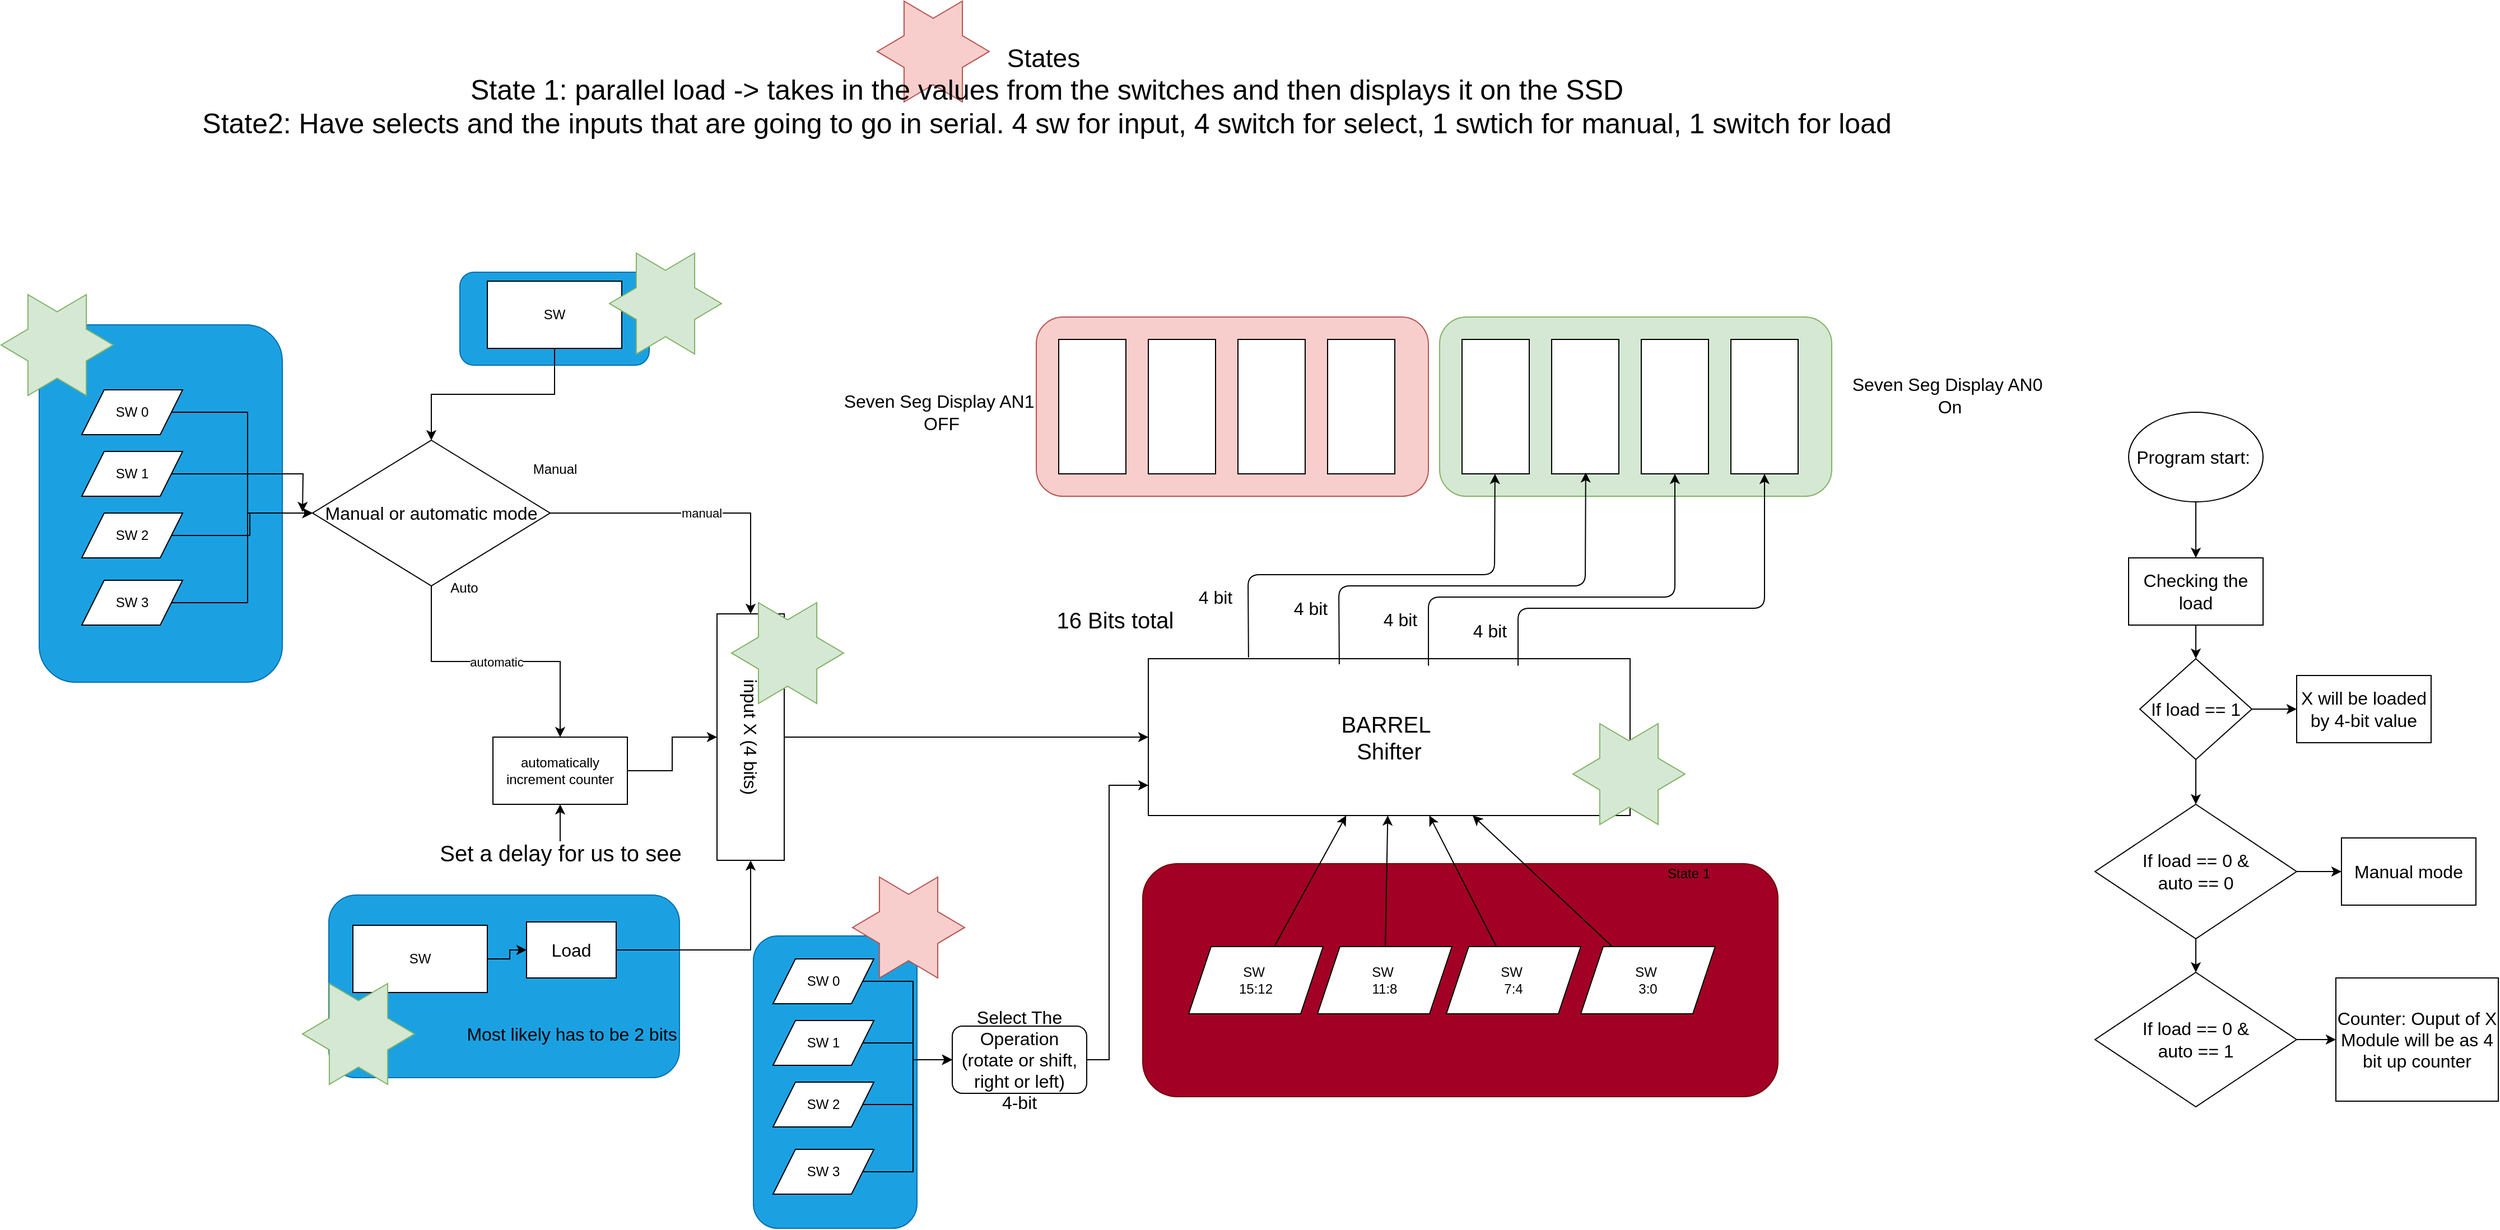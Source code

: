 <mxfile version="14.5.1" type="device" pages="3"><diagram id="ftOmnWqBHNnDLV3M8GYb" name="Overview"><mxGraphModel dx="2188" dy="1841" grid="1" gridSize="10" guides="1" tooltips="1" connect="1" arrows="1" fold="1" page="1" pageScale="1" pageWidth="1100" pageHeight="850" math="0" shadow="0"><root><mxCell id="0"/><mxCell id="1" parent="0"/><mxCell id="1399" value="" style="rounded=1;whiteSpace=wrap;html=1;direction=south;fillColor=#1ba1e2;strokeColor=#006EAF;fontColor=#ffffff;" parent="1" vertex="1"><mxGeometry x="-312.5" y="-178" width="169" height="83" as="geometry"/></mxCell><mxCell id="1397" value="" style="rounded=1;whiteSpace=wrap;html=1;direction=south;fillColor=#1ba1e2;strokeColor=#006EAF;fontColor=#ffffff;rotation=90;" parent="1" vertex="1"><mxGeometry x="-108" y="472" width="261" height="146" as="geometry"/></mxCell><mxCell id="1394" value="" style="rounded=1;whiteSpace=wrap;html=1;direction=south;fillColor=#1ba1e2;strokeColor=#006EAF;fontColor=#ffffff;" parent="1" vertex="1"><mxGeometry x="-429.5" y="378" width="313" height="163" as="geometry"/></mxCell><mxCell id="1391" value="" style="rounded=1;whiteSpace=wrap;html=1;direction=south;fillColor=#1ba1e2;strokeColor=#006EAF;fontColor=#ffffff;" parent="1" vertex="1"><mxGeometry x="-688" y="-131" width="217" height="319" as="geometry"/></mxCell><mxCell id="1389" value="" style="rounded=1;whiteSpace=wrap;html=1;fillColor=#a20025;strokeColor=#6F0000;fontColor=#ffffff;" parent="1" vertex="1"><mxGeometry x="297" y="349.98" width="567" height="208" as="geometry"/></mxCell><mxCell id="1392" value="SW" style="rounded=0;whiteSpace=wrap;html=1;" parent="1" vertex="1"><mxGeometry x="-408" y="405" width="120" height="60" as="geometry"/></mxCell><mxCell id="HtKiedr907WZxIDNCLlt-11" value="" style="rounded=1;whiteSpace=wrap;html=1;fillColor=#d5e8d4;strokeColor=#82b366;" parent="1" vertex="1"><mxGeometry x="562" y="-138" width="350" height="160" as="geometry"/></mxCell><mxCell id="HtKiedr907WZxIDNCLlt-10" value="" style="rounded=1;whiteSpace=wrap;html=1;fillColor=#f8cecc;strokeColor=#b85450;" parent="1" vertex="1"><mxGeometry x="202" y="-138" width="350" height="160" as="geometry"/></mxCell><mxCell id="HtKiedr907WZxIDNCLlt-1" value="" style="verticalLabelPosition=bottom;verticalAlign=top;html=1;shape=mxgraph.basic.rect;fillColor2=none;strokeWidth=1;size=20;indent=5;direction=south;" parent="1" vertex="1"><mxGeometry x="222" y="-118" width="60" height="120" as="geometry"/></mxCell><mxCell id="HtKiedr907WZxIDNCLlt-2" value="" style="verticalLabelPosition=bottom;verticalAlign=top;html=1;shape=mxgraph.basic.rect;fillColor2=none;strokeWidth=1;size=20;indent=5;direction=south;" parent="1" vertex="1"><mxGeometry x="302" y="-118" width="60" height="120" as="geometry"/></mxCell><mxCell id="HtKiedr907WZxIDNCLlt-3" value="" style="verticalLabelPosition=bottom;verticalAlign=top;html=1;shape=mxgraph.basic.rect;fillColor2=none;strokeWidth=1;size=20;indent=5;direction=south;" parent="1" vertex="1"><mxGeometry x="382" y="-118" width="60" height="120" as="geometry"/></mxCell><mxCell id="HtKiedr907WZxIDNCLlt-4" value="" style="verticalLabelPosition=bottom;verticalAlign=top;html=1;shape=mxgraph.basic.rect;fillColor2=none;strokeWidth=1;size=20;indent=5;direction=south;" parent="1" vertex="1"><mxGeometry x="462" y="-118" width="60" height="120" as="geometry"/></mxCell><mxCell id="HtKiedr907WZxIDNCLlt-5" value="" style="verticalLabelPosition=bottom;verticalAlign=top;html=1;shape=mxgraph.basic.rect;fillColor2=none;strokeWidth=1;size=20;indent=5;direction=south;" parent="1" vertex="1"><mxGeometry x="582" y="-118" width="60" height="120" as="geometry"/></mxCell><mxCell id="HtKiedr907WZxIDNCLlt-6" value="" style="verticalLabelPosition=bottom;verticalAlign=top;html=1;shape=mxgraph.basic.rect;fillColor2=none;strokeWidth=1;size=20;indent=5;direction=south;" parent="1" vertex="1"><mxGeometry x="662" y="-118" width="60" height="120" as="geometry"/></mxCell><mxCell id="HtKiedr907WZxIDNCLlt-7" value="" style="verticalLabelPosition=bottom;verticalAlign=top;html=1;shape=mxgraph.basic.rect;fillColor2=none;strokeWidth=1;size=20;indent=5;direction=south;" parent="1" vertex="1"><mxGeometry x="742" y="-118" width="60" height="120" as="geometry"/></mxCell><mxCell id="HtKiedr907WZxIDNCLlt-8" value="" style="verticalLabelPosition=bottom;verticalAlign=top;html=1;shape=mxgraph.basic.rect;fillColor2=none;strokeWidth=1;size=20;indent=5;direction=south;" parent="1" vertex="1"><mxGeometry x="822" y="-118" width="60" height="120" as="geometry"/></mxCell><mxCell id="HtKiedr907WZxIDNCLlt-9" value="&lt;font style=&quot;font-size: 16px&quot;&gt;Seven Seg Display AN1&amp;nbsp;&lt;br&gt;OFF&lt;/font&gt;" style="text;html=1;align=center;verticalAlign=middle;resizable=0;points=[];autosize=1;" parent="1" vertex="1"><mxGeometry x="22" y="-73" width="190" height="40" as="geometry"/></mxCell><mxCell id="HtKiedr907WZxIDNCLlt-12" value="&lt;font style=&quot;font-size: 16px&quot;&gt;&lt;font style=&quot;font-size: 16px&quot;&gt;Seven Seg Display AN0&amp;nbsp;&lt;br&gt;&lt;/font&gt;On&lt;/font&gt;" style="text;html=1;align=center;verticalAlign=middle;resizable=0;points=[];autosize=1;" parent="1" vertex="1"><mxGeometry x="922" y="-88" width="190" height="40" as="geometry"/></mxCell><mxCell id="HtKiedr907WZxIDNCLlt-13" value="&lt;font style=&quot;font-size: 20px&quot;&gt;BARREL&amp;nbsp;&lt;br&gt;Shifter&lt;/font&gt;" style="rounded=0;whiteSpace=wrap;html=1;" parent="1" vertex="1"><mxGeometry x="302" y="167" width="430" height="140" as="geometry"/></mxCell><mxCell id="HtKiedr907WZxIDNCLlt-16" value="" style="endArrow=classic;html=1;entryX=1.035;entryY=0.525;entryDx=0;entryDy=0;entryPerimeter=0;exitX=0.208;exitY=-0.008;exitDx=0;exitDy=0;exitPerimeter=0;" parent="1" source="HtKiedr907WZxIDNCLlt-13" edge="1"><mxGeometry width="50" height="50" relative="1" as="geometry"><mxPoint x="611.91" y="77.8" as="sourcePoint"/><mxPoint x="611.41" y="2.0" as="targetPoint"/><Array as="points"><mxPoint x="391" y="92"/><mxPoint x="611" y="92"/></Array></mxGeometry></mxCell><mxCell id="HtKiedr907WZxIDNCLlt-19" value="&lt;font style=&quot;font-size: 20px&quot;&gt;16 Bits total&lt;/font&gt;" style="text;html=1;align=center;verticalAlign=middle;resizable=0;points=[];autosize=1;" parent="1" vertex="1"><mxGeometry x="212" y="122" width="120" height="20" as="geometry"/></mxCell><mxCell id="HtKiedr907WZxIDNCLlt-20" value="" style="endArrow=classic;html=1;entryX=1.035;entryY=0.525;entryDx=0;entryDy=0;entryPerimeter=0;exitX=0.115;exitY=0.009;exitDx=0;exitDy=0;exitPerimeter=0;" parent="1" edge="1"><mxGeometry width="50" height="50" relative="1" as="geometry"><mxPoint x="472.45" y="172.0" as="sourcePoint"/><mxPoint x="692.41" y="0.74" as="targetPoint"/><Array as="points"><mxPoint x="472" y="102"/><mxPoint x="692" y="102"/></Array></mxGeometry></mxCell><mxCell id="HtKiedr907WZxIDNCLlt-21" value="" style="endArrow=classic;html=1;entryX=1.035;entryY=0.525;entryDx=0;entryDy=0;entryPerimeter=0;exitX=0.115;exitY=0.009;exitDx=0;exitDy=0;exitPerimeter=0;" parent="1" edge="1"><mxGeometry width="50" height="50" relative="1" as="geometry"><mxPoint x="552.04" y="173.26" as="sourcePoint"/><mxPoint x="772.0" y="2.0" as="targetPoint"/><Array as="points"><mxPoint x="552" y="112"/><mxPoint x="772" y="112"/></Array></mxGeometry></mxCell><mxCell id="HtKiedr907WZxIDNCLlt-22" value="" style="endArrow=classic;html=1;entryX=1.035;entryY=0.525;entryDx=0;entryDy=0;entryPerimeter=0;exitX=0.115;exitY=0.009;exitDx=0;exitDy=0;exitPerimeter=0;" parent="1" edge="1"><mxGeometry width="50" height="50" relative="1" as="geometry"><mxPoint x="632.04" y="173.26" as="sourcePoint"/><mxPoint x="852" y="2.0" as="targetPoint"/><Array as="points"><mxPoint x="632" y="122"/><mxPoint x="852" y="122"/></Array></mxGeometry></mxCell><mxCell id="HtKiedr907WZxIDNCLlt-26" value="SW&amp;nbsp;&lt;br&gt;15:12" style="shape=parallelogram;perimeter=parallelogramPerimeter;whiteSpace=wrap;html=1;fixedSize=1;" parent="1" vertex="1"><mxGeometry x="338" y="423.98" width="120" height="60" as="geometry"/></mxCell><mxCell id="HtKiedr907WZxIDNCLlt-27" value="SW&amp;nbsp;&lt;br&gt;11:8" style="shape=parallelogram;perimeter=parallelogramPerimeter;whiteSpace=wrap;html=1;fixedSize=1;" parent="1" vertex="1"><mxGeometry x="453" y="423.98" width="120" height="60" as="geometry"/></mxCell><mxCell id="HtKiedr907WZxIDNCLlt-28" value="SW&amp;nbsp;&lt;br&gt;7:4" style="shape=parallelogram;perimeter=parallelogramPerimeter;whiteSpace=wrap;html=1;fixedSize=1;" parent="1" vertex="1"><mxGeometry x="568" y="423.98" width="120" height="60" as="geometry"/></mxCell><mxCell id="HtKiedr907WZxIDNCLlt-29" value="SW&amp;nbsp;&lt;br&gt;3:0" style="shape=parallelogram;perimeter=parallelogramPerimeter;whiteSpace=wrap;html=1;fixedSize=1;" parent="1" vertex="1"><mxGeometry x="688" y="423.98" width="120" height="60" as="geometry"/></mxCell><mxCell id="HtKiedr907WZxIDNCLlt-31" value="" style="endArrow=classic;html=1;" parent="1" source="HtKiedr907WZxIDNCLlt-26" target="HtKiedr907WZxIDNCLlt-13" edge="1"><mxGeometry width="50" height="50" relative="1" as="geometry"><mxPoint x="403" y="418.98" as="sourcePoint"/><mxPoint x="403" y="319.98" as="targetPoint"/></mxGeometry></mxCell><mxCell id="HtKiedr907WZxIDNCLlt-32" value="" style="endArrow=classic;html=1;" parent="1" source="HtKiedr907WZxIDNCLlt-27" target="HtKiedr907WZxIDNCLlt-13" edge="1"><mxGeometry width="50" height="50" relative="1" as="geometry"><mxPoint x="517" y="423.98" as="sourcePoint"/><mxPoint x="517.15" y="318.0" as="targetPoint"/></mxGeometry></mxCell><mxCell id="HtKiedr907WZxIDNCLlt-33" value="" style="endArrow=classic;html=1;" parent="1" source="HtKiedr907WZxIDNCLlt-28" target="HtKiedr907WZxIDNCLlt-13" edge="1"><mxGeometry width="50" height="50" relative="1" as="geometry"><mxPoint x="627.41" y="418.98" as="sourcePoint"/><mxPoint x="627.23" y="318.98" as="targetPoint"/></mxGeometry></mxCell><mxCell id="HtKiedr907WZxIDNCLlt-34" value="" style="endArrow=classic;html=1;" parent="1" source="HtKiedr907WZxIDNCLlt-29" target="HtKiedr907WZxIDNCLlt-13" edge="1"><mxGeometry width="50" height="50" relative="1" as="geometry"><mxPoint x="747.41" y="413.98" as="sourcePoint"/><mxPoint x="745.48" y="319.54" as="targetPoint"/></mxGeometry></mxCell><mxCell id="HtKiedr907WZxIDNCLlt-35" value="4 bit" style="text;html=1;strokeColor=none;fillColor=none;align=center;verticalAlign=middle;whiteSpace=wrap;rounded=0;fontSize=16;" parent="1" vertex="1"><mxGeometry x="587" y="132" width="40" height="20" as="geometry"/></mxCell><mxCell id="HtKiedr907WZxIDNCLlt-36" value="4 bit" style="text;html=1;strokeColor=none;fillColor=none;align=center;verticalAlign=middle;whiteSpace=wrap;rounded=0;fontSize=16;" parent="1" vertex="1"><mxGeometry x="507" y="122" width="40" height="20" as="geometry"/></mxCell><mxCell id="HtKiedr907WZxIDNCLlt-37" value="4 bit" style="text;html=1;strokeColor=none;fillColor=none;align=center;verticalAlign=middle;whiteSpace=wrap;rounded=0;fontSize=16;" parent="1" vertex="1"><mxGeometry x="427" y="112" width="40" height="20" as="geometry"/></mxCell><mxCell id="HtKiedr907WZxIDNCLlt-38" value="4 bit" style="text;html=1;strokeColor=none;fillColor=none;align=center;verticalAlign=middle;whiteSpace=wrap;rounded=0;fontSize=16;" parent="1" vertex="1"><mxGeometry x="342" y="102" width="40" height="20" as="geometry"/></mxCell><mxCell id="HtKiedr907WZxIDNCLlt-49" style="edgeStyle=orthogonalEdgeStyle;rounded=0;orthogonalLoop=1;jettySize=auto;html=1;entryX=0;entryY=0.5;entryDx=0;entryDy=0;fontSize=16;" parent="1" source="HtKiedr907WZxIDNCLlt-42" target="HtKiedr907WZxIDNCLlt-47" edge="1"><mxGeometry relative="1" as="geometry"/></mxCell><mxCell id="HtKiedr907WZxIDNCLlt-42" value="SW&amp;nbsp;0" style="shape=parallelogram;perimeter=parallelogramPerimeter;whiteSpace=wrap;html=1;fixedSize=1;" parent="1" vertex="1"><mxGeometry x="-33" y="435" width="90" height="40" as="geometry"/></mxCell><mxCell id="HtKiedr907WZxIDNCLlt-50" style="edgeStyle=orthogonalEdgeStyle;rounded=0;orthogonalLoop=1;jettySize=auto;html=1;entryX=0;entryY=0.5;entryDx=0;entryDy=0;fontSize=16;" parent="1" source="HtKiedr907WZxIDNCLlt-43" target="HtKiedr907WZxIDNCLlt-47" edge="1"><mxGeometry relative="1" as="geometry"/></mxCell><mxCell id="HtKiedr907WZxIDNCLlt-43" value="SW 1" style="shape=parallelogram;perimeter=parallelogramPerimeter;whiteSpace=wrap;html=1;fixedSize=1;" parent="1" vertex="1"><mxGeometry x="-33" y="490" width="90" height="40" as="geometry"/></mxCell><mxCell id="HtKiedr907WZxIDNCLlt-51" style="edgeStyle=orthogonalEdgeStyle;rounded=0;orthogonalLoop=1;jettySize=auto;html=1;entryX=0;entryY=0.5;entryDx=0;entryDy=0;fontSize=16;" parent="1" source="HtKiedr907WZxIDNCLlt-44" target="HtKiedr907WZxIDNCLlt-47" edge="1"><mxGeometry relative="1" as="geometry"/></mxCell><mxCell id="HtKiedr907WZxIDNCLlt-44" value="SW 2" style="shape=parallelogram;perimeter=parallelogramPerimeter;whiteSpace=wrap;html=1;fixedSize=1;" parent="1" vertex="1"><mxGeometry x="-33" y="545" width="90" height="40" as="geometry"/></mxCell><mxCell id="HtKiedr907WZxIDNCLlt-52" style="edgeStyle=orthogonalEdgeStyle;rounded=0;orthogonalLoop=1;jettySize=auto;html=1;entryX=0;entryY=0.5;entryDx=0;entryDy=0;fontSize=16;" parent="1" source="HtKiedr907WZxIDNCLlt-45" target="HtKiedr907WZxIDNCLlt-47" edge="1"><mxGeometry relative="1" as="geometry"/></mxCell><mxCell id="HtKiedr907WZxIDNCLlt-45" value="SW 3" style="shape=parallelogram;perimeter=parallelogramPerimeter;whiteSpace=wrap;html=1;fixedSize=1;" parent="1" vertex="1"><mxGeometry x="-33" y="605" width="90" height="40" as="geometry"/></mxCell><mxCell id="HtKiedr907WZxIDNCLlt-46" style="edgeStyle=orthogonalEdgeStyle;rounded=0;orthogonalLoop=1;jettySize=auto;html=1;exitX=0.5;exitY=1;exitDx=0;exitDy=0;fontSize=16;" parent="1" source="HtKiedr907WZxIDNCLlt-43" target="HtKiedr907WZxIDNCLlt-43" edge="1"><mxGeometry relative="1" as="geometry"/></mxCell><mxCell id="HtKiedr907WZxIDNCLlt-48" value="" style="edgeStyle=orthogonalEdgeStyle;rounded=0;orthogonalLoop=1;jettySize=auto;html=1;fontSize=16;" parent="1" source="HtKiedr907WZxIDNCLlt-47" target="HtKiedr907WZxIDNCLlt-13" edge="1"><mxGeometry relative="1" as="geometry"><Array as="points"><mxPoint x="267" y="525"/><mxPoint x="267" y="280"/></Array></mxGeometry></mxCell><mxCell id="HtKiedr907WZxIDNCLlt-47" value="Select The Operation (rotate or shift, right or left)&lt;br&gt;4-bit" style="rounded=1;whiteSpace=wrap;html=1;fontSize=16;" parent="1" vertex="1"><mxGeometry x="127" y="495" width="120" height="60" as="geometry"/></mxCell><mxCell id="1379" style="edgeStyle=orthogonalEdgeStyle;rounded=0;orthogonalLoop=1;jettySize=auto;html=1;" parent="1" source="HtKiedr907WZxIDNCLlt-70" target="HtKiedr907WZxIDNCLlt-13" edge="1"><mxGeometry relative="1" as="geometry"/></mxCell><mxCell id="HtKiedr907WZxIDNCLlt-70" value="input X (4 bits)" style="rounded=0;whiteSpace=wrap;html=1;fontSize=16;rotation=90;" parent="1" vertex="1"><mxGeometry x="-163" y="207" width="220" height="60" as="geometry"/></mxCell><mxCell id="HtKiedr907WZxIDNCLlt-72" style="edgeStyle=orthogonalEdgeStyle;rounded=0;orthogonalLoop=1;jettySize=auto;html=1;fontSize=16;entryX=1;entryY=0.5;entryDx=0;entryDy=0;" parent="1" source="HtKiedr907WZxIDNCLlt-71" target="HtKiedr907WZxIDNCLlt-70" edge="1"><mxGeometry relative="1" as="geometry"><mxPoint x="-73" y="392" as="targetPoint"/></mxGeometry></mxCell><mxCell id="HtKiedr907WZxIDNCLlt-71" value="Load" style="rounded=0;whiteSpace=wrap;html=1;fontSize=16;" parent="1" vertex="1"><mxGeometry x="-253" y="402" width="80" height="50" as="geometry"/></mxCell><mxCell id="HtKiedr907WZxIDNCLlt-76" style="edgeStyle=orthogonalEdgeStyle;rounded=0;orthogonalLoop=1;jettySize=auto;html=1;entryX=0.5;entryY=0;entryDx=0;entryDy=0;fontSize=16;" parent="1" source="HtKiedr907WZxIDNCLlt-73" target="HtKiedr907WZxIDNCLlt-75" edge="1"><mxGeometry relative="1" as="geometry"/></mxCell><mxCell id="HtKiedr907WZxIDNCLlt-73" value="Program start:&amp;nbsp;" style="ellipse;whiteSpace=wrap;html=1;fontSize=16;" parent="1" vertex="1"><mxGeometry x="1177" y="-53" width="120" height="80" as="geometry"/></mxCell><mxCell id="HtKiedr907WZxIDNCLlt-78" style="edgeStyle=orthogonalEdgeStyle;rounded=0;orthogonalLoop=1;jettySize=auto;html=1;fontSize=16;" parent="1" source="HtKiedr907WZxIDNCLlt-75" target="HtKiedr907WZxIDNCLlt-77" edge="1"><mxGeometry relative="1" as="geometry"/></mxCell><mxCell id="HtKiedr907WZxIDNCLlt-75" value="Checking the load" style="rounded=0;whiteSpace=wrap;html=1;fontSize=16;" parent="1" vertex="1"><mxGeometry x="1177" y="77" width="120" height="60" as="geometry"/></mxCell><mxCell id="HtKiedr907WZxIDNCLlt-80" style="edgeStyle=orthogonalEdgeStyle;rounded=0;orthogonalLoop=1;jettySize=auto;html=1;exitX=1;exitY=0.5;exitDx=0;exitDy=0;entryX=0;entryY=0.5;entryDx=0;entryDy=0;fontSize=16;" parent="1" source="HtKiedr907WZxIDNCLlt-77" target="HtKiedr907WZxIDNCLlt-79" edge="1"><mxGeometry relative="1" as="geometry"/></mxCell><mxCell id="HtKiedr907WZxIDNCLlt-83" style="edgeStyle=orthogonalEdgeStyle;rounded=0;orthogonalLoop=1;jettySize=auto;html=1;entryX=0.5;entryY=0;entryDx=0;entryDy=0;fontSize=16;" parent="1" source="HtKiedr907WZxIDNCLlt-77" target="HtKiedr907WZxIDNCLlt-81" edge="1"><mxGeometry relative="1" as="geometry"/></mxCell><mxCell id="HtKiedr907WZxIDNCLlt-77" value="If load == 1" style="rhombus;whiteSpace=wrap;html=1;fontSize=16;" parent="1" vertex="1"><mxGeometry x="1187" y="167" width="100" height="90" as="geometry"/></mxCell><mxCell id="HtKiedr907WZxIDNCLlt-79" value="X will be loaded by 4-bit value" style="rounded=0;whiteSpace=wrap;html=1;fontSize=16;" parent="1" vertex="1"><mxGeometry x="1327" y="182" width="120" height="60" as="geometry"/></mxCell><mxCell id="HtKiedr907WZxIDNCLlt-85" style="edgeStyle=orthogonalEdgeStyle;rounded=0;orthogonalLoop=1;jettySize=auto;html=1;exitX=1;exitY=0.5;exitDx=0;exitDy=0;entryX=0;entryY=0.5;entryDx=0;entryDy=0;fontSize=16;" parent="1" source="HtKiedr907WZxIDNCLlt-81" target="HtKiedr907WZxIDNCLlt-84" edge="1"><mxGeometry relative="1" as="geometry"/></mxCell><mxCell id="HtKiedr907WZxIDNCLlt-87" style="edgeStyle=orthogonalEdgeStyle;rounded=0;orthogonalLoop=1;jettySize=auto;html=1;entryX=0.5;entryY=0;entryDx=0;entryDy=0;fontSize=16;" parent="1" source="HtKiedr907WZxIDNCLlt-81" target="HtKiedr907WZxIDNCLlt-86" edge="1"><mxGeometry relative="1" as="geometry"/></mxCell><mxCell id="HtKiedr907WZxIDNCLlt-81" value="If load == 0 &amp;amp;&lt;br&gt;auto == 0" style="rhombus;whiteSpace=wrap;html=1;fontSize=16;" parent="1" vertex="1"><mxGeometry x="1147" y="297" width="180" height="120" as="geometry"/></mxCell><mxCell id="HtKiedr907WZxIDNCLlt-84" value="Manual mode" style="rounded=0;whiteSpace=wrap;html=1;fontSize=16;" parent="1" vertex="1"><mxGeometry x="1367" y="327" width="120" height="60" as="geometry"/></mxCell><mxCell id="HtKiedr907WZxIDNCLlt-89" style="edgeStyle=orthogonalEdgeStyle;rounded=0;orthogonalLoop=1;jettySize=auto;html=1;entryX=0;entryY=0.5;entryDx=0;entryDy=0;fontSize=16;" parent="1" source="HtKiedr907WZxIDNCLlt-86" target="HtKiedr907WZxIDNCLlt-88" edge="1"><mxGeometry relative="1" as="geometry"/></mxCell><mxCell id="HtKiedr907WZxIDNCLlt-86" value="If load == 0 &amp;amp;&lt;br&gt;auto == 1" style="rhombus;whiteSpace=wrap;html=1;fontSize=16;" parent="1" vertex="1"><mxGeometry x="1147" y="447" width="180" height="120" as="geometry"/></mxCell><mxCell id="HtKiedr907WZxIDNCLlt-88" value="Counter: Ouput of X Module will be as 4 bit up counter" style="rounded=0;whiteSpace=wrap;html=1;fontSize=16;" parent="1" vertex="1"><mxGeometry x="1362" y="452" width="145" height="110" as="geometry"/></mxCell><mxCell id="HtKiedr907WZxIDNCLlt-92" value="Most likely has to be 2 bits&lt;br&gt;" style="text;html=1;align=center;verticalAlign=middle;resizable=0;points=[];autosize=1;fontSize=16;" parent="1" vertex="1"><mxGeometry x="-313" y="492" width="200" height="20" as="geometry"/></mxCell><mxCell id="1368" style="edgeStyle=orthogonalEdgeStyle;rounded=0;orthogonalLoop=1;jettySize=auto;html=1;" parent="1" source="1366" target="HtKiedr907WZxIDNCLlt-70" edge="1"><mxGeometry relative="1" as="geometry"/></mxCell><mxCell id="1366" value="automatically increment counter" style="rounded=0;whiteSpace=wrap;html=1;" parent="1" vertex="1"><mxGeometry x="-283" y="237" width="120" height="60" as="geometry"/></mxCell><mxCell id="1369" style="edgeStyle=orthogonalEdgeStyle;rounded=0;orthogonalLoop=1;jettySize=auto;html=1;fontSize=16;entryX=0;entryY=0.5;entryDx=0;entryDy=0;" parent="1" source="1370" target="1382" edge="1"><mxGeometry relative="1" as="geometry"><mxPoint x="-400.0" y="-15" as="targetPoint"/></mxGeometry></mxCell><mxCell id="1370" value="SW&amp;nbsp;0" style="shape=parallelogram;perimeter=parallelogramPerimeter;whiteSpace=wrap;html=1;fixedSize=1;" parent="1" vertex="1"><mxGeometry x="-650" y="-73" width="90" height="40" as="geometry"/></mxCell><mxCell id="1371" style="edgeStyle=orthogonalEdgeStyle;rounded=0;orthogonalLoop=1;jettySize=auto;html=1;fontSize=16;" parent="1" source="1372" edge="1"><mxGeometry relative="1" as="geometry"><mxPoint x="-453" y="36" as="targetPoint"/></mxGeometry></mxCell><mxCell id="1372" value="SW 1" style="shape=parallelogram;perimeter=parallelogramPerimeter;whiteSpace=wrap;html=1;fixedSize=1;" parent="1" vertex="1"><mxGeometry x="-650" y="-18" width="90" height="40" as="geometry"/></mxCell><mxCell id="1373" style="edgeStyle=orthogonalEdgeStyle;rounded=0;orthogonalLoop=1;jettySize=auto;html=1;fontSize=16;entryX=0;entryY=0.5;entryDx=0;entryDy=0;" parent="1" source="1374" target="1382" edge="1"><mxGeometry relative="1" as="geometry"><mxPoint x="-460" y="15" as="targetPoint"/><Array as="points"><mxPoint x="-500" y="57"/><mxPoint x="-500" y="37"/></Array></mxGeometry></mxCell><mxCell id="1374" value="SW 2" style="shape=parallelogram;perimeter=parallelogramPerimeter;whiteSpace=wrap;html=1;fixedSize=1;" parent="1" vertex="1"><mxGeometry x="-650" y="37" width="90" height="40" as="geometry"/></mxCell><mxCell id="1375" style="edgeStyle=orthogonalEdgeStyle;rounded=0;orthogonalLoop=1;jettySize=auto;html=1;fontSize=16;entryX=0;entryY=0.5;entryDx=0;entryDy=0;" parent="1" source="1376" target="1382" edge="1"><mxGeometry relative="1" as="geometry"><mxPoint x="-400.0" y="45" as="targetPoint"/></mxGeometry></mxCell><mxCell id="1376" value="SW 3" style="shape=parallelogram;perimeter=parallelogramPerimeter;whiteSpace=wrap;html=1;fixedSize=1;" parent="1" vertex="1"><mxGeometry x="-650" y="97" width="90" height="40" as="geometry"/></mxCell><mxCell id="1377" style="edgeStyle=orthogonalEdgeStyle;rounded=0;orthogonalLoop=1;jettySize=auto;html=1;exitX=0.5;exitY=1;exitDx=0;exitDy=0;fontSize=16;" parent="1" source="1372" target="1372" edge="1"><mxGeometry relative="1" as="geometry"/></mxCell><mxCell id="1383" value="manual" style="edgeStyle=orthogonalEdgeStyle;rounded=0;orthogonalLoop=1;jettySize=auto;html=1;" parent="1" source="1382" target="HtKiedr907WZxIDNCLlt-70" edge="1"><mxGeometry relative="1" as="geometry"><mxPoint x="-169.509" y="43.205" as="targetPoint"/></mxGeometry></mxCell><mxCell id="1384" value="automatic" style="edgeStyle=orthogonalEdgeStyle;rounded=0;orthogonalLoop=1;jettySize=auto;html=1;" parent="1" source="1382" target="1366" edge="1"><mxGeometry relative="1" as="geometry"/></mxCell><mxCell id="1382" value="&lt;span style=&quot;font-size: 16px&quot;&gt;Manual or automatic mode&lt;/span&gt;" style="rhombus;whiteSpace=wrap;html=1;" parent="1" vertex="1"><mxGeometry x="-444" y="-28" width="212" height="130" as="geometry"/></mxCell><mxCell id="1385" value="Manual" style="text;html=1;align=center;verticalAlign=middle;resizable=0;points=[];autosize=1;strokeColor=none;" parent="1" vertex="1"><mxGeometry x="-253" y="-11" width="49" height="17" as="geometry"/></mxCell><mxCell id="1386" value="Auto" style="text;html=1;align=center;verticalAlign=middle;resizable=0;points=[];autosize=1;strokeColor=none;" parent="1" vertex="1"><mxGeometry x="-327" y="95" width="35" height="17" as="geometry"/></mxCell><mxCell id="RCqmM18tjouqQiE9q7XZ-1400" style="edgeStyle=orthogonalEdgeStyle;rounded=0;orthogonalLoop=1;jettySize=auto;html=1;" parent="1" source="1388" target="1366" edge="1"><mxGeometry relative="1" as="geometry"/></mxCell><mxCell id="1388" value="&lt;font style=&quot;font-size: 20px&quot;&gt;Set a delay for us to see&lt;/font&gt;" style="text;html=1;align=center;verticalAlign=middle;resizable=0;points=[];autosize=1;strokeColor=none;" parent="1" vertex="1"><mxGeometry x="-336" y="330" width="226" height="20" as="geometry"/></mxCell><mxCell id="1390" value="State 1" style="text;html=1;align=center;verticalAlign=middle;resizable=0;points=[];autosize=1;strokeColor=none;" parent="1" vertex="1"><mxGeometry x="760" y="350" width="48" height="17" as="geometry"/></mxCell><mxCell id="1393" style="edgeStyle=orthogonalEdgeStyle;rounded=0;orthogonalLoop=1;jettySize=auto;html=1;" parent="1" source="1392" target="HtKiedr907WZxIDNCLlt-71" edge="1"><mxGeometry relative="1" as="geometry"/></mxCell><mxCell id="1396" style="edgeStyle=orthogonalEdgeStyle;rounded=0;orthogonalLoop=1;jettySize=auto;html=1;" parent="1" source="1395" target="1382" edge="1"><mxGeometry relative="1" as="geometry"/></mxCell><mxCell id="1395" value="SW" style="rounded=0;whiteSpace=wrap;html=1;" parent="1" vertex="1"><mxGeometry x="-288" y="-170" width="120" height="60" as="geometry"/></mxCell><mxCell id="Gl8hTybFYViC0fGba_Np-1399" value="" style="verticalLabelPosition=bottom;verticalAlign=top;html=1;shape=mxgraph.basic.6_point_star;fillColor=#d5e8d4;strokeColor=#82b366;" parent="1" vertex="1"><mxGeometry x="-722" y="-158" width="100" height="90" as="geometry"/></mxCell><mxCell id="Gl8hTybFYViC0fGba_Np-1400" value="" style="verticalLabelPosition=bottom;verticalAlign=top;html=1;shape=mxgraph.basic.6_point_star;fillColor=#d5e8d4;strokeColor=#82b366;" parent="1" vertex="1"><mxGeometry x="-179" y="-195" width="100" height="90" as="geometry"/></mxCell><mxCell id="Gl8hTybFYViC0fGba_Np-1401" value="" style="verticalLabelPosition=bottom;verticalAlign=top;html=1;shape=mxgraph.basic.6_point_star;fillColor=#d5e8d4;strokeColor=#82b366;" parent="1" vertex="1"><mxGeometry x="-453" y="457" width="100" height="90" as="geometry"/></mxCell><mxCell id="Gl8hTybFYViC0fGba_Np-1402" value="" style="verticalLabelPosition=bottom;verticalAlign=top;html=1;shape=mxgraph.basic.6_point_star;fillColor=#f8cecc;strokeColor=#b85450;" parent="1" vertex="1"><mxGeometry x="60" y="-420" width="100" height="90" as="geometry"/></mxCell><mxCell id="Gl8hTybFYViC0fGba_Np-1403" value="" style="verticalLabelPosition=bottom;verticalAlign=top;html=1;shape=mxgraph.basic.6_point_star;fillColor=#d5e8d4;strokeColor=#82b366;" parent="1" vertex="1"><mxGeometry x="681" y="225" width="100" height="90" as="geometry"/></mxCell><mxCell id="Gl8hTybFYViC0fGba_Np-1404" value="" style="verticalLabelPosition=bottom;verticalAlign=top;html=1;shape=mxgraph.basic.6_point_star;fillColor=#f8cecc;strokeColor=#b85450;" parent="1" vertex="1"><mxGeometry x="38" y="362" width="100" height="90" as="geometry"/></mxCell><mxCell id="Gl8hTybFYViC0fGba_Np-1405" value="" style="verticalLabelPosition=bottom;verticalAlign=top;html=1;shape=mxgraph.basic.6_point_star;fillColor=#d5e8d4;strokeColor=#82b366;" parent="1" vertex="1"><mxGeometry x="-70" y="117" width="100" height="90" as="geometry"/></mxCell><mxCell id="Gl8hTybFYViC0fGba_Np-1406" value="&lt;font style=&quot;font-size: 23px&quot;&gt;&lt;font style=&quot;font-size: 23px&quot;&gt;S&lt;/font&gt;tates&lt;/font&gt;" style="text;html=1;align=center;verticalAlign=middle;resizable=0;points=[];autosize=1;" parent="1" vertex="1"><mxGeometry x="170" y="-380" width="75" height="22" as="geometry"/></mxCell><mxCell id="Gl8hTybFYViC0fGba_Np-1407" value="&lt;font style=&quot;font-size: 25px&quot;&gt;State 1: parallel load -&amp;gt; takes in the values from the switches and then displays it on the SSD&lt;br&gt;State2: Have selects and the inputs that are going to go in serial. 4 sw for input, 4 switch for select, 1 swtich for manual, 1 switch for load&lt;br&gt;&lt;br&gt;&lt;/font&gt;" style="text;html=1;align=center;verticalAlign=middle;resizable=0;points=[];autosize=1;" parent="1" vertex="1"><mxGeometry x="-548" y="-343" width="1518" height="61" as="geometry"/></mxCell></root></mxGraphModel></diagram><diagram id="fLiGDV0ESlX3C2VVJHyL" name="barrel shifter"><mxGraphModel grid="1" gridSize="10" guides="1" tooltips="1" connect="1" arrows="1" page="1" fold="1" pageScale="1" pageWidth="850" pageHeight="1100" math="0" shadow="0">&#xa;            <root>&#xa;                <mxCell id="LMHKdrCyb54RJgqXQQzY-0"/>&#xa;                <mxCell id="LMHKdrCyb54RJgqXQQzY-1" parent="LMHKdrCyb54RJgqXQQzY-0"/>&#xa;                <mxCell id="5wKduxdMg3WNNoQNT3-6-0" style="edgeStyle=orthogonalEdgeStyle;rounded=0;orthogonalLoop=1;jettySize=auto;html=1;exitX=1;exitY=0.5;exitDx=0;exitDy=0;entryX=0;entryY=0.5;entryDx=0;entryDy=0;" edge="1" parent="LMHKdrCyb54RJgqXQQzY-1" source="5wKduxdMg3WNNoQNT3-6-14" target="5wKduxdMg3WNNoQNT3-6-3">&#xa;                    <mxGeometry relative="1" as="geometry"/>&#xa;                </mxCell>&#xa;                <mxCell id="5wKduxdMg3WNNoQNT3-6-1" value="v15" style="verticalLabelPosition=middle;verticalAlign=middle;html=1;shape=trapezoid;perimeter=trapezoidPerimeter;whiteSpace=wrap;size=0.23;arcSize=10;flipV=1;labelPosition=center;align=center;rotation=0;" vertex="1" parent="LMHKdrCyb54RJgqXQQzY-1">&#xa;                    <mxGeometry x="2300" y="662.61" width="100" height="50" as="geometry"/>&#xa;                </mxCell>&#xa;                <mxCell id="5wKduxdMg3WNNoQNT3-6-2" style="edgeStyle=orthogonalEdgeStyle;rounded=0;orthogonalLoop=1;jettySize=auto;html=1;entryX=0.75;entryY=0;entryDx=0;entryDy=0;" edge="1" parent="LMHKdrCyb54RJgqXQQzY-1" source="5wKduxdMg3WNNoQNT3-6-14" target="5wKduxdMg3WNNoQNT3-6-220">&#xa;                    <mxGeometry relative="1" as="geometry"/>&#xa;                </mxCell>&#xa;                <mxCell id="5wKduxdMg3WNNoQNT3-6-3" value="v13" style="verticalLabelPosition=middle;verticalAlign=middle;html=1;shape=trapezoid;perimeter=trapezoidPerimeter;whiteSpace=wrap;size=0.23;arcSize=10;flipV=1;labelPosition=center;align=center;rotation=0;" vertex="1" parent="LMHKdrCyb54RJgqXQQzY-1">&#xa;                    <mxGeometry x="2540" y="662.61" width="100" height="50" as="geometry"/>&#xa;                </mxCell>&#xa;                <mxCell id="5wKduxdMg3WNNoQNT3-6-4" style="edgeStyle=orthogonalEdgeStyle;rounded=0;orthogonalLoop=1;jettySize=auto;html=1;entryX=0.75;entryY=0;entryDx=0;entryDy=0;" edge="1" parent="LMHKdrCyb54RJgqXQQzY-1" source="5wKduxdMg3WNNoQNT3-6-17" target="5wKduxdMg3WNNoQNT3-6-245">&#xa;                    <mxGeometry relative="1" as="geometry"/>&#xa;                </mxCell>&#xa;                <mxCell id="5wKduxdMg3WNNoQNT3-6-5" value="v11" style="verticalLabelPosition=middle;verticalAlign=middle;html=1;shape=trapezoid;perimeter=trapezoidPerimeter;whiteSpace=wrap;size=0.23;arcSize=10;flipV=1;labelPosition=center;align=center;rotation=0;" vertex="1" parent="LMHKdrCyb54RJgqXQQzY-1">&#xa;                    <mxGeometry x="2780" y="662.61" width="100" height="50" as="geometry"/>&#xa;                </mxCell>&#xa;                <mxCell id="5wKduxdMg3WNNoQNT3-6-6" style="edgeStyle=orthogonalEdgeStyle;rounded=0;orthogonalLoop=1;jettySize=auto;html=1;entryX=0.75;entryY=0;entryDx=0;entryDy=0;" edge="1" parent="LMHKdrCyb54RJgqXQQzY-1" source="5wKduxdMg3WNNoQNT3-6-5" target="5wKduxdMg3WNNoQNT3-6-136">&#xa;                    <mxGeometry relative="1" as="geometry"/>&#xa;                </mxCell>&#xa;                <mxCell id="5wKduxdMg3WNNoQNT3-6-7" value="v10" style="verticalLabelPosition=middle;verticalAlign=middle;html=1;shape=trapezoid;perimeter=trapezoidPerimeter;whiteSpace=wrap;size=0.23;arcSize=10;flipV=1;labelPosition=center;align=center;rotation=0;" vertex="1" parent="LMHKdrCyb54RJgqXQQzY-1">&#xa;                    <mxGeometry x="2900" y="662.61" width="100" height="50" as="geometry"/>&#xa;                </mxCell>&#xa;                <mxCell id="5wKduxdMg3WNNoQNT3-6-8" value="v9" style="verticalLabelPosition=middle;verticalAlign=middle;html=1;shape=trapezoid;perimeter=trapezoidPerimeter;whiteSpace=wrap;size=0.23;arcSize=10;flipV=1;labelPosition=center;align=center;rotation=0;" vertex="1" parent="LMHKdrCyb54RJgqXQQzY-1">&#xa;                    <mxGeometry x="3015" y="662.61" width="100" height="50" as="geometry"/>&#xa;                </mxCell>&#xa;                <mxCell id="5wKduxdMg3WNNoQNT3-6-9" value="v8" style="verticalLabelPosition=middle;verticalAlign=middle;html=1;shape=trapezoid;perimeter=trapezoidPerimeter;whiteSpace=wrap;size=0.23;arcSize=10;flipV=1;labelPosition=center;align=center;rotation=0;" vertex="1" parent="LMHKdrCyb54RJgqXQQzY-1">&#xa;                    <mxGeometry x="3135" y="662.61" width="100" height="50" as="geometry"/>&#xa;                </mxCell>&#xa;                <mxCell id="5wKduxdMg3WNNoQNT3-6-10" value="v7" style="verticalLabelPosition=middle;verticalAlign=middle;html=1;shape=trapezoid;perimeter=trapezoidPerimeter;whiteSpace=wrap;size=0.23;arcSize=10;flipV=1;labelPosition=center;align=center;rotation=0;" vertex="1" parent="LMHKdrCyb54RJgqXQQzY-1">&#xa;                    <mxGeometry x="3255" y="662.61" width="100" height="50" as="geometry"/>&#xa;                </mxCell>&#xa;                <mxCell id="5wKduxdMg3WNNoQNT3-6-11" value="v6" style="verticalLabelPosition=middle;verticalAlign=middle;html=1;shape=trapezoid;perimeter=trapezoidPerimeter;whiteSpace=wrap;size=0.23;arcSize=10;flipV=1;labelPosition=center;align=center;rotation=0;" vertex="1" parent="LMHKdrCyb54RJgqXQQzY-1">&#xa;                    <mxGeometry x="3380" y="662.61" width="100" height="50" as="geometry"/>&#xa;                </mxCell>&#xa;                <mxCell id="5wKduxdMg3WNNoQNT3-6-12" value="v5" style="verticalLabelPosition=middle;verticalAlign=middle;html=1;shape=trapezoid;perimeter=trapezoidPerimeter;whiteSpace=wrap;size=0.23;arcSize=10;flipV=1;labelPosition=center;align=center;rotation=0;" vertex="1" parent="LMHKdrCyb54RJgqXQQzY-1">&#xa;                    <mxGeometry x="3500" y="662.61" width="100" height="50" as="geometry"/>&#xa;                </mxCell>&#xa;                <mxCell id="5wKduxdMg3WNNoQNT3-6-13" style="edgeStyle=orthogonalEdgeStyle;rounded=0;orthogonalLoop=1;jettySize=auto;html=1;entryX=0.75;entryY=0;entryDx=0;entryDy=0;" edge="1" parent="LMHKdrCyb54RJgqXQQzY-1" source="5wKduxdMg3WNNoQNT3-6-1" target="5wKduxdMg3WNNoQNT3-6-163">&#xa;                    <mxGeometry relative="1" as="geometry">&#xa;                        <mxPoint x="2350" y="965" as="targetPoint"/>&#xa;                    </mxGeometry>&#xa;                </mxCell>&#xa;                <mxCell id="5wKduxdMg3WNNoQNT3-6-14" value="v14" style="verticalLabelPosition=middle;verticalAlign=middle;html=1;shape=trapezoid;perimeter=trapezoidPerimeter;whiteSpace=wrap;size=0.23;arcSize=10;flipV=1;labelPosition=center;align=center;rotation=0;" vertex="1" parent="LMHKdrCyb54RJgqXQQzY-1">&#xa;                    <mxGeometry x="2420" y="662.61" width="100" height="50" as="geometry"/>&#xa;                </mxCell>&#xa;                <mxCell id="5wKduxdMg3WNNoQNT3-6-15" style="edgeStyle=orthogonalEdgeStyle;rounded=0;orthogonalLoop=1;jettySize=auto;html=1;exitX=1;exitY=0.5;exitDx=0;exitDy=0;" edge="1" parent="LMHKdrCyb54RJgqXQQzY-1" source="5wKduxdMg3WNNoQNT3-6-11" target="5wKduxdMg3WNNoQNT3-6-12">&#xa;                    <mxGeometry relative="1" as="geometry"/>&#xa;                </mxCell>&#xa;                <mxCell id="5wKduxdMg3WNNoQNT3-6-16" style="edgeStyle=orthogonalEdgeStyle;rounded=0;orthogonalLoop=1;jettySize=auto;html=1;entryX=0.75;entryY=0;entryDx=0;entryDy=0;" edge="1" parent="LMHKdrCyb54RJgqXQQzY-1" source="5wKduxdMg3WNNoQNT3-6-3" target="5wKduxdMg3WNNoQNT3-6-235">&#xa;                    <mxGeometry relative="1" as="geometry"/>&#xa;                </mxCell>&#xa;                <mxCell id="5wKduxdMg3WNNoQNT3-6-17" value="v12" style="verticalLabelPosition=middle;verticalAlign=middle;html=1;shape=trapezoid;perimeter=trapezoidPerimeter;whiteSpace=wrap;size=0.23;arcSize=10;flipV=1;labelPosition=center;align=center;rotation=0;" vertex="1" parent="LMHKdrCyb54RJgqXQQzY-1">&#xa;                    <mxGeometry x="2655" y="662.61" width="100" height="50" as="geometry"/>&#xa;                </mxCell>&#xa;                <mxCell id="5wKduxdMg3WNNoQNT3-6-18" value="v3" style="verticalLabelPosition=middle;verticalAlign=middle;html=1;shape=trapezoid;perimeter=trapezoidPerimeter;whiteSpace=wrap;size=0.23;arcSize=10;flipV=1;labelPosition=center;align=center;rotation=0;" vertex="1" parent="LMHKdrCyb54RJgqXQQzY-1">&#xa;                    <mxGeometry x="3730" y="662.61" width="100" height="50" as="geometry"/>&#xa;                </mxCell>&#xa;                <mxCell id="5wKduxdMg3WNNoQNT3-6-19" value="v4" style="verticalLabelPosition=middle;verticalAlign=middle;html=1;shape=trapezoid;perimeter=trapezoidPerimeter;whiteSpace=wrap;size=0.23;arcSize=10;flipV=1;labelPosition=center;align=center;rotation=0;" vertex="1" parent="LMHKdrCyb54RJgqXQQzY-1">&#xa;                    <mxGeometry x="3620" y="662.61" width="100" height="50" as="geometry"/>&#xa;                </mxCell>&#xa;                <mxCell id="5wKduxdMg3WNNoQNT3-6-20" style="edgeStyle=orthogonalEdgeStyle;rounded=0;orthogonalLoop=1;jettySize=auto;html=1;exitX=1;exitY=0.5;exitDx=0;exitDy=0;" edge="1" parent="LMHKdrCyb54RJgqXQQzY-1" source="5wKduxdMg3WNNoQNT3-6-12" target="5wKduxdMg3WNNoQNT3-6-19">&#xa;                    <mxGeometry relative="1" as="geometry"/>&#xa;                </mxCell>&#xa;                <mxCell id="5wKduxdMg3WNNoQNT3-6-21" value="" style="endArrow=classic;html=1;entryX=0;entryY=0.75;entryDx=0;entryDy=0;" edge="1" parent="LMHKdrCyb54RJgqXQQzY-1" target="5wKduxdMg3WNNoQNT3-6-1">&#xa;                    <mxGeometry width="50" height="50" relative="1" as="geometry">&#xa;                        <mxPoint x="2270" y="696" as="sourcePoint"/>&#xa;                        <mxPoint x="2960" y="945" as="targetPoint"/>&#xa;                    </mxGeometry>&#xa;                </mxCell>&#xa;                <mxCell id="5wKduxdMg3WNNoQNT3-6-22" value="select[0]" style="rounded=0;whiteSpace=wrap;html=1;" vertex="1" parent="LMHKdrCyb54RJgqXQQzY-1">&#xa;                    <mxGeometry x="2200" y="675" width="70" height="47.61" as="geometry"/>&#xa;                </mxCell>&#xa;                <mxCell id="5wKduxdMg3WNNoQNT3-6-23" style="edgeStyle=orthogonalEdgeStyle;rounded=0;orthogonalLoop=1;jettySize=auto;html=1;entryX=0.75;entryY=0;entryDx=0;entryDy=0;" edge="1" parent="LMHKdrCyb54RJgqXQQzY-1" source="5wKduxdMg3WNNoQNT3-6-18" target="5wKduxdMg3WNNoQNT3-6-107">&#xa;                    <mxGeometry relative="1" as="geometry"/>&#xa;                </mxCell>&#xa;                <mxCell id="5wKduxdMg3WNNoQNT3-6-24" value="v2" style="verticalLabelPosition=middle;verticalAlign=middle;html=1;shape=trapezoid;perimeter=trapezoidPerimeter;whiteSpace=wrap;size=0.23;arcSize=10;flipV=1;labelPosition=center;align=center;rotation=0;" vertex="1" parent="LMHKdrCyb54RJgqXQQzY-1">&#xa;                    <mxGeometry x="3855" y="662.61" width="100" height="50" as="geometry"/>&#xa;                </mxCell>&#xa;                <mxCell id="5wKduxdMg3WNNoQNT3-6-25" value="v1" style="verticalLabelPosition=middle;verticalAlign=middle;html=1;shape=trapezoid;perimeter=trapezoidPerimeter;whiteSpace=wrap;size=0.23;arcSize=10;flipV=1;labelPosition=center;align=center;rotation=0;" vertex="1" parent="LMHKdrCyb54RJgqXQQzY-1">&#xa;                    <mxGeometry x="3975" y="662.61" width="100" height="50" as="geometry"/>&#xa;                </mxCell>&#xa;                <mxCell id="5wKduxdMg3WNNoQNT3-6-26" style="edgeStyle=orthogonalEdgeStyle;rounded=0;orthogonalLoop=1;jettySize=auto;html=1;exitX=1;exitY=0.5;exitDx=0;exitDy=0;" edge="1" parent="LMHKdrCyb54RJgqXQQzY-1" source="5wKduxdMg3WNNoQNT3-6-24">&#xa;                    <mxGeometry relative="1" as="geometry">&#xa;                        <mxPoint x="3986.526" y="687.667" as="targetPoint"/>&#xa;                    </mxGeometry>&#xa;                </mxCell>&#xa;                <mxCell id="5wKduxdMg3WNNoQNT3-6-27" value="Shift Left" style="text;html=1;align=center;verticalAlign=middle;resizable=0;points=[];autosize=1;strokeColor=none;" vertex="1" parent="LMHKdrCyb54RJgqXQQzY-1">&#xa;                    <mxGeometry x="2180" y="615" width="60" height="20" as="geometry"/>&#xa;                </mxCell>&#xa;                <mxCell id="5wKduxdMg3WNNoQNT3-6-28" style="edgeStyle=orthogonalEdgeStyle;rounded=0;orthogonalLoop=1;jettySize=auto;html=1;exitX=1;exitY=0.5;exitDx=0;exitDy=0;" edge="1" parent="LMHKdrCyb54RJgqXQQzY-1" source="5wKduxdMg3WNNoQNT3-6-25" target="5wKduxdMg3WNNoQNT3-6-31">&#xa;                    <mxGeometry relative="1" as="geometry"/>&#xa;                </mxCell>&#xa;                <mxCell id="5wKduxdMg3WNNoQNT3-6-29" style="edgeStyle=orthogonalEdgeStyle;rounded=0;orthogonalLoop=1;jettySize=auto;html=1;entryX=0.75;entryY=0;entryDx=0;entryDy=0;" edge="1" parent="LMHKdrCyb54RJgqXQQzY-1" source="5wKduxdMg3WNNoQNT3-6-31" target="5wKduxdMg3WNNoQNT3-6-221">&#xa;                    <mxGeometry relative="1" as="geometry"/>&#xa;                </mxCell>&#xa;                <mxCell id="5wKduxdMg3WNNoQNT3-6-30" value="a5" style="verticalLabelPosition=middle;verticalAlign=middle;html=1;shape=trapezoid;perimeter=trapezoidPerimeter;whiteSpace=wrap;size=0.23;arcSize=10;flipV=1;labelPosition=center;align=center;rotation=0;" vertex="1" parent="LMHKdrCyb54RJgqXQQzY-1">&#xa;                    <mxGeometry x="3500" y="1400" width="100" height="50" as="geometry"/>&#xa;                </mxCell>&#xa;                <mxCell id="5wKduxdMg3WNNoQNT3-6-31" value="v0" style="verticalLabelPosition=middle;verticalAlign=middle;html=1;shape=trapezoid;perimeter=trapezoidPerimeter;whiteSpace=wrap;size=0.23;arcSize=10;flipV=1;labelPosition=center;align=center;rotation=0;" vertex="1" parent="LMHKdrCyb54RJgqXQQzY-1">&#xa;                    <mxGeometry x="4095" y="662.61" width="100" height="50" as="geometry"/>&#xa;                </mxCell>&#xa;                <mxCell id="5wKduxdMg3WNNoQNT3-6-32" style="edgeStyle=orthogonalEdgeStyle;rounded=0;orthogonalLoop=1;jettySize=auto;html=1;entryX=0.75;entryY=0;entryDx=0;entryDy=0;" edge="1" parent="LMHKdrCyb54RJgqXQQzY-1" source="5wKduxdMg3WNNoQNT3-6-37" target="5wKduxdMg3WNNoQNT3-6-31">&#xa;                    <mxGeometry relative="1" as="geometry"/>&#xa;                </mxCell>&#xa;                <mxCell id="5wKduxdMg3WNNoQNT3-6-33" style="edgeStyle=orthogonalEdgeStyle;rounded=0;orthogonalLoop=1;jettySize=auto;html=1;entryX=0.75;entryY=0;entryDx=0;entryDy=0;" edge="1" parent="LMHKdrCyb54RJgqXQQzY-1" source="5wKduxdMg3WNNoQNT3-6-41" target="5wKduxdMg3WNNoQNT3-6-24">&#xa;                    <mxGeometry relative="1" as="geometry"/>&#xa;                </mxCell>&#xa;                <mxCell id="5wKduxdMg3WNNoQNT3-6-34" style="edgeStyle=orthogonalEdgeStyle;rounded=0;orthogonalLoop=1;jettySize=auto;html=1;entryX=0.75;entryY=0;entryDx=0;entryDy=0;" edge="1" parent="LMHKdrCyb54RJgqXQQzY-1" source="5wKduxdMg3WNNoQNT3-6-39" target="5wKduxdMg3WNNoQNT3-6-25">&#xa;                    <mxGeometry relative="1" as="geometry"/>&#xa;                </mxCell>&#xa;                <mxCell id="5wKduxdMg3WNNoQNT3-6-35" style="edgeStyle=orthogonalEdgeStyle;rounded=0;orthogonalLoop=1;jettySize=auto;html=1;exitX=0.75;exitY=0;exitDx=0;exitDy=0;entryX=1;entryY=0.25;entryDx=0;entryDy=0;" edge="1" parent="LMHKdrCyb54RJgqXQQzY-1" source="5wKduxdMg3WNNoQNT3-6-37" target="5wKduxdMg3WNNoQNT3-6-37">&#xa;                    <mxGeometry relative="1" as="geometry"/>&#xa;                </mxCell>&#xa;                <mxCell id="5wKduxdMg3WNNoQNT3-6-36" style="edgeStyle=orthogonalEdgeStyle;rounded=0;orthogonalLoop=1;jettySize=auto;html=1;entryX=0.75;entryY=0;entryDx=0;entryDy=0;" edge="1" parent="LMHKdrCyb54RJgqXQQzY-1" source="5wKduxdMg3WNNoQNT3-6-47" target="5wKduxdMg3WNNoQNT3-6-18">&#xa;                    <mxGeometry relative="1" as="geometry"/>&#xa;                </mxCell>&#xa;                <mxCell id="5wKduxdMg3WNNoQNT3-6-37" value="0" style="rounded=0;whiteSpace=wrap;html=1;" vertex="1" parent="LMHKdrCyb54RJgqXQQzY-1">&#xa;                    <mxGeometry x="4150" y="405" width="45" height="30" as="geometry"/>&#xa;                </mxCell>&#xa;                <mxCell id="5wKduxdMg3WNNoQNT3-6-38" style="edgeStyle=orthogonalEdgeStyle;rounded=0;orthogonalLoop=1;jettySize=auto;html=1;entryX=0.75;entryY=0;entryDx=0;entryDy=0;" edge="1" parent="LMHKdrCyb54RJgqXQQzY-1" source="5wKduxdMg3WNNoQNT3-6-56" target="5wKduxdMg3WNNoQNT3-6-19">&#xa;                    <mxGeometry relative="1" as="geometry"/>&#xa;                </mxCell>&#xa;                <mxCell id="5wKduxdMg3WNNoQNT3-6-39" value="1" style="rounded=0;whiteSpace=wrap;html=1;" vertex="1" parent="LMHKdrCyb54RJgqXQQzY-1">&#xa;                    <mxGeometry x="4030" y="405" width="45" height="30" as="geometry"/>&#xa;                </mxCell>&#xa;                <mxCell id="5wKduxdMg3WNNoQNT3-6-40" style="edgeStyle=orthogonalEdgeStyle;rounded=0;orthogonalLoop=1;jettySize=auto;html=1;exitX=0.75;exitY=0;exitDx=0;exitDy=0;entryX=1;entryY=0.25;entryDx=0;entryDy=0;" edge="1" parent="LMHKdrCyb54RJgqXQQzY-1" source="5wKduxdMg3WNNoQNT3-6-56" target="5wKduxdMg3WNNoQNT3-6-56">&#xa;                    <mxGeometry relative="1" as="geometry"/>&#xa;                </mxCell>&#xa;                <mxCell id="5wKduxdMg3WNNoQNT3-6-41" value="2" style="rounded=0;whiteSpace=wrap;html=1;" vertex="1" parent="LMHKdrCyb54RJgqXQQzY-1">&#xa;                    <mxGeometry x="3910" y="405" width="45" height="30" as="geometry"/>&#xa;                </mxCell>&#xa;                <mxCell id="5wKduxdMg3WNNoQNT3-6-42" value="5" style="rounded=0;whiteSpace=wrap;html=1;" vertex="1" parent="LMHKdrCyb54RJgqXQQzY-1">&#xa;                    <mxGeometry x="3560" y="405" width="45" height="30" as="geometry"/>&#xa;                </mxCell>&#xa;                <mxCell id="5wKduxdMg3WNNoQNT3-6-43" style="edgeStyle=orthogonalEdgeStyle;rounded=0;orthogonalLoop=1;jettySize=auto;html=1;entryX=0.75;entryY=0;entryDx=0;entryDy=0;" edge="1" parent="LMHKdrCyb54RJgqXQQzY-1" source="5wKduxdMg3WNNoQNT3-6-42" target="5wKduxdMg3WNNoQNT3-6-12">&#xa;                    <mxGeometry relative="1" as="geometry"/>&#xa;                </mxCell>&#xa;                <mxCell id="5wKduxdMg3WNNoQNT3-6-44" value="6" style="rounded=0;whiteSpace=wrap;html=1;" vertex="1" parent="LMHKdrCyb54RJgqXQQzY-1">&#xa;                    <mxGeometry x="3440" y="405" width="45" height="30" as="geometry"/>&#xa;                </mxCell>&#xa;                <mxCell id="5wKduxdMg3WNNoQNT3-6-45" value="7" style="rounded=0;whiteSpace=wrap;html=1;" vertex="1" parent="LMHKdrCyb54RJgqXQQzY-1">&#xa;                    <mxGeometry x="3320" y="405" width="45" height="30" as="geometry"/>&#xa;                </mxCell>&#xa;                <mxCell id="5wKduxdMg3WNNoQNT3-6-46" style="edgeStyle=orthogonalEdgeStyle;rounded=0;orthogonalLoop=1;jettySize=auto;html=1;exitX=0.75;exitY=0;exitDx=0;exitDy=0;entryX=1;entryY=0.25;entryDx=0;entryDy=0;" edge="1" parent="LMHKdrCyb54RJgqXQQzY-1" source="5wKduxdMg3WNNoQNT3-6-65" target="5wKduxdMg3WNNoQNT3-6-65">&#xa;                    <mxGeometry relative="1" as="geometry"/>&#xa;                </mxCell>&#xa;                <mxCell id="5wKduxdMg3WNNoQNT3-6-47" value="3" style="rounded=0;whiteSpace=wrap;html=1;" vertex="1" parent="LMHKdrCyb54RJgqXQQzY-1">&#xa;                    <mxGeometry x="3790" y="405" width="45" height="30" as="geometry"/>&#xa;                </mxCell>&#xa;                <mxCell id="5wKduxdMg3WNNoQNT3-6-48" style="edgeStyle=orthogonalEdgeStyle;rounded=0;orthogonalLoop=1;jettySize=auto;html=1;entryX=0.75;entryY=0;entryDx=0;entryDy=0;" edge="1" parent="LMHKdrCyb54RJgqXQQzY-1" source="5wKduxdMg3WNNoQNT3-6-44" target="5wKduxdMg3WNNoQNT3-6-11">&#xa;                    <mxGeometry relative="1" as="geometry"/>&#xa;                </mxCell>&#xa;                <mxCell id="5wKduxdMg3WNNoQNT3-6-49" style="edgeStyle=orthogonalEdgeStyle;rounded=0;orthogonalLoop=1;jettySize=auto;html=1;entryX=0.75;entryY=0;entryDx=0;entryDy=0;" edge="1" parent="LMHKdrCyb54RJgqXQQzY-1" source="5wKduxdMg3WNNoQNT3-6-45" target="5wKduxdMg3WNNoQNT3-6-10">&#xa;                    <mxGeometry relative="1" as="geometry"/>&#xa;                </mxCell>&#xa;                <mxCell id="5wKduxdMg3WNNoQNT3-6-50" style="edgeStyle=orthogonalEdgeStyle;rounded=0;orthogonalLoop=1;jettySize=auto;html=1;entryX=0.75;entryY=0;entryDx=0;entryDy=0;" edge="1" parent="LMHKdrCyb54RJgqXQQzY-1" source="5wKduxdMg3WNNoQNT3-6-65" target="5wKduxdMg3WNNoQNT3-6-9">&#xa;                    <mxGeometry relative="1" as="geometry"/>&#xa;                </mxCell>&#xa;                <mxCell id="5wKduxdMg3WNNoQNT3-6-51" value="9" style="rounded=0;whiteSpace=wrap;html=1;" vertex="1" parent="LMHKdrCyb54RJgqXQQzY-1">&#xa;                    <mxGeometry x="3070" y="405" width="45" height="30" as="geometry"/>&#xa;                </mxCell>&#xa;                <mxCell id="5wKduxdMg3WNNoQNT3-6-52" style="edgeStyle=orthogonalEdgeStyle;rounded=0;orthogonalLoop=1;jettySize=auto;html=1;entryX=0.75;entryY=0;entryDx=0;entryDy=0;" edge="1" parent="LMHKdrCyb54RJgqXQQzY-1" source="5wKduxdMg3WNNoQNT3-6-51" target="5wKduxdMg3WNNoQNT3-6-8">&#xa;                    <mxGeometry relative="1" as="geometry"/>&#xa;                </mxCell>&#xa;                <mxCell id="5wKduxdMg3WNNoQNT3-6-53" value="10" style="rounded=0;whiteSpace=wrap;html=1;" vertex="1" parent="LMHKdrCyb54RJgqXQQzY-1">&#xa;                    <mxGeometry x="2950" y="405" width="45" height="30" as="geometry"/>&#xa;                </mxCell>&#xa;                <mxCell id="5wKduxdMg3WNNoQNT3-6-54" value="11" style="rounded=0;whiteSpace=wrap;html=1;" vertex="1" parent="LMHKdrCyb54RJgqXQQzY-1">&#xa;                    <mxGeometry x="2830" y="405" width="45" height="30" as="geometry"/>&#xa;                </mxCell>&#xa;                <mxCell id="5wKduxdMg3WNNoQNT3-6-55" style="edgeStyle=orthogonalEdgeStyle;rounded=0;orthogonalLoop=1;jettySize=auto;html=1;exitX=0.75;exitY=0;exitDx=0;exitDy=0;entryX=1;entryY=0.25;entryDx=0;entryDy=0;" edge="1" parent="LMHKdrCyb54RJgqXQQzY-1" source="5wKduxdMg3WNNoQNT3-6-69" target="5wKduxdMg3WNNoQNT3-6-69">&#xa;                    <mxGeometry relative="1" as="geometry"/>&#xa;                </mxCell>&#xa;                <mxCell id="5wKduxdMg3WNNoQNT3-6-56" value="4" style="rounded=0;whiteSpace=wrap;html=1;" vertex="1" parent="LMHKdrCyb54RJgqXQQzY-1">&#xa;                    <mxGeometry x="3680" y="405" width="45" height="30" as="geometry"/>&#xa;                </mxCell>&#xa;                <mxCell id="5wKduxdMg3WNNoQNT3-6-57" style="edgeStyle=orthogonalEdgeStyle;rounded=0;orthogonalLoop=1;jettySize=auto;html=1;entryX=0.75;entryY=0;entryDx=0;entryDy=0;" edge="1" parent="LMHKdrCyb54RJgqXQQzY-1" source="5wKduxdMg3WNNoQNT3-6-53" target="5wKduxdMg3WNNoQNT3-6-7">&#xa;                    <mxGeometry relative="1" as="geometry"/>&#xa;                </mxCell>&#xa;                <mxCell id="5wKduxdMg3WNNoQNT3-6-58" style="edgeStyle=orthogonalEdgeStyle;rounded=0;orthogonalLoop=1;jettySize=auto;html=1;entryX=0.75;entryY=0;entryDx=0;entryDy=0;" edge="1" parent="LMHKdrCyb54RJgqXQQzY-1" source="5wKduxdMg3WNNoQNT3-6-54" target="5wKduxdMg3WNNoQNT3-6-5">&#xa;                    <mxGeometry relative="1" as="geometry"/>&#xa;                </mxCell>&#xa;                <mxCell id="5wKduxdMg3WNNoQNT3-6-59" style="edgeStyle=orthogonalEdgeStyle;rounded=0;orthogonalLoop=1;jettySize=auto;html=1;entryX=0.75;entryY=0;entryDx=0;entryDy=0;" edge="1" parent="LMHKdrCyb54RJgqXQQzY-1" source="5wKduxdMg3WNNoQNT3-6-69" target="5wKduxdMg3WNNoQNT3-6-17">&#xa;                    <mxGeometry relative="1" as="geometry"/>&#xa;                </mxCell>&#xa;                <mxCell id="5wKduxdMg3WNNoQNT3-6-60" value="13" style="rounded=0;whiteSpace=wrap;html=1;" vertex="1" parent="LMHKdrCyb54RJgqXQQzY-1">&#xa;                    <mxGeometry x="2590" y="405" width="45" height="30" as="geometry"/>&#xa;                </mxCell>&#xa;                <mxCell id="5wKduxdMg3WNNoQNT3-6-61" style="edgeStyle=orthogonalEdgeStyle;rounded=0;orthogonalLoop=1;jettySize=auto;html=1;entryX=0.75;entryY=0;entryDx=0;entryDy=0;" edge="1" parent="LMHKdrCyb54RJgqXQQzY-1" source="5wKduxdMg3WNNoQNT3-6-60" target="5wKduxdMg3WNNoQNT3-6-3">&#xa;                    <mxGeometry relative="1" as="geometry"/>&#xa;                </mxCell>&#xa;                <mxCell id="5wKduxdMg3WNNoQNT3-6-62" value="14" style="rounded=0;whiteSpace=wrap;html=1;" vertex="1" parent="LMHKdrCyb54RJgqXQQzY-1">&#xa;                    <mxGeometry x="2470" y="405" width="45" height="30" as="geometry"/>&#xa;                </mxCell>&#xa;                <mxCell id="5wKduxdMg3WNNoQNT3-6-63" value="15" style="rounded=0;whiteSpace=wrap;html=1;" vertex="1" parent="LMHKdrCyb54RJgqXQQzY-1">&#xa;                    <mxGeometry x="2350" y="405" width="45" height="30" as="geometry"/>&#xa;                </mxCell>&#xa;                <mxCell id="5wKduxdMg3WNNoQNT3-6-64" value="" style="endArrow=classic;html=1;entryX=0.25;entryY=0;entryDx=0;entryDy=0;fillColor=#e3c800;strokeColor=#B09500;" edge="1" parent="LMHKdrCyb54RJgqXQQzY-1" target="5wKduxdMg3WNNoQNT3-6-12">&#xa;                    <mxGeometry width="50" height="50" relative="1" as="geometry">&#xa;                        <mxPoint x="4055" y="505.0" as="sourcePoint"/>&#xa;                        <mxPoint x="3530" y="652.61" as="targetPoint"/>&#xa;                        <Array as="points">&#xa;                            <mxPoint x="3782.5" y="505"/>&#xa;                            <mxPoint x="3525" y="505"/>&#xa;                        </Array>&#xa;                    </mxGeometry>&#xa;                </mxCell>&#xa;                <mxCell id="5wKduxdMg3WNNoQNT3-6-65" value="8" style="rounded=0;whiteSpace=wrap;html=1;" vertex="1" parent="LMHKdrCyb54RJgqXQQzY-1">&#xa;                    <mxGeometry x="3190" y="405" width="45" height="30" as="geometry"/>&#xa;                </mxCell>&#xa;                <mxCell id="5wKduxdMg3WNNoQNT3-6-66" style="edgeStyle=orthogonalEdgeStyle;rounded=0;orthogonalLoop=1;jettySize=auto;html=1;entryX=0.75;entryY=0;entryDx=0;entryDy=0;" edge="1" parent="LMHKdrCyb54RJgqXQQzY-1" source="5wKduxdMg3WNNoQNT3-6-62" target="5wKduxdMg3WNNoQNT3-6-14">&#xa;                    <mxGeometry relative="1" as="geometry"/>&#xa;                </mxCell>&#xa;                <mxCell id="5wKduxdMg3WNNoQNT3-6-67" style="edgeStyle=orthogonalEdgeStyle;rounded=0;orthogonalLoop=1;jettySize=auto;html=1;entryX=0.75;entryY=0;entryDx=0;entryDy=0;" edge="1" parent="LMHKdrCyb54RJgqXQQzY-1" source="5wKduxdMg3WNNoQNT3-6-63" target="5wKduxdMg3WNNoQNT3-6-1">&#xa;                    <mxGeometry relative="1" as="geometry"/>&#xa;                </mxCell>&#xa;                <mxCell id="5wKduxdMg3WNNoQNT3-6-68" value="" style="endArrow=classic;html=1;entryX=0.25;entryY=0;entryDx=0;entryDy=0;fillColor=#e3c800;strokeColor=#B09500;" edge="1" parent="LMHKdrCyb54RJgqXQQzY-1" target="5wKduxdMg3WNNoQNT3-6-19">&#xa;                    <mxGeometry width="50" height="50" relative="1" as="geometry">&#xa;                        <mxPoint x="4170" y="515.0" as="sourcePoint"/>&#xa;                        <mxPoint x="3637.5" y="625" as="targetPoint"/>&#xa;                        <Array as="points">&#xa;                            <mxPoint x="3897.5" y="515"/>&#xa;                            <mxPoint x="3645" y="515"/>&#xa;                        </Array>&#xa;                    </mxGeometry>&#xa;                </mxCell>&#xa;                <mxCell id="5wKduxdMg3WNNoQNT3-6-69" value="12" style="rounded=0;whiteSpace=wrap;html=1;" vertex="1" parent="LMHKdrCyb54RJgqXQQzY-1">&#xa;                    <mxGeometry x="2710" y="405" width="45" height="30" as="geometry"/>&#xa;                </mxCell>&#xa;                <mxCell id="5wKduxdMg3WNNoQNT3-6-70" value="" style="endArrow=classic;html=1;entryX=0.25;entryY=0;entryDx=0;entryDy=0;fillColor=#e3c800;strokeColor=#B09500;" edge="1" parent="LMHKdrCyb54RJgqXQQzY-1" target="5wKduxdMg3WNNoQNT3-6-11">&#xa;                    <mxGeometry width="50" height="50" relative="1" as="geometry">&#xa;                        <mxPoint x="3935" y="496" as="sourcePoint"/>&#xa;                        <mxPoint x="3410" y="643.61" as="targetPoint"/>&#xa;                        <Array as="points">&#xa;                            <mxPoint x="3662.5" y="496"/>&#xa;                            <mxPoint x="3405" y="496"/>&#xa;                        </Array>&#xa;                    </mxGeometry>&#xa;                </mxCell>&#xa;                <mxCell id="5wKduxdMg3WNNoQNT3-6-71" value="" style="endArrow=classic;html=1;entryX=0.25;entryY=0;entryDx=0;entryDy=0;fillColor=#e3c800;strokeColor=#B09500;" edge="1" parent="LMHKdrCyb54RJgqXQQzY-1" target="5wKduxdMg3WNNoQNT3-6-10">&#xa;                    <mxGeometry width="50" height="50" relative="1" as="geometry">&#xa;                        <mxPoint x="3810" y="487.39" as="sourcePoint"/>&#xa;                        <mxPoint x="3285" y="655" as="targetPoint"/>&#xa;                        <Array as="points">&#xa;                            <mxPoint x="3640" y="487"/>&#xa;                            <mxPoint x="3537.5" y="487.39"/>&#xa;                            <mxPoint x="3420" y="487"/>&#xa;                            <mxPoint x="3380" y="487"/>&#xa;                            <mxPoint x="3280" y="487"/>&#xa;                            <mxPoint x="3280" y="575"/>&#xa;                        </Array>&#xa;                    </mxGeometry>&#xa;                </mxCell>&#xa;                <mxCell id="5wKduxdMg3WNNoQNT3-6-72" style="edgeStyle=orthogonalEdgeStyle;rounded=0;orthogonalLoop=1;jettySize=auto;html=1;exitX=0;exitY=0;exitDx=0;exitDy=0;fillColor=#e51400;strokeColor=#B20000;" edge="1" parent="LMHKdrCyb54RJgqXQQzY-1" source="5wKduxdMg3WNNoQNT3-6-77">&#xa;                    <mxGeometry relative="1" as="geometry">&#xa;                        <mxPoint x="3750" y="655.0" as="targetPoint"/>&#xa;                        <Array as="points">&#xa;                            <mxPoint x="4320" y="635"/>&#xa;                            <mxPoint x="3750" y="635"/>&#xa;                        </Array>&#xa;                    </mxGeometry>&#xa;                </mxCell>&#xa;                <mxCell id="5wKduxdMg3WNNoQNT3-6-73" style="edgeStyle=orthogonalEdgeStyle;rounded=0;orthogonalLoop=1;jettySize=auto;html=1;entryX=0.75;entryY=0;entryDx=0;entryDy=0;" edge="1" parent="LMHKdrCyb54RJgqXQQzY-1" source="5wKduxdMg3WNNoQNT3-6-220" target="5wKduxdMg3WNNoQNT3-6-151">&#xa;                    <mxGeometry relative="1" as="geometry"/>&#xa;                </mxCell>&#xa;                <mxCell id="5wKduxdMg3WNNoQNT3-6-74" style="edgeStyle=orthogonalEdgeStyle;rounded=0;orthogonalLoop=1;jettySize=auto;html=1;exitX=1;exitY=0.5;exitDx=0;exitDy=0;entryX=0;entryY=0.5;entryDx=0;entryDy=0;" edge="1" parent="LMHKdrCyb54RJgqXQQzY-1" source="5wKduxdMg3WNNoQNT3-6-220" target="5wKduxdMg3WNNoQNT3-6-235">&#xa;                    <mxGeometry relative="1" as="geometry"/>&#xa;                </mxCell>&#xa;                <mxCell id="5wKduxdMg3WNNoQNT3-6-75" style="edgeStyle=orthogonalEdgeStyle;rounded=0;orthogonalLoop=1;jettySize=auto;html=1;exitX=0.5;exitY=0;exitDx=0;exitDy=0;entryX=0.25;entryY=0;entryDx=0;entryDy=0;fillColor=#e51400;strokeColor=#B20000;" edge="1" parent="LMHKdrCyb54RJgqXQQzY-1" source="5wKduxdMg3WNNoQNT3-6-77" target="5wKduxdMg3WNNoQNT3-6-25">&#xa;                    <mxGeometry relative="1" as="geometry">&#xa;                        <mxPoint x="4000" y="585" as="targetPoint"/>&#xa;                    </mxGeometry>&#xa;                </mxCell>&#xa;                <mxCell id="5wKduxdMg3WNNoQNT3-6-76" style="edgeStyle=orthogonalEdgeStyle;rounded=0;orthogonalLoop=1;jettySize=auto;html=1;exitX=0.75;exitY=0;exitDx=0;exitDy=0;entryX=0.25;entryY=0;entryDx=0;entryDy=0;fillColor=#e51400;strokeColor=#B20000;" edge="1" parent="LMHKdrCyb54RJgqXQQzY-1" source="5wKduxdMg3WNNoQNT3-6-77" target="5wKduxdMg3WNNoQNT3-6-31">&#xa;                    <mxGeometry relative="1" as="geometry">&#xa;                        <mxPoint x="4120" y="555" as="targetPoint"/>&#xa;                    </mxGeometry>&#xa;                </mxCell>&#xa;                <mxCell id="5wKduxdMg3WNNoQNT3-6-77" value="input" style="rounded=0;whiteSpace=wrap;html=1;rotation=-90;" vertex="1" parent="LMHKdrCyb54RJgqXQQzY-1">&#xa;                    <mxGeometry x="4290" y="555" width="120" height="60" as="geometry"/>&#xa;                </mxCell>&#xa;                <mxCell id="5wKduxdMg3WNNoQNT3-6-78" style="edgeStyle=orthogonalEdgeStyle;rounded=0;orthogonalLoop=1;jettySize=auto;html=1;exitX=0.25;exitY=0;exitDx=0;exitDy=0;entryX=0.25;entryY=0;entryDx=0;entryDy=0;fillColor=#e51400;strokeColor=#B20000;" edge="1" parent="LMHKdrCyb54RJgqXQQzY-1" source="5wKduxdMg3WNNoQNT3-6-77" target="5wKduxdMg3WNNoQNT3-6-24">&#xa;                    <mxGeometry relative="1" as="geometry">&#xa;                        <mxPoint x="3870" y="615" as="targetPoint"/>&#xa;                    </mxGeometry>&#xa;                </mxCell>&#xa;                <mxCell id="5wKduxdMg3WNNoQNT3-6-79" style="edgeStyle=orthogonalEdgeStyle;rounded=0;orthogonalLoop=1;jettySize=auto;html=1;entryX=0.75;entryY=0;entryDx=0;entryDy=0;" edge="1" parent="LMHKdrCyb54RJgqXQQzY-1" source="5wKduxdMg3WNNoQNT3-6-227" target="5wKduxdMg3WNNoQNT3-6-199">&#xa;                    <mxGeometry relative="1" as="geometry"/>&#xa;                </mxCell>&#xa;                <mxCell id="5wKduxdMg3WNNoQNT3-6-80" style="edgeStyle=orthogonalEdgeStyle;rounded=0;orthogonalLoop=1;jettySize=auto;html=1;entryX=0.75;entryY=0;entryDx=0;entryDy=0;" edge="1" parent="LMHKdrCyb54RJgqXQQzY-1" source="5wKduxdMg3WNNoQNT3-6-245" target="5wKduxdMg3WNNoQNT3-6-170">&#xa;                    <mxGeometry relative="1" as="geometry"/>&#xa;                </mxCell>&#xa;                <mxCell id="5wKduxdMg3WNNoQNT3-6-81" style="edgeStyle=orthogonalEdgeStyle;rounded=0;orthogonalLoop=1;jettySize=auto;html=1;entryX=0.75;entryY=0;entryDx=0;entryDy=0;" edge="1" parent="LMHKdrCyb54RJgqXQQzY-1" source="5wKduxdMg3WNNoQNT3-6-136" target="5wKduxdMg3WNNoQNT3-6-108">&#xa;                    <mxGeometry relative="1" as="geometry"/>&#xa;                </mxCell>&#xa;                <mxCell id="5wKduxdMg3WNNoQNT3-6-82" style="edgeStyle=orthogonalEdgeStyle;rounded=0;orthogonalLoop=1;jettySize=auto;html=1;entryX=0.25;entryY=0;entryDx=0;entryDy=0;fillColor=#e51400;strokeColor=#B20000;" edge="1" parent="LMHKdrCyb54RJgqXQQzY-1" source="5wKduxdMg3WNNoQNT3-6-245" target="5wKduxdMg3WNNoQNT3-6-227">&#xa;                    <mxGeometry relative="1" as="geometry">&#xa;                        <Array as="points">&#xa;                            <mxPoint x="2710" y="1310"/>&#xa;                            <mxPoint x="4120" y="1310"/>&#xa;                        </Array>&#xa;                    </mxGeometry>&#xa;                </mxCell>&#xa;                <mxCell id="5wKduxdMg3WNNoQNT3-6-83" style="edgeStyle=orthogonalEdgeStyle;rounded=0;orthogonalLoop=1;jettySize=auto;html=1;exitX=1;exitY=0.5;exitDx=0;exitDy=0;" edge="1" parent="LMHKdrCyb54RJgqXQQzY-1" source="5wKduxdMg3WNNoQNT3-6-30" target="5wKduxdMg3WNNoQNT3-6-168">&#xa;                    <mxGeometry relative="1" as="geometry"/>&#xa;                </mxCell>&#xa;                <mxCell id="5wKduxdMg3WNNoQNT3-6-84" style="edgeStyle=orthogonalEdgeStyle;rounded=0;orthogonalLoop=1;jettySize=auto;html=1;exitX=0.75;exitY=0;exitDx=0;exitDy=0;entryX=0.25;entryY=0;entryDx=0;entryDy=0;fillColor=#e51400;strokeColor=#B20000;" edge="1" parent="LMHKdrCyb54RJgqXQQzY-1" source="5wKduxdMg3WNNoQNT3-6-217" target="5wKduxdMg3WNNoQNT3-6-220">&#xa;                    <mxGeometry relative="1" as="geometry">&#xa;                        <mxPoint x="2450" y="975" as="targetPoint"/>&#xa;                    </mxGeometry>&#xa;                </mxCell>&#xa;                <mxCell id="5wKduxdMg3WNNoQNT3-6-85" value="p9" style="verticalLabelPosition=middle;verticalAlign=middle;html=1;shape=trapezoid;perimeter=trapezoidPerimeter;whiteSpace=wrap;size=0.23;arcSize=10;flipV=1;labelPosition=center;align=center;rotation=0;" vertex="1" parent="LMHKdrCyb54RJgqXQQzY-1">&#xa;                    <mxGeometry x="3020" y="1042.61" width="100" height="50" as="geometry"/>&#xa;                </mxCell>&#xa;                <mxCell id="5wKduxdMg3WNNoQNT3-6-86" value="Rotate Right" style="text;html=1;align=center;verticalAlign=middle;resizable=0;points=[];autosize=1;strokeColor=none;" vertex="1" parent="LMHKdrCyb54RJgqXQQzY-1">&#xa;                    <mxGeometry x="2200" y="1767.61" width="80" height="20" as="geometry"/>&#xa;                </mxCell>&#xa;                <mxCell id="5wKduxdMg3WNNoQNT3-6-87" value="p8" style="verticalLabelPosition=middle;verticalAlign=middle;html=1;shape=trapezoid;perimeter=trapezoidPerimeter;whiteSpace=wrap;size=0.23;arcSize=10;flipV=1;labelPosition=center;align=center;rotation=0;" vertex="1" parent="LMHKdrCyb54RJgqXQQzY-1">&#xa;                    <mxGeometry x="3140" y="1042.61" width="100" height="50" as="geometry"/>&#xa;                </mxCell>&#xa;                <mxCell id="5wKduxdMg3WNNoQNT3-6-88" style="edgeStyle=orthogonalEdgeStyle;rounded=0;orthogonalLoop=1;jettySize=auto;html=1;entryX=0.75;entryY=0;entryDx=0;entryDy=0;" edge="1" parent="LMHKdrCyb54RJgqXQQzY-1" source="5wKduxdMg3WNNoQNT3-6-85" target="5wKduxdMg3WNNoQNT3-6-228">&#xa;                    <mxGeometry relative="1" as="geometry"/>&#xa;                </mxCell>&#xa;                <mxCell id="5wKduxdMg3WNNoQNT3-6-89" value="p7" style="verticalLabelPosition=middle;verticalAlign=middle;html=1;shape=trapezoid;perimeter=trapezoidPerimeter;whiteSpace=wrap;size=0.23;arcSize=10;flipV=1;labelPosition=center;align=center;rotation=0;" vertex="1" parent="LMHKdrCyb54RJgqXQQzY-1">&#xa;                    <mxGeometry x="3260" y="1042.61" width="100" height="50" as="geometry"/>&#xa;                </mxCell>&#xa;                <mxCell id="5wKduxdMg3WNNoQNT3-6-90" style="edgeStyle=orthogonalEdgeStyle;rounded=0;orthogonalLoop=1;jettySize=auto;html=1;entryX=0.75;entryY=0;entryDx=0;entryDy=0;" edge="1" parent="LMHKdrCyb54RJgqXQQzY-1" source="5wKduxdMg3WNNoQNT3-6-87" target="5wKduxdMg3WNNoQNT3-6-225">&#xa;                    <mxGeometry relative="1" as="geometry"/>&#xa;                </mxCell>&#xa;                <mxCell id="5wKduxdMg3WNNoQNT3-6-91" value="p6" style="verticalLabelPosition=middle;verticalAlign=middle;html=1;shape=trapezoid;perimeter=trapezoidPerimeter;whiteSpace=wrap;size=0.23;arcSize=10;flipV=1;labelPosition=center;align=center;rotation=0;" vertex="1" parent="LMHKdrCyb54RJgqXQQzY-1">&#xa;                    <mxGeometry x="3385" y="1042.61" width="100" height="50" as="geometry"/>&#xa;                </mxCell>&#xa;                <mxCell id="5wKduxdMg3WNNoQNT3-6-92" style="edgeStyle=orthogonalEdgeStyle;rounded=0;orthogonalLoop=1;jettySize=auto;html=1;entryX=0.75;entryY=0;entryDx=0;entryDy=0;" edge="1" parent="LMHKdrCyb54RJgqXQQzY-1" source="5wKduxdMg3WNNoQNT3-6-89" target="5wKduxdMg3WNNoQNT3-6-158">&#xa;                    <mxGeometry relative="1" as="geometry"/>&#xa;                </mxCell>&#xa;                <mxCell id="5wKduxdMg3WNNoQNT3-6-93" value="p5" style="verticalLabelPosition=middle;verticalAlign=middle;html=1;shape=trapezoid;perimeter=trapezoidPerimeter;whiteSpace=wrap;size=0.23;arcSize=10;flipV=1;labelPosition=center;align=center;rotation=0;" vertex="1" parent="LMHKdrCyb54RJgqXQQzY-1">&#xa;                    <mxGeometry x="3505" y="1042.61" width="100" height="50" as="geometry"/>&#xa;                </mxCell>&#xa;                <mxCell id="5wKduxdMg3WNNoQNT3-6-94" style="edgeStyle=orthogonalEdgeStyle;rounded=0;orthogonalLoop=1;jettySize=auto;html=1;entryX=0.75;entryY=0;entryDx=0;entryDy=0;" edge="1" parent="LMHKdrCyb54RJgqXQQzY-1" source="5wKduxdMg3WNNoQNT3-6-91" target="5wKduxdMg3WNNoQNT3-6-244">&#xa;                    <mxGeometry relative="1" as="geometry"/>&#xa;                </mxCell>&#xa;                <mxCell id="5wKduxdMg3WNNoQNT3-6-95" style="edgeStyle=orthogonalEdgeStyle;rounded=0;orthogonalLoop=1;jettySize=auto;html=1;entryX=0.75;entryY=0;entryDx=0;entryDy=0;" edge="1" parent="LMHKdrCyb54RJgqXQQzY-1" source="5wKduxdMg3WNNoQNT3-6-244" target="5wKduxdMg3WNNoQNT3-6-182">&#xa;                    <mxGeometry relative="1" as="geometry"/>&#xa;                </mxCell>&#xa;                <mxCell id="5wKduxdMg3WNNoQNT3-6-96" style="edgeStyle=orthogonalEdgeStyle;rounded=0;orthogonalLoop=1;jettySize=auto;html=1;exitX=1;exitY=0.5;exitDx=0;exitDy=0;entryX=0;entryY=0.5;entryDx=0;entryDy=0;" edge="1" parent="LMHKdrCyb54RJgqXQQzY-1" source="5wKduxdMg3WNNoQNT3-6-170" target="5wKduxdMg3WNNoQNT3-6-108">&#xa;                    <mxGeometry relative="1" as="geometry"/>&#xa;                </mxCell>&#xa;                <mxCell id="5wKduxdMg3WNNoQNT3-6-97" style="edgeStyle=orthogonalEdgeStyle;rounded=0;orthogonalLoop=1;jettySize=auto;html=1;entryX=0.25;entryY=0;entryDx=0;entryDy=0;fillColor=#e51400;strokeColor=#B20000;" edge="1" parent="LMHKdrCyb54RJgqXQQzY-1" source="5wKduxdMg3WNNoQNT3-6-220" target="5wKduxdMg3WNNoQNT3-6-213">&#xa;                    <mxGeometry relative="1" as="geometry">&#xa;                        <Array as="points">&#xa;                            <mxPoint x="2475" y="1350"/>&#xa;                            <mxPoint x="3880" y="1350"/>&#xa;                        </Array>&#xa;                    </mxGeometry>&#xa;                </mxCell>&#xa;                <mxCell id="5wKduxdMg3WNNoQNT3-6-98" value="b11" style="verticalLabelPosition=middle;verticalAlign=middle;html=1;shape=trapezoid;perimeter=trapezoidPerimeter;whiteSpace=wrap;size=0.23;arcSize=10;flipV=1;labelPosition=center;align=center;rotation=0;" vertex="1" parent="LMHKdrCyb54RJgqXQQzY-1">&#xa;                    <mxGeometry x="2780" y="1800" width="100" height="50" as="geometry"/>&#xa;                </mxCell>&#xa;                <mxCell id="5wKduxdMg3WNNoQNT3-6-99" style="edgeStyle=orthogonalEdgeStyle;rounded=0;orthogonalLoop=1;jettySize=auto;html=1;entryX=0.25;entryY=0;entryDx=0;entryDy=0;fillColor=#e3c800;strokeColor=#B09500;" edge="1" parent="LMHKdrCyb54RJgqXQQzY-1" source="5wKduxdMg3WNNoQNT3-6-158" target="5wKduxdMg3WNNoQNT3-6-194">&#xa;                    <mxGeometry relative="1" as="geometry">&#xa;                        <Array as="points">&#xa;                            <mxPoint x="3305" y="1740"/>&#xa;                            <mxPoint x="3755" y="1740"/>&#xa;                        </Array>&#xa;                    </mxGeometry>&#xa;                </mxCell>&#xa;                <mxCell id="5wKduxdMg3WNNoQNT3-6-100" style="edgeStyle=orthogonalEdgeStyle;rounded=0;orthogonalLoop=1;jettySize=auto;html=1;entryX=0.75;entryY=0;entryDx=0;entryDy=0;" edge="1" parent="LMHKdrCyb54RJgqXQQzY-1" source="5wKduxdMg3WNNoQNT3-6-153" target="5wKduxdMg3WNNoQNT3-6-155">&#xa;                    <mxGeometry relative="1" as="geometry"/>&#xa;                </mxCell>&#xa;                <mxCell id="5wKduxdMg3WNNoQNT3-6-101" style="edgeStyle=orthogonalEdgeStyle;rounded=0;orthogonalLoop=1;jettySize=auto;html=1;entryX=0.25;entryY=0;entryDx=0;entryDy=0;fillColor=#e3c800;strokeColor=#B09500;" edge="1" parent="LMHKdrCyb54RJgqXQQzY-1" source="5wKduxdMg3WNNoQNT3-6-230" target="5wKduxdMg3WNNoQNT3-6-158">&#xa;                    <mxGeometry relative="1" as="geometry">&#xa;                        <Array as="points">&#xa;                            <mxPoint x="3675" y="1170"/>&#xa;                            <mxPoint x="3280" y="1170"/>&#xa;                        </Array>&#xa;                    </mxGeometry>&#xa;                </mxCell>&#xa;                <mxCell id="5wKduxdMg3WNNoQNT3-6-102" style="edgeStyle=orthogonalEdgeStyle;rounded=0;orthogonalLoop=1;jettySize=auto;html=1;exitX=1;exitY=0.5;exitDx=0;exitDy=0;entryX=0;entryY=0.5;entryDx=0;entryDy=0;" edge="1" parent="LMHKdrCyb54RJgqXQQzY-1" source="5wKduxdMg3WNNoQNT3-6-235" target="5wKduxdMg3WNNoQNT3-6-245">&#xa;                    <mxGeometry relative="1" as="geometry"/>&#xa;                </mxCell>&#xa;                <mxCell id="5wKduxdMg3WNNoQNT3-6-103" style="edgeStyle=orthogonalEdgeStyle;rounded=0;orthogonalLoop=1;jettySize=auto;html=1;exitX=1;exitY=0.5;exitDx=0;exitDy=0;entryX=0;entryY=0.5;entryDx=0;entryDy=0;" edge="1" parent="LMHKdrCyb54RJgqXQQzY-1" source="5wKduxdMg3WNNoQNT3-6-173" target="5wKduxdMg3WNNoQNT3-6-228">&#xa;                    <mxGeometry relative="1" as="geometry"/>&#xa;                </mxCell>&#xa;                <mxCell id="5wKduxdMg3WNNoQNT3-6-104" style="edgeStyle=orthogonalEdgeStyle;rounded=0;orthogonalLoop=1;jettySize=auto;html=1;entryX=0.75;entryY=0;entryDx=0;entryDy=0;" edge="1" parent="LMHKdrCyb54RJgqXQQzY-1" source="5wKduxdMg3WNNoQNT3-6-107" target="5wKduxdMg3WNNoQNT3-6-138">&#xa;                    <mxGeometry relative="1" as="geometry"/>&#xa;                </mxCell>&#xa;                <mxCell id="5wKduxdMg3WNNoQNT3-6-105" value="Shift Right" style="text;html=1;align=center;verticalAlign=middle;resizable=0;points=[];autosize=1;strokeColor=none;" vertex="1" parent="LMHKdrCyb54RJgqXQQzY-1">&#xa;                    <mxGeometry x="2190" y="1015" width="70" height="20" as="geometry"/>&#xa;                </mxCell>&#xa;                <mxCell id="5wKduxdMg3WNNoQNT3-6-106" style="edgeStyle=orthogonalEdgeStyle;rounded=0;orthogonalLoop=1;jettySize=auto;html=1;entryX=0.75;entryY=0;entryDx=0;entryDy=0;" edge="1" parent="LMHKdrCyb54RJgqXQQzY-1" source="5wKduxdMg3WNNoQNT3-6-205" target="5wKduxdMg3WNNoQNT3-6-173">&#xa;                    <mxGeometry relative="1" as="geometry"/>&#xa;                </mxCell>&#xa;                <mxCell id="5wKduxdMg3WNNoQNT3-6-107" value="p3" style="verticalLabelPosition=middle;verticalAlign=middle;html=1;shape=trapezoid;perimeter=trapezoidPerimeter;whiteSpace=wrap;size=0.23;arcSize=10;flipV=1;labelPosition=center;align=center;rotation=0;" vertex="1" parent="LMHKdrCyb54RJgqXQQzY-1">&#xa;                    <mxGeometry x="3735" y="1042.61" width="100" height="50" as="geometry"/>&#xa;                </mxCell>&#xa;                <mxCell id="5wKduxdMg3WNNoQNT3-6-108" value="a11" style="verticalLabelPosition=middle;verticalAlign=middle;html=1;shape=trapezoid;perimeter=trapezoidPerimeter;whiteSpace=wrap;size=0.23;arcSize=10;flipV=1;labelPosition=center;align=center;rotation=0;" vertex="1" parent="LMHKdrCyb54RJgqXQQzY-1">&#xa;                    <mxGeometry x="2780" y="1400" width="100" height="50" as="geometry"/>&#xa;                </mxCell>&#xa;                <mxCell id="5wKduxdMg3WNNoQNT3-6-109" style="edgeStyle=orthogonalEdgeStyle;rounded=0;orthogonalLoop=1;jettySize=auto;html=1;exitX=1;exitY=0.5;exitDx=0;exitDy=0;entryX=0;entryY=0.5;entryDx=0;entryDy=0;" edge="1" parent="LMHKdrCyb54RJgqXQQzY-1" source="5wKduxdMg3WNNoQNT3-6-240" target="5wKduxdMg3WNNoQNT3-6-186">&#xa;                    <mxGeometry relative="1" as="geometry"/>&#xa;                </mxCell>&#xa;                <mxCell id="5wKduxdMg3WNNoQNT3-6-110" style="edgeStyle=orthogonalEdgeStyle;rounded=0;orthogonalLoop=1;jettySize=auto;html=1;entryX=0.25;entryY=0;entryDx=0;entryDy=0;fillColor=#e51400;strokeColor=#B20000;" edge="1" parent="LMHKdrCyb54RJgqXQQzY-1" source="5wKduxdMg3WNNoQNT3-6-163" target="5wKduxdMg3WNNoQNT3-6-138">&#xa;                    <mxGeometry relative="1" as="geometry">&#xa;                        <Array as="points">&#xa;                            <mxPoint x="2355" y="1370"/>&#xa;                            <mxPoint x="3755" y="1370"/>&#xa;                        </Array>&#xa;                    </mxGeometry>&#xa;                </mxCell>&#xa;                <mxCell id="5wKduxdMg3WNNoQNT3-6-111" style="edgeStyle=orthogonalEdgeStyle;rounded=0;orthogonalLoop=1;jettySize=auto;html=1;exitX=1;exitY=0.5;exitDx=0;exitDy=0;entryX=0;entryY=0.5;entryDx=0;entryDy=0;" edge="1" parent="LMHKdrCyb54RJgqXQQzY-1" source="5wKduxdMg3WNNoQNT3-6-3" target="5wKduxdMg3WNNoQNT3-6-17">&#xa;                    <mxGeometry relative="1" as="geometry"/>&#xa;                </mxCell>&#xa;                <mxCell id="5wKduxdMg3WNNoQNT3-6-112" style="edgeStyle=orthogonalEdgeStyle;rounded=0;orthogonalLoop=1;jettySize=auto;html=1;exitX=1;exitY=0.5;exitDx=0;exitDy=0;entryX=0;entryY=0.5;entryDx=0;entryDy=0;" edge="1" parent="LMHKdrCyb54RJgqXQQzY-1" source="5wKduxdMg3WNNoQNT3-6-17" target="5wKduxdMg3WNNoQNT3-6-5">&#xa;                    <mxGeometry relative="1" as="geometry"/>&#xa;                </mxCell>&#xa;                <mxCell id="5wKduxdMg3WNNoQNT3-6-113" style="edgeStyle=orthogonalEdgeStyle;rounded=0;orthogonalLoop=1;jettySize=auto;html=1;entryX=0.75;entryY=0;entryDx=0;entryDy=0;" edge="1" parent="LMHKdrCyb54RJgqXQQzY-1" source="5wKduxdMg3WNNoQNT3-6-19" target="5wKduxdMg3WNNoQNT3-6-230">&#xa;                    <mxGeometry relative="1" as="geometry"/>&#xa;                </mxCell>&#xa;                <mxCell id="5wKduxdMg3WNNoQNT3-6-114" style="edgeStyle=orthogonalEdgeStyle;rounded=0;orthogonalLoop=1;jettySize=auto;html=1;exitX=1;exitY=0.5;exitDx=0;exitDy=0;entryX=0;entryY=0.5;entryDx=0;entryDy=0;" edge="1" parent="LMHKdrCyb54RJgqXQQzY-1" source="5wKduxdMg3WNNoQNT3-6-5" target="5wKduxdMg3WNNoQNT3-6-7">&#xa;                    <mxGeometry relative="1" as="geometry"/>&#xa;                </mxCell>&#xa;                <mxCell id="5wKduxdMg3WNNoQNT3-6-115" style="edgeStyle=orthogonalEdgeStyle;rounded=0;orthogonalLoop=1;jettySize=auto;html=1;entryX=0.75;entryY=0;entryDx=0;entryDy=0;" edge="1" parent="LMHKdrCyb54RJgqXQQzY-1" source="5wKduxdMg3WNNoQNT3-6-7" target="5wKduxdMg3WNNoQNT3-6-205">&#xa;                    <mxGeometry relative="1" as="geometry"/>&#xa;                </mxCell>&#xa;                <mxCell id="5wKduxdMg3WNNoQNT3-6-116" style="edgeStyle=orthogonalEdgeStyle;rounded=0;orthogonalLoop=1;jettySize=auto;html=1;entryX=0.75;entryY=0;entryDx=0;entryDy=0;" edge="1" parent="LMHKdrCyb54RJgqXQQzY-1" source="5wKduxdMg3WNNoQNT3-6-8" target="5wKduxdMg3WNNoQNT3-6-85">&#xa;                    <mxGeometry relative="1" as="geometry"/>&#xa;                </mxCell>&#xa;                <mxCell id="5wKduxdMg3WNNoQNT3-6-117" style="edgeStyle=orthogonalEdgeStyle;rounded=0;orthogonalLoop=1;jettySize=auto;html=1;entryX=0.75;entryY=0;entryDx=0;entryDy=0;" edge="1" parent="LMHKdrCyb54RJgqXQQzY-1" source="5wKduxdMg3WNNoQNT3-6-9" target="5wKduxdMg3WNNoQNT3-6-87">&#xa;                    <mxGeometry relative="1" as="geometry"/>&#xa;                </mxCell>&#xa;                <mxCell id="5wKduxdMg3WNNoQNT3-6-118" style="edgeStyle=orthogonalEdgeStyle;rounded=0;orthogonalLoop=1;jettySize=auto;html=1;entryX=0.75;entryY=0;entryDx=0;entryDy=0;" edge="1" parent="LMHKdrCyb54RJgqXQQzY-1" source="5wKduxdMg3WNNoQNT3-6-10" target="5wKduxdMg3WNNoQNT3-6-89">&#xa;                    <mxGeometry relative="1" as="geometry"/>&#xa;                </mxCell>&#xa;                <mxCell id="5wKduxdMg3WNNoQNT3-6-119" style="edgeStyle=orthogonalEdgeStyle;rounded=0;orthogonalLoop=1;jettySize=auto;html=1;entryX=0.75;entryY=0;entryDx=0;entryDy=0;" edge="1" parent="LMHKdrCyb54RJgqXQQzY-1" source="5wKduxdMg3WNNoQNT3-6-11" target="5wKduxdMg3WNNoQNT3-6-91">&#xa;                    <mxGeometry relative="1" as="geometry"/>&#xa;                </mxCell>&#xa;                <mxCell id="5wKduxdMg3WNNoQNT3-6-120" style="edgeStyle=orthogonalEdgeStyle;rounded=0;orthogonalLoop=1;jettySize=auto;html=1;exitX=1;exitY=0.5;exitDx=0;exitDy=0;entryX=0;entryY=0.5;entryDx=0;entryDy=0;" edge="1" parent="LMHKdrCyb54RJgqXQQzY-1" source="5wKduxdMg3WNNoQNT3-6-1" target="5wKduxdMg3WNNoQNT3-6-14">&#xa;                    <mxGeometry relative="1" as="geometry"/>&#xa;                </mxCell>&#xa;                <mxCell id="5wKduxdMg3WNNoQNT3-6-121" style="edgeStyle=orthogonalEdgeStyle;rounded=0;orthogonalLoop=1;jettySize=auto;html=1;exitX=1;exitY=0.5;exitDx=0;exitDy=0;entryX=0;entryY=0.5;entryDx=0;entryDy=0;" edge="1" parent="LMHKdrCyb54RJgqXQQzY-1" source="5wKduxdMg3WNNoQNT3-6-19" target="5wKduxdMg3WNNoQNT3-6-18">&#xa;                    <mxGeometry relative="1" as="geometry"/>&#xa;                </mxCell>&#xa;                <mxCell id="5wKduxdMg3WNNoQNT3-6-122" style="edgeStyle=orthogonalEdgeStyle;rounded=0;orthogonalLoop=1;jettySize=auto;html=1;entryX=0.75;entryY=0;entryDx=0;entryDy=0;" edge="1" parent="LMHKdrCyb54RJgqXQQzY-1" source="5wKduxdMg3WNNoQNT3-6-12" target="5wKduxdMg3WNNoQNT3-6-93">&#xa;                    <mxGeometry relative="1" as="geometry"/>&#xa;                </mxCell>&#xa;                <mxCell id="5wKduxdMg3WNNoQNT3-6-123" style="edgeStyle=orthogonalEdgeStyle;rounded=0;orthogonalLoop=1;jettySize=auto;html=1;entryX=0.75;entryY=0;entryDx=0;entryDy=0;" edge="1" parent="LMHKdrCyb54RJgqXQQzY-1" source="5wKduxdMg3WNNoQNT3-6-24" target="5wKduxdMg3WNNoQNT3-6-246">&#xa;                    <mxGeometry relative="1" as="geometry"/>&#xa;                </mxCell>&#xa;                <mxCell id="5wKduxdMg3WNNoQNT3-6-124" style="edgeStyle=orthogonalEdgeStyle;rounded=0;orthogonalLoop=1;jettySize=auto;html=1;exitX=1;exitY=0.5;exitDx=0;exitDy=0;entryX=0;entryY=0.5;entryDx=0;entryDy=0;" edge="1" parent="LMHKdrCyb54RJgqXQQzY-1" source="5wKduxdMg3WNNoQNT3-6-18" target="5wKduxdMg3WNNoQNT3-6-24">&#xa;                    <mxGeometry relative="1" as="geometry"/>&#xa;                </mxCell>&#xa;                <mxCell id="5wKduxdMg3WNNoQNT3-6-125" style="edgeStyle=orthogonalEdgeStyle;rounded=0;orthogonalLoop=1;jettySize=auto;html=1;entryX=0.75;entryY=0;entryDx=0;entryDy=0;" edge="1" parent="LMHKdrCyb54RJgqXQQzY-1" source="5wKduxdMg3WNNoQNT3-6-25" target="5wKduxdMg3WNNoQNT3-6-153">&#xa;                    <mxGeometry relative="1" as="geometry"/>&#xa;                </mxCell>&#xa;                <mxCell id="5wKduxdMg3WNNoQNT3-6-126" style="edgeStyle=orthogonalEdgeStyle;rounded=0;orthogonalLoop=1;jettySize=auto;html=1;exitX=1;exitY=0.5;exitDx=0;exitDy=0;entryX=0;entryY=0.5;entryDx=0;entryDy=0;" edge="1" parent="LMHKdrCyb54RJgqXQQzY-1" source="5wKduxdMg3WNNoQNT3-6-168" target="5wKduxdMg3WNNoQNT3-6-138">&#xa;                    <mxGeometry relative="1" as="geometry"/>&#xa;                </mxCell>&#xa;                <mxCell id="5wKduxdMg3WNNoQNT3-6-127" style="edgeStyle=orthogonalEdgeStyle;rounded=0;orthogonalLoop=1;jettySize=auto;html=1;entryX=0.25;entryY=0;entryDx=0;entryDy=0;fillColor=#e3c800;strokeColor=#B09500;" edge="1" parent="LMHKdrCyb54RJgqXQQzY-1" source="5wKduxdMg3WNNoQNT3-6-244" target="5wKduxdMg3WNNoQNT3-6-198">&#xa;                    <mxGeometry relative="1" as="geometry">&#xa;                        <Array as="points">&#xa;                            <mxPoint x="3430" y="1720"/>&#xa;                            <mxPoint x="3880" y="1720"/>&#xa;                        </Array>&#xa;                    </mxGeometry>&#xa;                </mxCell>&#xa;                <mxCell id="5wKduxdMg3WNNoQNT3-6-128" style="edgeStyle=orthogonalEdgeStyle;rounded=0;orthogonalLoop=1;jettySize=auto;html=1;entryX=0.25;entryY=0;entryDx=0;entryDy=0;fillColor=#e51400;strokeColor=#B20000;" edge="1" parent="LMHKdrCyb54RJgqXQQzY-1" source="5wKduxdMg3WNNoQNT3-6-227" target="5wKduxdMg3WNNoQNT3-6-237">&#xa;                    <mxGeometry relative="1" as="geometry">&#xa;                        <Array as="points">&#xa;                            <mxPoint x="4145" y="1670"/>&#xa;                            <mxPoint x="2680" y="1670"/>&#xa;                        </Array>&#xa;                    </mxGeometry>&#xa;                </mxCell>&#xa;                <mxCell id="5wKduxdMg3WNNoQNT3-6-129" value="" style="endArrow=classic;html=1;entryX=0;entryY=0.75;entryDx=0;entryDy=0;" edge="1" parent="LMHKdrCyb54RJgqXQQzY-1" target="5wKduxdMg3WNNoQNT3-6-222">&#xa;                    <mxGeometry width="50" height="50" relative="1" as="geometry">&#xa;                        <mxPoint x="2270" y="1433.39" as="sourcePoint"/>&#xa;                        <mxPoint x="2960" y="1682.39" as="targetPoint"/>&#xa;                    </mxGeometry>&#xa;                </mxCell>&#xa;                <mxCell id="5wKduxdMg3WNNoQNT3-6-130" style="edgeStyle=orthogonalEdgeStyle;rounded=0;orthogonalLoop=1;jettySize=auto;html=1;exitX=1;exitY=0;exitDx=0;exitDy=0;entryX=0.25;entryY=0;entryDx=0;entryDy=0;fillColor=#e51400;strokeColor=#B20000;" edge="1" parent="LMHKdrCyb54RJgqXQQzY-1" source="5wKduxdMg3WNNoQNT3-6-217" target="5wKduxdMg3WNNoQNT3-6-163">&#xa;                    <mxGeometry relative="1" as="geometry">&#xa;                        <mxPoint x="2340" y="1005" as="targetPoint"/>&#xa;                        <Array as="points">&#xa;                            <mxPoint x="2330" y="1005"/>&#xa;                        </Array>&#xa;                    </mxGeometry>&#xa;                </mxCell>&#xa;                <mxCell id="5wKduxdMg3WNNoQNT3-6-131" style="edgeStyle=orthogonalEdgeStyle;rounded=0;orthogonalLoop=1;jettySize=auto;html=1;entryX=0.25;entryY=0;entryDx=0;entryDy=0;fillColor=#e51400;strokeColor=#B20000;" edge="1" parent="LMHKdrCyb54RJgqXQQzY-1" source="5wKduxdMg3WNNoQNT3-6-213" target="5wKduxdMg3WNNoQNT3-6-240">&#xa;                    <mxGeometry relative="1" as="geometry">&#xa;                        <Array as="points">&#xa;                            <mxPoint x="3905" y="1600"/>&#xa;                            <mxPoint x="2445" y="1600"/>&#xa;                        </Array>&#xa;                    </mxGeometry>&#xa;                </mxCell>&#xa;                <mxCell id="5wKduxdMg3WNNoQNT3-6-132" style="edgeStyle=orthogonalEdgeStyle;rounded=0;orthogonalLoop=1;jettySize=auto;html=1;entryX=0.75;entryY=0;entryDx=0;entryDy=0;" edge="1" parent="LMHKdrCyb54RJgqXQQzY-1" source="5wKduxdMg3WNNoQNT3-6-246" target="5wKduxdMg3WNNoQNT3-6-213">&#xa;                    <mxGeometry relative="1" as="geometry"/>&#xa;                </mxCell>&#xa;                <mxCell id="5wKduxdMg3WNNoQNT3-6-133" style="edgeStyle=orthogonalEdgeStyle;rounded=0;orthogonalLoop=1;jettySize=auto;html=1;exitX=1;exitY=0.5;exitDx=0;exitDy=0;entryX=0;entryY=0.5;entryDx=0;entryDy=0;" edge="1" parent="LMHKdrCyb54RJgqXQQzY-1" source="5wKduxdMg3WNNoQNT3-6-108" target="5wKduxdMg3WNNoQNT3-6-173">&#xa;                    <mxGeometry relative="1" as="geometry"/>&#xa;                </mxCell>&#xa;                <mxCell id="5wKduxdMg3WNNoQNT3-6-134" style="edgeStyle=orthogonalEdgeStyle;rounded=0;orthogonalLoop=1;jettySize=auto;html=1;entryX=0.75;entryY=0;entryDx=0;entryDy=0;" edge="1" parent="LMHKdrCyb54RJgqXQQzY-1" source="5wKduxdMg3WNNoQNT3-6-168" target="5wKduxdMg3WNNoQNT3-6-188">&#xa;                    <mxGeometry relative="1" as="geometry"/>&#xa;                </mxCell>&#xa;                <mxCell id="5wKduxdMg3WNNoQNT3-6-135" style="edgeStyle=orthogonalEdgeStyle;rounded=0;orthogonalLoop=1;jettySize=auto;html=1;exitX=1;exitY=0.5;exitDx=0;exitDy=0;entryX=0;entryY=0.5;entryDx=0;entryDy=0;" edge="1" parent="LMHKdrCyb54RJgqXQQzY-1" source="5wKduxdMg3WNNoQNT3-6-225" target="5wKduxdMg3WNNoQNT3-6-158">&#xa;                    <mxGeometry relative="1" as="geometry"/>&#xa;                </mxCell>&#xa;                <mxCell id="5wKduxdMg3WNNoQNT3-6-136" value="p11" style="verticalLabelPosition=middle;verticalAlign=middle;html=1;shape=trapezoid;perimeter=trapezoidPerimeter;whiteSpace=wrap;size=0.23;arcSize=10;flipV=1;labelPosition=center;align=center;rotation=0;" vertex="1" parent="LMHKdrCyb54RJgqXQQzY-1">&#xa;                    <mxGeometry x="2785" y="1042.61" width="100" height="50" as="geometry"/>&#xa;                </mxCell>&#xa;                <mxCell id="5wKduxdMg3WNNoQNT3-6-137" style="edgeStyle=orthogonalEdgeStyle;rounded=0;orthogonalLoop=1;jettySize=auto;html=1;entryX=0.75;entryY=0;entryDx=0;entryDy=0;" edge="1" parent="LMHKdrCyb54RJgqXQQzY-1" source="5wKduxdMg3WNNoQNT3-6-235" target="5wKduxdMg3WNNoQNT3-6-142">&#xa;                    <mxGeometry relative="1" as="geometry"/>&#xa;                </mxCell>&#xa;                <mxCell id="5wKduxdMg3WNNoQNT3-6-138" value="a3" style="verticalLabelPosition=middle;verticalAlign=middle;html=1;shape=trapezoid;perimeter=trapezoidPerimeter;whiteSpace=wrap;size=0.23;arcSize=10;flipV=1;labelPosition=center;align=center;rotation=0;" vertex="1" parent="LMHKdrCyb54RJgqXQQzY-1">&#xa;                    <mxGeometry x="3730" y="1400" width="100" height="50" as="geometry"/>&#xa;                </mxCell>&#xa;                <mxCell id="5wKduxdMg3WNNoQNT3-6-139" style="edgeStyle=orthogonalEdgeStyle;rounded=0;orthogonalLoop=1;jettySize=auto;html=1;entryX=0.75;entryY=0;entryDx=0;entryDy=0;" edge="1" parent="LMHKdrCyb54RJgqXQQzY-1" source="5wKduxdMg3WNNoQNT3-6-108" target="5wKduxdMg3WNNoQNT3-6-98">&#xa;                    <mxGeometry relative="1" as="geometry"/>&#xa;                </mxCell>&#xa;                <mxCell id="5wKduxdMg3WNNoQNT3-6-140" style="edgeStyle=orthogonalEdgeStyle;rounded=0;orthogonalLoop=1;jettySize=auto;html=1;entryX=0.75;entryY=0;entryDx=0;entryDy=0;" edge="1" parent="LMHKdrCyb54RJgqXQQzY-1" source="5wKduxdMg3WNNoQNT3-6-213" target="5wKduxdMg3WNNoQNT3-6-198">&#xa;                    <mxGeometry relative="1" as="geometry"/>&#xa;                </mxCell>&#xa;                <mxCell id="5wKduxdMg3WNNoQNT3-6-141" style="edgeStyle=orthogonalEdgeStyle;rounded=0;orthogonalLoop=1;jettySize=auto;html=1;entryX=0.25;entryY=0;entryDx=0;entryDy=0;fillColor=#e51400;strokeColor=#B20000;" edge="1" parent="LMHKdrCyb54RJgqXQQzY-1" source="5wKduxdMg3WNNoQNT3-6-138" target="5wKduxdMg3WNNoQNT3-6-184">&#xa;                    <mxGeometry relative="1" as="geometry">&#xa;                        <Array as="points">&#xa;                            <mxPoint x="3780" y="1570"/>&#xa;                            <mxPoint x="2325" y="1570"/>&#xa;                        </Array>&#xa;                    </mxGeometry>&#xa;                </mxCell>&#xa;                <mxCell id="5wKduxdMg3WNNoQNT3-6-142" value="a13" style="verticalLabelPosition=middle;verticalAlign=middle;html=1;shape=trapezoid;perimeter=trapezoidPerimeter;whiteSpace=wrap;size=0.23;arcSize=10;flipV=1;labelPosition=center;align=center;rotation=0;" vertex="1" parent="LMHKdrCyb54RJgqXQQzY-1">&#xa;                    <mxGeometry x="2540" y="1400" width="100" height="50" as="geometry"/>&#xa;                </mxCell>&#xa;                <mxCell id="5wKduxdMg3WNNoQNT3-6-143" style="edgeStyle=orthogonalEdgeStyle;rounded=0;orthogonalLoop=1;jettySize=auto;html=1;exitX=1;exitY=0.5;exitDx=0;exitDy=0;entryX=0;entryY=0.5;entryDx=0;entryDy=0;" edge="1" parent="LMHKdrCyb54RJgqXQQzY-1" source="5wKduxdMg3WNNoQNT3-6-98" target="5wKduxdMg3WNNoQNT3-6-212">&#xa;                    <mxGeometry relative="1" as="geometry"/>&#xa;                </mxCell>&#xa;                <mxCell id="5wKduxdMg3WNNoQNT3-6-144" style="edgeStyle=orthogonalEdgeStyle;rounded=0;orthogonalLoop=1;jettySize=auto;html=1;exitX=1;exitY=0.5;exitDx=0;exitDy=0;" edge="1" parent="LMHKdrCyb54RJgqXQQzY-1" source="5wKduxdMg3WNNoQNT3-6-213" target="5wKduxdMg3WNNoQNT3-6-155">&#xa;                    <mxGeometry relative="1" as="geometry"/>&#xa;                </mxCell>&#xa;                <mxCell id="5wKduxdMg3WNNoQNT3-6-145" style="edgeStyle=orthogonalEdgeStyle;rounded=0;orthogonalLoop=1;jettySize=auto;html=1;exitX=1;exitY=0.5;exitDx=0;exitDy=0;entryX=0;entryY=0.5;entryDx=0;entryDy=0;" edge="1" parent="LMHKdrCyb54RJgqXQQzY-1" source="5wKduxdMg3WNNoQNT3-6-138" target="5wKduxdMg3WNNoQNT3-6-213">&#xa;                    <mxGeometry relative="1" as="geometry"/>&#xa;                </mxCell>&#xa;                <mxCell id="5wKduxdMg3WNNoQNT3-6-146" value="select[2]" style="rounded=0;whiteSpace=wrap;html=1;" vertex="1" parent="LMHKdrCyb54RJgqXQQzY-1">&#xa;                    <mxGeometry x="2200" y="1412.39" width="70" height="47.61" as="geometry"/>&#xa;                </mxCell>&#xa;                <mxCell id="5wKduxdMg3WNNoQNT3-6-147" style="edgeStyle=orthogonalEdgeStyle;rounded=0;orthogonalLoop=1;jettySize=auto;html=1;entryX=0.25;entryY=0;entryDx=0;entryDy=0;fillColor=#e3c800;strokeColor=#B09500;" edge="1" parent="LMHKdrCyb54RJgqXQQzY-1" source="5wKduxdMg3WNNoQNT3-6-168" target="5wKduxdMg3WNNoQNT3-6-199">&#xa;                    <mxGeometry relative="1" as="geometry">&#xa;                        <Array as="points">&#xa;                            <mxPoint x="3670" y="1660"/>&#xa;                            <mxPoint x="4120" y="1660"/>&#xa;                        </Array>&#xa;                    </mxGeometry>&#xa;                </mxCell>&#xa;                <mxCell id="5wKduxdMg3WNNoQNT3-6-148" style="edgeStyle=orthogonalEdgeStyle;rounded=0;orthogonalLoop=1;jettySize=auto;html=1;entryX=0.75;entryY=0;entryDx=0;entryDy=0;" edge="1" parent="LMHKdrCyb54RJgqXQQzY-1" source="5wKduxdMg3WNNoQNT3-6-155" target="5wKduxdMg3WNNoQNT3-6-197">&#xa;                    <mxGeometry relative="1" as="geometry"/>&#xa;                </mxCell>&#xa;                <mxCell id="5wKduxdMg3WNNoQNT3-6-149" style="edgeStyle=orthogonalEdgeStyle;rounded=0;orthogonalLoop=1;jettySize=auto;html=1;exitX=1;exitY=0.5;exitDx=0;exitDy=0;entryX=0;entryY=0.5;entryDx=0;entryDy=0;" edge="1" parent="LMHKdrCyb54RJgqXQQzY-1" source="5wKduxdMg3WNNoQNT3-6-151" target="5wKduxdMg3WNNoQNT3-6-142">&#xa;                    <mxGeometry relative="1" as="geometry"/>&#xa;                </mxCell>&#xa;                <mxCell id="5wKduxdMg3WNNoQNT3-6-150" style="edgeStyle=orthogonalEdgeStyle;rounded=0;orthogonalLoop=1;jettySize=auto;html=1;entryX=0.75;entryY=0;entryDx=0;entryDy=0;" edge="1" parent="LMHKdrCyb54RJgqXQQzY-1" source="5wKduxdMg3WNNoQNT3-6-151" target="5wKduxdMg3WNNoQNT3-6-240">&#xa;                    <mxGeometry relative="1" as="geometry"/>&#xa;                </mxCell>&#xa;                <mxCell id="5wKduxdMg3WNNoQNT3-6-151" value="a14" style="verticalLabelPosition=middle;verticalAlign=middle;html=1;shape=trapezoid;perimeter=trapezoidPerimeter;whiteSpace=wrap;size=0.23;arcSize=10;flipV=1;labelPosition=center;align=center;rotation=0;" vertex="1" parent="LMHKdrCyb54RJgqXQQzY-1">&#xa;                    <mxGeometry x="2420" y="1400" width="100" height="50" as="geometry"/>&#xa;                </mxCell>&#xa;                <mxCell id="5wKduxdMg3WNNoQNT3-6-152" style="edgeStyle=orthogonalEdgeStyle;rounded=0;orthogonalLoop=1;jettySize=auto;html=1;entryX=0.25;entryY=0;entryDx=0;entryDy=0;fillColor=#e3c800;strokeColor=#B09500;" edge="1" parent="LMHKdrCyb54RJgqXQQzY-1" source="5wKduxdMg3WNNoQNT3-6-153" target="5wKduxdMg3WNNoQNT3-6-30">&#xa;                    <mxGeometry relative="1" as="geometry">&#xa;                        <Array as="points">&#xa;                            <mxPoint x="4030" y="1210"/>&#xa;                            <mxPoint x="3525" y="1210"/>&#xa;                        </Array>&#xa;                    </mxGeometry>&#xa;                </mxCell>&#xa;                <mxCell id="5wKduxdMg3WNNoQNT3-6-153" value="p1" style="verticalLabelPosition=middle;verticalAlign=middle;html=1;shape=trapezoid;perimeter=trapezoidPerimeter;whiteSpace=wrap;size=0.23;arcSize=10;flipV=1;labelPosition=center;align=center;rotation=0;" vertex="1" parent="LMHKdrCyb54RJgqXQQzY-1">&#xa;                    <mxGeometry x="3980" y="1042.61" width="100" height="50" as="geometry"/>&#xa;                </mxCell>&#xa;                <mxCell id="5wKduxdMg3WNNoQNT3-6-154" style="edgeStyle=orthogonalEdgeStyle;rounded=0;orthogonalLoop=1;jettySize=auto;html=1;exitX=1;exitY=0.5;exitDx=0;exitDy=0;" edge="1" parent="LMHKdrCyb54RJgqXQQzY-1" source="5wKduxdMg3WNNoQNT3-6-155" target="5wKduxdMg3WNNoQNT3-6-227">&#xa;                    <mxGeometry relative="1" as="geometry"/>&#xa;                </mxCell>&#xa;                <mxCell id="5wKduxdMg3WNNoQNT3-6-155" value="a1" style="verticalLabelPosition=middle;verticalAlign=middle;html=1;shape=trapezoid;perimeter=trapezoidPerimeter;whiteSpace=wrap;size=0.23;arcSize=10;flipV=1;labelPosition=center;align=center;rotation=0;" vertex="1" parent="LMHKdrCyb54RJgqXQQzY-1">&#xa;                    <mxGeometry x="3975" y="1400" width="100" height="50" as="geometry"/>&#xa;                </mxCell>&#xa;                <mxCell id="5wKduxdMg3WNNoQNT3-6-156" style="edgeStyle=orthogonalEdgeStyle;rounded=0;orthogonalLoop=1;jettySize=auto;html=1;exitX=1;exitY=0.5;exitDx=0;exitDy=0;entryX=0;entryY=0.5;entryDx=0;entryDy=0;" edge="1" parent="LMHKdrCyb54RJgqXQQzY-1" source="5wKduxdMg3WNNoQNT3-6-136" target="5wKduxdMg3WNNoQNT3-6-205">&#xa;                    <mxGeometry relative="1" as="geometry"/>&#xa;                </mxCell>&#xa;                <mxCell id="5wKduxdMg3WNNoQNT3-6-157" style="edgeStyle=orthogonalEdgeStyle;rounded=0;orthogonalLoop=1;jettySize=auto;html=1;exitX=1;exitY=0.5;exitDx=0;exitDy=0;entryX=0;entryY=0.5;entryDx=0;entryDy=0;" edge="1" parent="LMHKdrCyb54RJgqXQQzY-1" source="5wKduxdMg3WNNoQNT3-6-158" target="5wKduxdMg3WNNoQNT3-6-244">&#xa;                    <mxGeometry relative="1" as="geometry"/>&#xa;                </mxCell>&#xa;                <mxCell id="5wKduxdMg3WNNoQNT3-6-158" value="a7" style="verticalLabelPosition=middle;verticalAlign=middle;html=1;shape=trapezoid;perimeter=trapezoidPerimeter;whiteSpace=wrap;size=0.23;arcSize=10;flipV=1;labelPosition=center;align=center;rotation=0;" vertex="1" parent="LMHKdrCyb54RJgqXQQzY-1">&#xa;                    <mxGeometry x="3255" y="1400" width="100" height="50" as="geometry"/>&#xa;                </mxCell>&#xa;                <mxCell id="5wKduxdMg3WNNoQNT3-6-159" style="edgeStyle=orthogonalEdgeStyle;rounded=0;orthogonalLoop=1;jettySize=auto;html=1;entryX=0.25;entryY=0;entryDx=0;entryDy=0;fillColor=#e51400;strokeColor=#B20000;" edge="1" parent="LMHKdrCyb54RJgqXQQzY-1" source="5wKduxdMg3WNNoQNT3-6-235" target="5wKduxdMg3WNNoQNT3-6-155">&#xa;                    <mxGeometry relative="1" as="geometry">&#xa;                        <Array as="points">&#xa;                            <mxPoint x="2595" y="1330"/>&#xa;                            <mxPoint x="4000" y="1330"/>&#xa;                        </Array>&#xa;                    </mxGeometry>&#xa;                </mxCell>&#xa;                <mxCell id="5wKduxdMg3WNNoQNT3-6-160" style="edgeStyle=orthogonalEdgeStyle;rounded=0;orthogonalLoop=1;jettySize=auto;html=1;entryX=0.75;entryY=0;entryDx=0;entryDy=0;" edge="1" parent="LMHKdrCyb54RJgqXQQzY-1" source="5wKduxdMg3WNNoQNT3-6-30" target="5wKduxdMg3WNNoQNT3-6-190">&#xa;                    <mxGeometry relative="1" as="geometry"/>&#xa;                </mxCell>&#xa;                <mxCell id="5wKduxdMg3WNNoQNT3-6-161" style="edgeStyle=orthogonalEdgeStyle;rounded=0;orthogonalLoop=1;jettySize=auto;html=1;entryX=0.75;entryY=0;entryDx=0;entryDy=0;" edge="1" parent="LMHKdrCyb54RJgqXQQzY-1" source="5wKduxdMg3WNNoQNT3-6-170" target="5wKduxdMg3WNNoQNT3-6-237">&#xa;                    <mxGeometry relative="1" as="geometry"/>&#xa;                </mxCell>&#xa;                <mxCell id="5wKduxdMg3WNNoQNT3-6-162" style="edgeStyle=orthogonalEdgeStyle;rounded=0;orthogonalLoop=1;jettySize=auto;html=1;entryX=0.75;entryY=0;entryDx=0;entryDy=0;" edge="1" parent="LMHKdrCyb54RJgqXQQzY-1" source="5wKduxdMg3WNNoQNT3-6-225" target="5wKduxdMg3WNNoQNT3-6-178">&#xa;                    <mxGeometry relative="1" as="geometry"/>&#xa;                </mxCell>&#xa;                <mxCell id="5wKduxdMg3WNNoQNT3-6-163" value="p15" style="verticalLabelPosition=middle;verticalAlign=middle;html=1;shape=trapezoid;perimeter=trapezoidPerimeter;whiteSpace=wrap;size=0.23;arcSize=10;flipV=1;labelPosition=center;align=center;rotation=0;" vertex="1" parent="LMHKdrCyb54RJgqXQQzY-1">&#xa;                    <mxGeometry x="2305" y="1042.61" width="100" height="50" as="geometry"/>&#xa;                </mxCell>&#xa;                <mxCell id="5wKduxdMg3WNNoQNT3-6-164" style="edgeStyle=orthogonalEdgeStyle;rounded=0;orthogonalLoop=1;jettySize=auto;html=1;entryX=0.75;entryY=0;entryDx=0;entryDy=0;" edge="1" parent="LMHKdrCyb54RJgqXQQzY-1" source="5wKduxdMg3WNNoQNT3-6-222" target="5wKduxdMg3WNNoQNT3-6-184">&#xa;                    <mxGeometry relative="1" as="geometry"/>&#xa;                </mxCell>&#xa;                <mxCell id="5wKduxdMg3WNNoQNT3-6-165" style="edgeStyle=orthogonalEdgeStyle;rounded=0;orthogonalLoop=1;jettySize=auto;html=1;exitX=1;exitY=0.5;exitDx=0;exitDy=0;entryX=0;entryY=0.5;entryDx=0;entryDy=0;" edge="1" parent="LMHKdrCyb54RJgqXQQzY-1" source="5wKduxdMg3WNNoQNT3-6-85" target="5wKduxdMg3WNNoQNT3-6-87">&#xa;                    <mxGeometry relative="1" as="geometry"/>&#xa;                </mxCell>&#xa;                <mxCell id="5wKduxdMg3WNNoQNT3-6-166" style="edgeStyle=orthogonalEdgeStyle;rounded=0;orthogonalLoop=1;jettySize=auto;html=1;exitX=1;exitY=0.5;exitDx=0;exitDy=0;" edge="1" parent="LMHKdrCyb54RJgqXQQzY-1" source="5wKduxdMg3WNNoQNT3-6-93" target="5wKduxdMg3WNNoQNT3-6-230">&#xa;                    <mxGeometry relative="1" as="geometry"/>&#xa;                </mxCell>&#xa;                <mxCell id="5wKduxdMg3WNNoQNT3-6-167" value="select[1]" style="rounded=0;whiteSpace=wrap;html=1;" vertex="1" parent="LMHKdrCyb54RJgqXQQzY-1">&#xa;                    <mxGeometry x="2205" y="1055" width="70" height="47.61" as="geometry"/>&#xa;                </mxCell>&#xa;                <mxCell id="5wKduxdMg3WNNoQNT3-6-168" value="a4" style="verticalLabelPosition=middle;verticalAlign=middle;html=1;shape=trapezoid;perimeter=trapezoidPerimeter;whiteSpace=wrap;size=0.23;arcSize=10;flipV=1;labelPosition=center;align=center;rotation=0;" vertex="1" parent="LMHKdrCyb54RJgqXQQzY-1">&#xa;                    <mxGeometry x="3620" y="1400" width="100" height="50" as="geometry"/>&#xa;                </mxCell>&#xa;                <mxCell id="5wKduxdMg3WNNoQNT3-6-169" value="Rotate Left" style="text;html=1;align=center;verticalAlign=middle;resizable=0;points=[];autosize=1;strokeColor=none;" vertex="1" parent="LMHKdrCyb54RJgqXQQzY-1">&#xa;                    <mxGeometry x="2200" y="1340" width="70" height="20" as="geometry"/>&#xa;                </mxCell>&#xa;                <mxCell id="5wKduxdMg3WNNoQNT3-6-170" value="a12" style="verticalLabelPosition=middle;verticalAlign=middle;html=1;shape=trapezoid;perimeter=trapezoidPerimeter;whiteSpace=wrap;size=0.23;arcSize=10;flipV=1;labelPosition=center;align=center;rotation=0;" vertex="1" parent="LMHKdrCyb54RJgqXQQzY-1">&#xa;                    <mxGeometry x="2655" y="1400" width="100" height="50" as="geometry"/>&#xa;                </mxCell>&#xa;                <mxCell id="5wKduxdMg3WNNoQNT3-6-171" style="edgeStyle=orthogonalEdgeStyle;rounded=0;orthogonalLoop=1;jettySize=auto;html=1;exitX=1;exitY=0.5;exitDx=0;exitDy=0;entryX=0;entryY=0.5;entryDx=0;entryDy=0;" edge="1" parent="LMHKdrCyb54RJgqXQQzY-1" source="5wKduxdMg3WNNoQNT3-6-142" target="5wKduxdMg3WNNoQNT3-6-170">&#xa;                    <mxGeometry relative="1" as="geometry"/>&#xa;                </mxCell>&#xa;                <mxCell id="5wKduxdMg3WNNoQNT3-6-172" style="edgeStyle=orthogonalEdgeStyle;rounded=0;orthogonalLoop=1;jettySize=auto;html=1;entryX=0.75;entryY=0;entryDx=0;entryDy=0;" edge="1" parent="LMHKdrCyb54RJgqXQQzY-1" source="5wKduxdMg3WNNoQNT3-6-228" target="5wKduxdMg3WNNoQNT3-6-176">&#xa;                    <mxGeometry relative="1" as="geometry"/>&#xa;                </mxCell>&#xa;                <mxCell id="5wKduxdMg3WNNoQNT3-6-173" value="a10" style="verticalLabelPosition=middle;verticalAlign=middle;html=1;shape=trapezoid;perimeter=trapezoidPerimeter;whiteSpace=wrap;size=0.23;arcSize=10;flipV=1;labelPosition=center;align=center;rotation=0;" vertex="1" parent="LMHKdrCyb54RJgqXQQzY-1">&#xa;                    <mxGeometry x="2900" y="1400" width="100" height="50" as="geometry"/>&#xa;                </mxCell>&#xa;                <mxCell id="5wKduxdMg3WNNoQNT3-6-174" style="edgeStyle=orthogonalEdgeStyle;rounded=0;orthogonalLoop=1;jettySize=auto;html=1;exitX=1;exitY=0.5;exitDx=0;exitDy=0;entryX=0;entryY=0.5;entryDx=0;entryDy=0;" edge="1" parent="LMHKdrCyb54RJgqXQQzY-1" source="5wKduxdMg3WNNoQNT3-6-237" target="5wKduxdMg3WNNoQNT3-6-98">&#xa;                    <mxGeometry relative="1" as="geometry"/>&#xa;                </mxCell>&#xa;                <mxCell id="5wKduxdMg3WNNoQNT3-6-175" style="edgeStyle=orthogonalEdgeStyle;rounded=0;orthogonalLoop=1;jettySize=auto;html=1;entryX=0.75;entryY=0;entryDx=0;entryDy=0;" edge="1" parent="LMHKdrCyb54RJgqXQQzY-1" source="5wKduxdMg3WNNoQNT3-6-221" target="5wKduxdMg3WNNoQNT3-6-227">&#xa;                    <mxGeometry relative="1" as="geometry"/>&#xa;                </mxCell>&#xa;                <mxCell id="5wKduxdMg3WNNoQNT3-6-176" value="b9" style="verticalLabelPosition=middle;verticalAlign=middle;html=1;shape=trapezoid;perimeter=trapezoidPerimeter;whiteSpace=wrap;size=0.23;arcSize=10;flipV=1;labelPosition=center;align=center;rotation=0;" vertex="1" parent="LMHKdrCyb54RJgqXQQzY-1">&#xa;                    <mxGeometry x="3015" y="1800" width="100" height="50" as="geometry"/>&#xa;                </mxCell>&#xa;                <mxCell id="5wKduxdMg3WNNoQNT3-6-177" style="edgeStyle=orthogonalEdgeStyle;rounded=0;orthogonalLoop=1;jettySize=auto;html=1;exitX=1;exitY=0.5;exitDx=0;exitDy=0;entryX=0;entryY=0.5;entryDx=0;entryDy=0;" edge="1" parent="LMHKdrCyb54RJgqXQQzY-1" source="5wKduxdMg3WNNoQNT3-6-178" target="5wKduxdMg3WNNoQNT3-6-180">&#xa;                    <mxGeometry relative="1" as="geometry"/>&#xa;                </mxCell>&#xa;                <mxCell id="5wKduxdMg3WNNoQNT3-6-178" value="b8" style="verticalLabelPosition=middle;verticalAlign=middle;html=1;shape=trapezoid;perimeter=trapezoidPerimeter;whiteSpace=wrap;size=0.23;arcSize=10;flipV=1;labelPosition=center;align=center;rotation=0;" vertex="1" parent="LMHKdrCyb54RJgqXQQzY-1">&#xa;                    <mxGeometry x="3135" y="1800" width="100" height="50" as="geometry"/>&#xa;                </mxCell>&#xa;                <mxCell id="5wKduxdMg3WNNoQNT3-6-179" style="edgeStyle=orthogonalEdgeStyle;rounded=0;orthogonalLoop=1;jettySize=auto;html=1;exitX=1;exitY=0.5;exitDx=0;exitDy=0;entryX=0;entryY=0.5;entryDx=0;entryDy=0;" edge="1" parent="LMHKdrCyb54RJgqXQQzY-1" source="5wKduxdMg3WNNoQNT3-6-180" target="5wKduxdMg3WNNoQNT3-6-182">&#xa;                    <mxGeometry relative="1" as="geometry"/>&#xa;                </mxCell>&#xa;                <mxCell id="5wKduxdMg3WNNoQNT3-6-180" value="b7" style="verticalLabelPosition=middle;verticalAlign=middle;html=1;shape=trapezoid;perimeter=trapezoidPerimeter;whiteSpace=wrap;size=0.23;arcSize=10;flipV=1;labelPosition=center;align=center;rotation=0;" vertex="1" parent="LMHKdrCyb54RJgqXQQzY-1">&#xa;                    <mxGeometry x="3255" y="1800" width="100" height="50" as="geometry"/>&#xa;                </mxCell>&#xa;                <mxCell id="5wKduxdMg3WNNoQNT3-6-181" style="edgeStyle=orthogonalEdgeStyle;rounded=0;orthogonalLoop=1;jettySize=auto;html=1;exitX=1;exitY=0.5;exitDx=0;exitDy=0;" edge="1" parent="LMHKdrCyb54RJgqXQQzY-1" source="5wKduxdMg3WNNoQNT3-6-182" target="5wKduxdMg3WNNoQNT3-6-190">&#xa;                    <mxGeometry relative="1" as="geometry"/>&#xa;                </mxCell>&#xa;                <mxCell id="5wKduxdMg3WNNoQNT3-6-182" value="b6" style="verticalLabelPosition=middle;verticalAlign=middle;html=1;shape=trapezoid;perimeter=trapezoidPerimeter;whiteSpace=wrap;size=0.23;arcSize=10;flipV=1;labelPosition=center;align=center;rotation=0;" vertex="1" parent="LMHKdrCyb54RJgqXQQzY-1">&#xa;                    <mxGeometry x="3380" y="1800" width="100" height="50" as="geometry"/>&#xa;                </mxCell>&#xa;                <mxCell id="5wKduxdMg3WNNoQNT3-6-183" style="edgeStyle=orthogonalEdgeStyle;rounded=0;orthogonalLoop=1;jettySize=auto;html=1;exitX=1;exitY=0.5;exitDx=0;exitDy=0;entryX=0;entryY=0.5;entryDx=0;entryDy=0;" edge="1" parent="LMHKdrCyb54RJgqXQQzY-1" source="5wKduxdMg3WNNoQNT3-6-184" target="5wKduxdMg3WNNoQNT3-6-240">&#xa;                    <mxGeometry relative="1" as="geometry"/>&#xa;                </mxCell>&#xa;                <mxCell id="5wKduxdMg3WNNoQNT3-6-184" value="b15" style="verticalLabelPosition=middle;verticalAlign=middle;html=1;shape=trapezoid;perimeter=trapezoidPerimeter;whiteSpace=wrap;size=0.23;arcSize=10;flipV=1;labelPosition=center;align=center;rotation=0;" vertex="1" parent="LMHKdrCyb54RJgqXQQzY-1">&#xa;                    <mxGeometry x="2300" y="1800" width="100" height="50" as="geometry"/>&#xa;                </mxCell>&#xa;                <mxCell id="5wKduxdMg3WNNoQNT3-6-185" style="edgeStyle=orthogonalEdgeStyle;rounded=0;orthogonalLoop=1;jettySize=auto;html=1;exitX=1;exitY=0.5;exitDx=0;exitDy=0;entryX=0;entryY=0.5;entryDx=0;entryDy=0;" edge="1" parent="LMHKdrCyb54RJgqXQQzY-1" source="5wKduxdMg3WNNoQNT3-6-186" target="5wKduxdMg3WNNoQNT3-6-237">&#xa;                    <mxGeometry relative="1" as="geometry"/>&#xa;                </mxCell>&#xa;                <mxCell id="5wKduxdMg3WNNoQNT3-6-186" value="b13" style="verticalLabelPosition=middle;verticalAlign=middle;html=1;shape=trapezoid;perimeter=trapezoidPerimeter;whiteSpace=wrap;size=0.23;arcSize=10;flipV=1;labelPosition=center;align=center;rotation=0;" vertex="1" parent="LMHKdrCyb54RJgqXQQzY-1">&#xa;                    <mxGeometry x="2540" y="1800" width="100" height="50" as="geometry"/>&#xa;                </mxCell>&#xa;                <mxCell id="5wKduxdMg3WNNoQNT3-6-187" style="edgeStyle=orthogonalEdgeStyle;rounded=0;orthogonalLoop=1;jettySize=auto;html=1;exitX=1;exitY=0.5;exitDx=0;exitDy=0;entryX=0;entryY=0.5;entryDx=0;entryDy=0;" edge="1" parent="LMHKdrCyb54RJgqXQQzY-1" source="5wKduxdMg3WNNoQNT3-6-188" target="5wKduxdMg3WNNoQNT3-6-194">&#xa;                    <mxGeometry relative="1" as="geometry"/>&#xa;                </mxCell>&#xa;                <mxCell id="5wKduxdMg3WNNoQNT3-6-188" value="b4" style="verticalLabelPosition=middle;verticalAlign=middle;html=1;shape=trapezoid;perimeter=trapezoidPerimeter;whiteSpace=wrap;size=0.23;arcSize=10;flipV=1;labelPosition=center;align=center;rotation=0;" vertex="1" parent="LMHKdrCyb54RJgqXQQzY-1">&#xa;                    <mxGeometry x="3620" y="1800" width="100" height="50" as="geometry"/>&#xa;                </mxCell>&#xa;                <mxCell id="5wKduxdMg3WNNoQNT3-6-189" style="edgeStyle=orthogonalEdgeStyle;rounded=0;orthogonalLoop=1;jettySize=auto;html=1;exitX=1;exitY=0.5;exitDx=0;exitDy=0;" edge="1" parent="LMHKdrCyb54RJgqXQQzY-1" source="5wKduxdMg3WNNoQNT3-6-190" target="5wKduxdMg3WNNoQNT3-6-188">&#xa;                    <mxGeometry relative="1" as="geometry"/>&#xa;                </mxCell>&#xa;                <mxCell id="5wKduxdMg3WNNoQNT3-6-190" value="b5" style="verticalLabelPosition=middle;verticalAlign=middle;html=1;shape=trapezoid;perimeter=trapezoidPerimeter;whiteSpace=wrap;size=0.23;arcSize=10;flipV=1;labelPosition=center;align=center;rotation=0;" vertex="1" parent="LMHKdrCyb54RJgqXQQzY-1">&#xa;                    <mxGeometry x="3500" y="1800" width="100" height="50" as="geometry"/>&#xa;                </mxCell>&#xa;                <mxCell id="5wKduxdMg3WNNoQNT3-6-191" value="" style="endArrow=classic;html=1;entryX=0;entryY=0.75;entryDx=0;entryDy=0;" edge="1" parent="LMHKdrCyb54RJgqXQQzY-1" target="5wKduxdMg3WNNoQNT3-6-184">&#xa;                    <mxGeometry width="50" height="50" relative="1" as="geometry">&#xa;                        <mxPoint x="2270" y="1833.39" as="sourcePoint"/>&#xa;                        <mxPoint x="2960" y="2082.39" as="targetPoint"/>&#xa;                    </mxGeometry>&#xa;                </mxCell>&#xa;                <mxCell id="5wKduxdMg3WNNoQNT3-6-192" value="select[3]" style="rounded=0;whiteSpace=wrap;html=1;" vertex="1" parent="LMHKdrCyb54RJgqXQQzY-1">&#xa;                    <mxGeometry x="2200" y="1812.39" width="70" height="47.61" as="geometry"/>&#xa;                </mxCell>&#xa;                <mxCell id="5wKduxdMg3WNNoQNT3-6-193" style="edgeStyle=orthogonalEdgeStyle;rounded=0;orthogonalLoop=1;jettySize=auto;html=1;exitX=1;exitY=0.5;exitDx=0;exitDy=0;entryX=0;entryY=0.5;entryDx=0;entryDy=0;" edge="1" parent="LMHKdrCyb54RJgqXQQzY-1" source="5wKduxdMg3WNNoQNT3-6-194" target="5wKduxdMg3WNNoQNT3-6-198">&#xa;                    <mxGeometry relative="1" as="geometry"/>&#xa;                </mxCell>&#xa;                <mxCell id="5wKduxdMg3WNNoQNT3-6-194" value="b3" style="verticalLabelPosition=middle;verticalAlign=middle;html=1;shape=trapezoid;perimeter=trapezoidPerimeter;whiteSpace=wrap;size=0.23;arcSize=10;flipV=1;labelPosition=center;align=center;rotation=0;" vertex="1" parent="LMHKdrCyb54RJgqXQQzY-1">&#xa;                    <mxGeometry x="3730" y="1800" width="100" height="50" as="geometry"/>&#xa;                </mxCell>&#xa;                <mxCell id="5wKduxdMg3WNNoQNT3-6-195" style="edgeStyle=orthogonalEdgeStyle;rounded=0;orthogonalLoop=1;jettySize=auto;html=1;exitX=1;exitY=0.5;exitDx=0;exitDy=0;" edge="1" parent="LMHKdrCyb54RJgqXQQzY-1" source="5wKduxdMg3WNNoQNT3-6-198" target="5wKduxdMg3WNNoQNT3-6-197">&#xa;                    <mxGeometry relative="1" as="geometry"/>&#xa;                </mxCell>&#xa;                <mxCell id="5wKduxdMg3WNNoQNT3-6-196" style="edgeStyle=orthogonalEdgeStyle;rounded=0;orthogonalLoop=1;jettySize=auto;html=1;exitX=1;exitY=0.5;exitDx=0;exitDy=0;" edge="1" parent="LMHKdrCyb54RJgqXQQzY-1" source="5wKduxdMg3WNNoQNT3-6-197" target="5wKduxdMg3WNNoQNT3-6-199">&#xa;                    <mxGeometry relative="1" as="geometry"/>&#xa;                </mxCell>&#xa;                <mxCell id="5wKduxdMg3WNNoQNT3-6-197" value="b1" style="verticalLabelPosition=middle;verticalAlign=middle;html=1;shape=trapezoid;perimeter=trapezoidPerimeter;whiteSpace=wrap;size=0.23;arcSize=10;flipV=1;labelPosition=center;align=center;rotation=0;" vertex="1" parent="LMHKdrCyb54RJgqXQQzY-1">&#xa;                    <mxGeometry x="3975" y="1800" width="100" height="50" as="geometry"/>&#xa;                </mxCell>&#xa;                <mxCell id="5wKduxdMg3WNNoQNT3-6-198" value="b2" style="verticalLabelPosition=middle;verticalAlign=middle;html=1;shape=trapezoid;perimeter=trapezoidPerimeter;whiteSpace=wrap;size=0.23;arcSize=10;flipV=1;labelPosition=center;align=center;rotation=0;" vertex="1" parent="LMHKdrCyb54RJgqXQQzY-1">&#xa;                    <mxGeometry x="3855" y="1800" width="100" height="50" as="geometry"/>&#xa;                </mxCell>&#xa;                <mxCell id="5wKduxdMg3WNNoQNT3-6-199" value="b0" style="verticalLabelPosition=middle;verticalAlign=middle;html=1;shape=trapezoid;perimeter=trapezoidPerimeter;whiteSpace=wrap;size=0.23;arcSize=10;flipV=1;labelPosition=center;align=center;rotation=0;" vertex="1" parent="LMHKdrCyb54RJgqXQQzY-1">&#xa;                    <mxGeometry x="4095" y="1800" width="100" height="50" as="geometry"/>&#xa;                </mxCell>&#xa;                <mxCell id="5wKduxdMg3WNNoQNT3-6-200" style="edgeStyle=orthogonalEdgeStyle;rounded=0;orthogonalLoop=1;jettySize=auto;html=1;entryX=0.25;entryY=0;entryDx=0;entryDy=0;fillColor=#e3c800;strokeColor=#B09500;" edge="1" parent="LMHKdrCyb54RJgqXQQzY-1" source="5wKduxdMg3WNNoQNT3-6-221" target="5wKduxdMg3WNNoQNT3-6-168">&#xa;                    <mxGeometry relative="1" as="geometry">&#xa;                        <Array as="points">&#xa;                            <mxPoint x="4150" y="1230"/>&#xa;                            <mxPoint x="3645" y="1230"/>&#xa;                        </Array>&#xa;                    </mxGeometry>&#xa;                </mxCell>&#xa;                <mxCell id="5wKduxdMg3WNNoQNT3-6-201" style="edgeStyle=orthogonalEdgeStyle;rounded=0;orthogonalLoop=1;jettySize=auto;html=1;entryX=0.75;entryY=0;entryDx=0;entryDy=0;" edge="1" parent="LMHKdrCyb54RJgqXQQzY-1" source="5wKduxdMg3WNNoQNT3-6-142" target="5wKduxdMg3WNNoQNT3-6-186">&#xa;                    <mxGeometry relative="1" as="geometry"/>&#xa;                </mxCell>&#xa;                <mxCell id="5wKduxdMg3WNNoQNT3-6-202" style="edgeStyle=orthogonalEdgeStyle;rounded=0;orthogonalLoop=1;jettySize=auto;html=1;exitX=1;exitY=0.5;exitDx=0;exitDy=0;entryX=0;entryY=0.5;entryDx=0;entryDy=0;" edge="1" parent="LMHKdrCyb54RJgqXQQzY-1" source="5wKduxdMg3WNNoQNT3-6-245" target="5wKduxdMg3WNNoQNT3-6-136">&#xa;                    <mxGeometry relative="1" as="geometry"/>&#xa;                </mxCell>&#xa;                <mxCell id="5wKduxdMg3WNNoQNT3-6-203" style="edgeStyle=orthogonalEdgeStyle;rounded=0;orthogonalLoop=1;jettySize=auto;html=1;exitX=1;exitY=0.5;exitDx=0;exitDy=0;entryX=0;entryY=0.5;entryDx=0;entryDy=0;" edge="1" parent="LMHKdrCyb54RJgqXQQzY-1" source="5wKduxdMg3WNNoQNT3-6-205" target="5wKduxdMg3WNNoQNT3-6-85">&#xa;                    <mxGeometry relative="1" as="geometry"/>&#xa;                </mxCell>&#xa;                <mxCell id="5wKduxdMg3WNNoQNT3-6-204" style="edgeStyle=orthogonalEdgeStyle;rounded=0;orthogonalLoop=1;jettySize=auto;html=1;entryX=0.75;entryY=0;entryDx=0;entryDy=0;" edge="1" parent="LMHKdrCyb54RJgqXQQzY-1" source="5wKduxdMg3WNNoQNT3-6-230" target="5wKduxdMg3WNNoQNT3-6-168">&#xa;                    <mxGeometry relative="1" as="geometry"/>&#xa;                </mxCell>&#xa;                <mxCell id="5wKduxdMg3WNNoQNT3-6-205" value="p10" style="verticalLabelPosition=middle;verticalAlign=middle;html=1;shape=trapezoid;perimeter=trapezoidPerimeter;whiteSpace=wrap;size=0.23;arcSize=10;flipV=1;labelPosition=center;align=center;rotation=0;" vertex="1" parent="LMHKdrCyb54RJgqXQQzY-1">&#xa;                    <mxGeometry x="2905" y="1042.61" width="100" height="50" as="geometry"/>&#xa;                </mxCell>&#xa;                <mxCell id="5wKduxdMg3WNNoQNT3-6-206" style="edgeStyle=orthogonalEdgeStyle;rounded=0;orthogonalLoop=1;jettySize=auto;html=1;exitX=1;exitY=0.5;exitDx=0;exitDy=0;entryX=0;entryY=0.5;entryDx=0;entryDy=0;" edge="1" parent="LMHKdrCyb54RJgqXQQzY-1" source="5wKduxdMg3WNNoQNT3-6-87" target="5wKduxdMg3WNNoQNT3-6-89">&#xa;                    <mxGeometry relative="1" as="geometry"/>&#xa;                </mxCell>&#xa;                <mxCell id="5wKduxdMg3WNNoQNT3-6-207" style="edgeStyle=orthogonalEdgeStyle;rounded=0;orthogonalLoop=1;jettySize=auto;html=1;exitX=1;exitY=0.5;exitDx=0;exitDy=0;entryX=0;entryY=0.5;entryDx=0;entryDy=0;" edge="1" parent="LMHKdrCyb54RJgqXQQzY-1" source="5wKduxdMg3WNNoQNT3-6-89" target="5wKduxdMg3WNNoQNT3-6-91">&#xa;                    <mxGeometry relative="1" as="geometry"/>&#xa;                </mxCell>&#xa;                <mxCell id="5wKduxdMg3WNNoQNT3-6-208" style="edgeStyle=orthogonalEdgeStyle;rounded=0;orthogonalLoop=1;jettySize=auto;html=1;exitX=1;exitY=0.5;exitDx=0;exitDy=0;" edge="1" parent="LMHKdrCyb54RJgqXQQzY-1" source="5wKduxdMg3WNNoQNT3-6-91" target="5wKduxdMg3WNNoQNT3-6-93">&#xa;                    <mxGeometry relative="1" as="geometry"/>&#xa;                </mxCell>&#xa;                <mxCell id="5wKduxdMg3WNNoQNT3-6-209" style="edgeStyle=orthogonalEdgeStyle;rounded=0;orthogonalLoop=1;jettySize=auto;html=1;exitX=1;exitY=0.5;exitDx=0;exitDy=0;entryX=0;entryY=0.5;entryDx=0;entryDy=0;" edge="1" parent="LMHKdrCyb54RJgqXQQzY-1" source="5wKduxdMg3WNNoQNT3-6-163" target="5wKduxdMg3WNNoQNT3-6-220">&#xa;                    <mxGeometry relative="1" as="geometry"/>&#xa;                </mxCell>&#xa;                <mxCell id="5wKduxdMg3WNNoQNT3-6-210" value="" style="endArrow=classic;html=1;entryX=0;entryY=0.75;entryDx=0;entryDy=0;" edge="1" parent="LMHKdrCyb54RJgqXQQzY-1" target="5wKduxdMg3WNNoQNT3-6-163">&#xa;                    <mxGeometry width="50" height="50" relative="1" as="geometry">&#xa;                        <mxPoint x="2275" y="1076" as="sourcePoint"/>&#xa;                        <mxPoint x="2965" y="1325" as="targetPoint"/>&#xa;                    </mxGeometry>&#xa;                </mxCell>&#xa;                <mxCell id="5wKduxdMg3WNNoQNT3-6-211" style="edgeStyle=orthogonalEdgeStyle;rounded=0;orthogonalLoop=1;jettySize=auto;html=1;exitX=1;exitY=0.5;exitDx=0;exitDy=0;entryX=0;entryY=0.5;entryDx=0;entryDy=0;" edge="1" parent="LMHKdrCyb54RJgqXQQzY-1" source="5wKduxdMg3WNNoQNT3-6-228" target="5wKduxdMg3WNNoQNT3-6-225">&#xa;                    <mxGeometry relative="1" as="geometry"/>&#xa;                </mxCell>&#xa;                <mxCell id="5wKduxdMg3WNNoQNT3-6-212" value="b10" style="verticalLabelPosition=middle;verticalAlign=middle;html=1;shape=trapezoid;perimeter=trapezoidPerimeter;whiteSpace=wrap;size=0.23;arcSize=10;flipV=1;labelPosition=center;align=center;rotation=0;" vertex="1" parent="LMHKdrCyb54RJgqXQQzY-1">&#xa;                    <mxGeometry x="2900" y="1800" width="100" height="50" as="geometry"/>&#xa;                </mxCell>&#xa;                <mxCell id="5wKduxdMg3WNNoQNT3-6-213" value="a2" style="verticalLabelPosition=middle;verticalAlign=middle;html=1;shape=trapezoid;perimeter=trapezoidPerimeter;whiteSpace=wrap;size=0.23;arcSize=10;flipV=1;labelPosition=center;align=center;rotation=0;" vertex="1" parent="LMHKdrCyb54RJgqXQQzY-1">&#xa;                    <mxGeometry x="3855" y="1400" width="100" height="50" as="geometry"/>&#xa;                </mxCell>&#xa;                <mxCell id="5wKduxdMg3WNNoQNT3-6-214" style="edgeStyle=orthogonalEdgeStyle;rounded=0;orthogonalLoop=1;jettySize=auto;html=1;exitX=1;exitY=0.5;exitDx=0;exitDy=0;entryX=0;entryY=0.5;entryDx=0;entryDy=0;" edge="1" parent="LMHKdrCyb54RJgqXQQzY-1" source="5wKduxdMg3WNNoQNT3-6-212" target="5wKduxdMg3WNNoQNT3-6-176">&#xa;                    <mxGeometry relative="1" as="geometry"/>&#xa;                </mxCell>&#xa;                <mxCell id="5wKduxdMg3WNNoQNT3-6-215" style="edgeStyle=orthogonalEdgeStyle;rounded=0;orthogonalLoop=1;jettySize=auto;html=1;exitX=1;exitY=0.5;exitDx=0;exitDy=0;entryX=0;entryY=0.5;entryDx=0;entryDy=0;" edge="1" parent="LMHKdrCyb54RJgqXQQzY-1" source="5wKduxdMg3WNNoQNT3-6-222" target="5wKduxdMg3WNNoQNT3-6-151">&#xa;                    <mxGeometry relative="1" as="geometry"/>&#xa;                </mxCell>&#xa;                <mxCell id="5wKduxdMg3WNNoQNT3-6-216" style="edgeStyle=orthogonalEdgeStyle;rounded=0;orthogonalLoop=1;jettySize=auto;html=1;entryX=0.75;entryY=0;entryDx=0;entryDy=0;" edge="1" parent="LMHKdrCyb54RJgqXQQzY-1" source="5wKduxdMg3WNNoQNT3-6-163" target="5wKduxdMg3WNNoQNT3-6-222">&#xa;                    <mxGeometry relative="1" as="geometry"/>&#xa;                </mxCell>&#xa;                <mxCell id="5wKduxdMg3WNNoQNT3-6-217" value="input" style="rounded=0;whiteSpace=wrap;html=1;rotation=90;" vertex="1" parent="LMHKdrCyb54RJgqXQQzY-1">&#xa;                    <mxGeometry x="1980" y="915" width="120" height="60" as="geometry"/>&#xa;                </mxCell>&#xa;                <mxCell id="5wKduxdMg3WNNoQNT3-6-218" style="edgeStyle=orthogonalEdgeStyle;rounded=0;orthogonalLoop=1;jettySize=auto;html=1;exitX=1;exitY=0.5;exitDx=0;exitDy=0;" edge="1" parent="LMHKdrCyb54RJgqXQQzY-1" source="5wKduxdMg3WNNoQNT3-6-246" target="5wKduxdMg3WNNoQNT3-6-153">&#xa;                    <mxGeometry relative="1" as="geometry"/>&#xa;                </mxCell>&#xa;                <mxCell id="5wKduxdMg3WNNoQNT3-6-219" style="edgeStyle=orthogonalEdgeStyle;rounded=0;orthogonalLoop=1;jettySize=auto;html=1;exitX=1;exitY=0.5;exitDx=0;exitDy=0;entryX=0;entryY=0.5;entryDx=0;entryDy=0;" edge="1" parent="LMHKdrCyb54RJgqXQQzY-1" source="5wKduxdMg3WNNoQNT3-6-107" target="5wKduxdMg3WNNoQNT3-6-246">&#xa;                    <mxGeometry relative="1" as="geometry"/>&#xa;                </mxCell>&#xa;                <mxCell id="5wKduxdMg3WNNoQNT3-6-220" value="p14" style="verticalLabelPosition=middle;verticalAlign=middle;html=1;shape=trapezoid;perimeter=trapezoidPerimeter;whiteSpace=wrap;size=0.23;arcSize=10;flipV=1;labelPosition=center;align=center;rotation=0;" vertex="1" parent="LMHKdrCyb54RJgqXQQzY-1">&#xa;                    <mxGeometry x="2425" y="1042.61" width="100" height="50" as="geometry"/>&#xa;                </mxCell>&#xa;                <mxCell id="5wKduxdMg3WNNoQNT3-6-221" value="p0" style="verticalLabelPosition=middle;verticalAlign=middle;html=1;shape=trapezoid;perimeter=trapezoidPerimeter;whiteSpace=wrap;size=0.23;arcSize=10;flipV=1;labelPosition=center;align=center;rotation=0;" vertex="1" parent="LMHKdrCyb54RJgqXQQzY-1">&#xa;                    <mxGeometry x="4100" y="1042.61" width="100" height="50" as="geometry"/>&#xa;                </mxCell>&#xa;                <mxCell id="5wKduxdMg3WNNoQNT3-6-222" value="a15" style="verticalLabelPosition=middle;verticalAlign=middle;html=1;shape=trapezoid;perimeter=trapezoidPerimeter;whiteSpace=wrap;size=0.23;arcSize=10;flipV=1;labelPosition=center;align=center;rotation=0;" vertex="1" parent="LMHKdrCyb54RJgqXQQzY-1">&#xa;                    <mxGeometry x="2300" y="1400" width="100" height="50" as="geometry"/>&#xa;                </mxCell>&#xa;                <mxCell id="5wKduxdMg3WNNoQNT3-6-223" style="edgeStyle=orthogonalEdgeStyle;rounded=0;orthogonalLoop=1;jettySize=auto;html=1;exitX=1;exitY=0.5;exitDx=0;exitDy=0;entryX=0;entryY=0.5;entryDx=0;entryDy=0;" edge="1" parent="LMHKdrCyb54RJgqXQQzY-1" source="5wKduxdMg3WNNoQNT3-6-176" target="5wKduxdMg3WNNoQNT3-6-178">&#xa;                    <mxGeometry relative="1" as="geometry"/>&#xa;                </mxCell>&#xa;                <mxCell id="5wKduxdMg3WNNoQNT3-6-224" value="" style="endArrow=classic;html=1;entryX=0.25;entryY=0;entryDx=0;entryDy=0;fillColor=#e3c800;strokeColor=#B09500;" edge="1" parent="LMHKdrCyb54RJgqXQQzY-1" target="5wKduxdMg3WNNoQNT3-6-85">&#xa;                    <mxGeometry width="50" height="50" relative="1" as="geometry">&#xa;                        <mxPoint x="2590" y="825.0" as="sourcePoint"/>&#xa;                        <mxPoint x="3040" y="825" as="targetPoint"/>&#xa;                        <Array as="points">&#xa;                            <mxPoint x="3045" y="825"/>&#xa;                        </Array>&#xa;                    </mxGeometry>&#xa;                </mxCell>&#xa;                <mxCell id="5wKduxdMg3WNNoQNT3-6-225" value="a8" style="verticalLabelPosition=middle;verticalAlign=middle;html=1;shape=trapezoid;perimeter=trapezoidPerimeter;whiteSpace=wrap;size=0.23;arcSize=10;flipV=1;labelPosition=center;align=center;rotation=0;" vertex="1" parent="LMHKdrCyb54RJgqXQQzY-1">&#xa;                    <mxGeometry x="3135" y="1400" width="100" height="50" as="geometry"/>&#xa;                </mxCell>&#xa;                <mxCell id="5wKduxdMg3WNNoQNT3-6-226" style="edgeStyle=orthogonalEdgeStyle;rounded=0;orthogonalLoop=1;jettySize=auto;html=1;entryX=0.25;entryY=0;entryDx=0;entryDy=0;fillColor=#e51400;strokeColor=#B20000;" edge="1" parent="LMHKdrCyb54RJgqXQQzY-1" source="5wKduxdMg3WNNoQNT3-6-217" target="5wKduxdMg3WNNoQNT3-6-235">&#xa;                    <mxGeometry relative="1" as="geometry">&#xa;                        <mxPoint x="2570" y="945" as="targetPoint"/>&#xa;                    </mxGeometry>&#xa;                </mxCell>&#xa;                <mxCell id="5wKduxdMg3WNNoQNT3-6-227" value="a0" style="verticalLabelPosition=middle;verticalAlign=middle;html=1;shape=trapezoid;perimeter=trapezoidPerimeter;whiteSpace=wrap;size=0.23;arcSize=10;flipV=1;labelPosition=center;align=center;rotation=0;" vertex="1" parent="LMHKdrCyb54RJgqXQQzY-1">&#xa;                    <mxGeometry x="4095" y="1400" width="100" height="50" as="geometry"/>&#xa;                </mxCell>&#xa;                <mxCell id="5wKduxdMg3WNNoQNT3-6-228" value="a9" style="verticalLabelPosition=middle;verticalAlign=middle;html=1;shape=trapezoid;perimeter=trapezoidPerimeter;whiteSpace=wrap;size=0.23;arcSize=10;flipV=1;labelPosition=center;align=center;rotation=0;" vertex="1" parent="LMHKdrCyb54RJgqXQQzY-1">&#xa;                    <mxGeometry x="3015" y="1400" width="100" height="50" as="geometry"/>&#xa;                </mxCell>&#xa;                <mxCell id="5wKduxdMg3WNNoQNT3-6-229" style="edgeStyle=orthogonalEdgeStyle;rounded=0;orthogonalLoop=1;jettySize=auto;html=1;entryX=0.75;entryY=0;entryDx=0;entryDy=0;" edge="1" parent="LMHKdrCyb54RJgqXQQzY-1" source="5wKduxdMg3WNNoQNT3-6-93" target="5wKduxdMg3WNNoQNT3-6-30">&#xa;                    <mxGeometry relative="1" as="geometry"/>&#xa;                </mxCell>&#xa;                <mxCell id="5wKduxdMg3WNNoQNT3-6-230" value="p4" style="verticalLabelPosition=middle;verticalAlign=middle;html=1;shape=trapezoid;perimeter=trapezoidPerimeter;whiteSpace=wrap;size=0.23;arcSize=10;flipV=1;labelPosition=center;align=center;rotation=0;" vertex="1" parent="LMHKdrCyb54RJgqXQQzY-1">&#xa;                    <mxGeometry x="3625" y="1042.61" width="100" height="50" as="geometry"/>&#xa;                </mxCell>&#xa;                <mxCell id="5wKduxdMg3WNNoQNT3-6-231" style="edgeStyle=orthogonalEdgeStyle;rounded=0;orthogonalLoop=1;jettySize=auto;html=1;exitX=0.25;exitY=0;exitDx=0;exitDy=0;entryX=0.25;entryY=0;entryDx=0;entryDy=0;fillColor=#fa6800;strokeColor=#C73500;" edge="1" parent="LMHKdrCyb54RJgqXQQzY-1" source="5wKduxdMg3WNNoQNT3-6-217" target="5wKduxdMg3WNNoQNT3-6-245">&#xa;                    <mxGeometry relative="1" as="geometry"/>&#xa;                </mxCell>&#xa;                <mxCell id="5wKduxdMg3WNNoQNT3-6-232" style="edgeStyle=orthogonalEdgeStyle;rounded=0;orthogonalLoop=1;jettySize=auto;html=1;entryX=0.75;entryY=0;entryDx=0;entryDy=0;" edge="1" parent="LMHKdrCyb54RJgqXQQzY-1" source="5wKduxdMg3WNNoQNT3-6-173" target="5wKduxdMg3WNNoQNT3-6-212">&#xa;                    <mxGeometry relative="1" as="geometry"/>&#xa;                </mxCell>&#xa;                <mxCell id="5wKduxdMg3WNNoQNT3-6-233" style="edgeStyle=orthogonalEdgeStyle;rounded=0;orthogonalLoop=1;jettySize=auto;html=1;entryX=0.25;entryY=0;entryDx=0;entryDy=0;fillColor=#e51400;strokeColor=#B20000;" edge="1" parent="LMHKdrCyb54RJgqXQQzY-1" source="5wKduxdMg3WNNoQNT3-6-155" target="5wKduxdMg3WNNoQNT3-6-186">&#xa;                    <mxGeometry relative="1" as="geometry">&#xa;                        <Array as="points">&#xa;                            <mxPoint x="4025" y="1640"/>&#xa;                            <mxPoint x="2565" y="1640"/>&#xa;                        </Array>&#xa;                    </mxGeometry>&#xa;                </mxCell>&#xa;                <mxCell id="5wKduxdMg3WNNoQNT3-6-234" value="" style="endArrow=classic;html=1;entryX=0.25;entryY=0;entryDx=0;entryDy=0;fillColor=#e3c800;strokeColor=#B09500;" edge="1" parent="LMHKdrCyb54RJgqXQQzY-1" target="5wKduxdMg3WNNoQNT3-6-87">&#xa;                    <mxGeometry width="50" height="50" relative="1" as="geometry">&#xa;                        <mxPoint x="2830" y="855.0" as="sourcePoint"/>&#xa;                        <mxPoint x="2880" y="805" as="targetPoint"/>&#xa;                        <Array as="points">&#xa;                            <mxPoint x="3165" y="855"/>&#xa;                        </Array>&#xa;                    </mxGeometry>&#xa;                </mxCell>&#xa;                <mxCell id="5wKduxdMg3WNNoQNT3-6-235" value="p13" style="verticalLabelPosition=middle;verticalAlign=middle;html=1;shape=trapezoid;perimeter=trapezoidPerimeter;whiteSpace=wrap;size=0.23;arcSize=10;flipV=1;labelPosition=center;align=center;rotation=0;" vertex="1" parent="LMHKdrCyb54RJgqXQQzY-1">&#xa;                    <mxGeometry x="2545" y="1042.61" width="100" height="50" as="geometry"/>&#xa;                </mxCell>&#xa;                <mxCell id="5wKduxdMg3WNNoQNT3-6-236" style="edgeStyle=orthogonalEdgeStyle;rounded=0;orthogonalLoop=1;jettySize=auto;html=1;entryX=0.75;entryY=0;entryDx=0;entryDy=0;" edge="1" parent="LMHKdrCyb54RJgqXQQzY-1" source="5wKduxdMg3WNNoQNT3-6-158" target="5wKduxdMg3WNNoQNT3-6-180">&#xa;                    <mxGeometry relative="1" as="geometry"/>&#xa;                </mxCell>&#xa;                <mxCell id="5wKduxdMg3WNNoQNT3-6-237" value="b12" style="verticalLabelPosition=middle;verticalAlign=middle;html=1;shape=trapezoid;perimeter=trapezoidPerimeter;whiteSpace=wrap;size=0.23;arcSize=10;flipV=1;labelPosition=center;align=center;rotation=0;" vertex="1" parent="LMHKdrCyb54RJgqXQQzY-1">&#xa;                    <mxGeometry x="2655" y="1800" width="100" height="50" as="geometry"/>&#xa;                </mxCell>&#xa;                <mxCell id="5wKduxdMg3WNNoQNT3-6-238" style="edgeStyle=orthogonalEdgeStyle;rounded=0;orthogonalLoop=1;jettySize=auto;html=1;entryX=0.75;entryY=0;entryDx=0;entryDy=0;" edge="1" parent="LMHKdrCyb54RJgqXQQzY-1" source="5wKduxdMg3WNNoQNT3-6-138" target="5wKduxdMg3WNNoQNT3-6-194">&#xa;                    <mxGeometry relative="1" as="geometry"/>&#xa;                </mxCell>&#xa;                <mxCell id="5wKduxdMg3WNNoQNT3-6-239" style="edgeStyle=orthogonalEdgeStyle;rounded=0;orthogonalLoop=1;jettySize=auto;html=1;exitX=1;exitY=0.5;exitDx=0;exitDy=0;" edge="1" parent="LMHKdrCyb54RJgqXQQzY-1" source="5wKduxdMg3WNNoQNT3-6-153" target="5wKduxdMg3WNNoQNT3-6-221">&#xa;                    <mxGeometry relative="1" as="geometry"/>&#xa;                </mxCell>&#xa;                <mxCell id="5wKduxdMg3WNNoQNT3-6-240" value="b14" style="verticalLabelPosition=middle;verticalAlign=middle;html=1;shape=trapezoid;perimeter=trapezoidPerimeter;whiteSpace=wrap;size=0.23;arcSize=10;flipV=1;labelPosition=center;align=center;rotation=0;" vertex="1" parent="LMHKdrCyb54RJgqXQQzY-1">&#xa;                    <mxGeometry x="2420" y="1800" width="100" height="50" as="geometry"/>&#xa;                </mxCell>&#xa;                <mxCell id="5wKduxdMg3WNNoQNT3-6-241" style="edgeStyle=orthogonalEdgeStyle;rounded=0;orthogonalLoop=1;jettySize=auto;html=1;exitX=1;exitY=0.5;exitDx=0;exitDy=0;entryX=0;entryY=0.5;entryDx=0;entryDy=0;" edge="1" parent="LMHKdrCyb54RJgqXQQzY-1" source="5wKduxdMg3WNNoQNT3-6-230" target="5wKduxdMg3WNNoQNT3-6-107">&#xa;                    <mxGeometry relative="1" as="geometry"/>&#xa;                </mxCell>&#xa;                <mxCell id="5wKduxdMg3WNNoQNT3-6-242" style="edgeStyle=orthogonalEdgeStyle;rounded=0;orthogonalLoop=1;jettySize=auto;html=1;entryX=0.25;entryY=0;entryDx=0;entryDy=0;fillColor=#e3c800;strokeColor=#B09500;" edge="1" parent="LMHKdrCyb54RJgqXQQzY-1" source="5wKduxdMg3WNNoQNT3-6-246" target="5wKduxdMg3WNNoQNT3-6-244">&#xa;                    <mxGeometry relative="1" as="geometry">&#xa;                        <Array as="points">&#xa;                            <mxPoint x="3910" y="1190"/>&#xa;                            <mxPoint x="3405" y="1190"/>&#xa;                        </Array>&#xa;                    </mxGeometry>&#xa;                </mxCell>&#xa;                <mxCell id="5wKduxdMg3WNNoQNT3-6-243" value="" style="endArrow=classic;html=1;entryX=0.25;entryY=0;entryDx=0;entryDy=0;fillColor=#e3c800;strokeColor=#B09500;" edge="1" parent="LMHKdrCyb54RJgqXQQzY-1" target="5wKduxdMg3WNNoQNT3-6-205">&#xa;                    <mxGeometry width="50" height="50" relative="1" as="geometry">&#xa;                        <mxPoint x="2470" y="795.0" as="sourcePoint"/>&#xa;                        <mxPoint x="2920" y="795" as="targetPoint"/>&#xa;                        <Array as="points">&#xa;                            <mxPoint x="2930" y="795"/>&#xa;                        </Array>&#xa;                    </mxGeometry>&#xa;                </mxCell>&#xa;                <mxCell id="5wKduxdMg3WNNoQNT3-6-244" value="a6" style="verticalLabelPosition=middle;verticalAlign=middle;html=1;shape=trapezoid;perimeter=trapezoidPerimeter;whiteSpace=wrap;size=0.23;arcSize=10;flipV=1;labelPosition=center;align=center;rotation=0;" vertex="1" parent="LMHKdrCyb54RJgqXQQzY-1">&#xa;                    <mxGeometry x="3380" y="1400" width="100" height="50" as="geometry"/>&#xa;                </mxCell>&#xa;                <mxCell id="5wKduxdMg3WNNoQNT3-6-245" value="p12" style="verticalLabelPosition=middle;verticalAlign=middle;html=1;shape=trapezoid;perimeter=trapezoidPerimeter;whiteSpace=wrap;size=0.23;arcSize=10;flipV=1;labelPosition=center;align=center;rotation=0;" vertex="1" parent="LMHKdrCyb54RJgqXQQzY-1">&#xa;                    <mxGeometry x="2660" y="1042.61" width="100" height="50" as="geometry"/>&#xa;                </mxCell>&#xa;                <mxCell id="5wKduxdMg3WNNoQNT3-6-246" value="p2" style="verticalLabelPosition=middle;verticalAlign=middle;html=1;shape=trapezoid;perimeter=trapezoidPerimeter;whiteSpace=wrap;size=0.23;arcSize=10;flipV=1;labelPosition=center;align=center;rotation=0;" vertex="1" parent="LMHKdrCyb54RJgqXQQzY-1">&#xa;                    <mxGeometry x="3860" y="1042.61" width="100" height="50" as="geometry"/>&#xa;                </mxCell>&#xa;                <mxCell id="5wKduxdMg3WNNoQNT3-6-247" style="edgeStyle=orthogonalEdgeStyle;rounded=0;orthogonalLoop=1;jettySize=auto;html=1;entryX=0.25;entryY=0;entryDx=0;entryDy=0;fillColor=#e3c800;strokeColor=#B09500;" edge="1" parent="LMHKdrCyb54RJgqXQQzY-1" source="5wKduxdMg3WNNoQNT3-6-30" target="5wKduxdMg3WNNoQNT3-6-197">&#xa;                    <mxGeometry relative="1" as="geometry">&#xa;                        <Array as="points">&#xa;                            <mxPoint x="3550" y="1690"/>&#xa;                            <mxPoint x="4000" y="1690"/>&#xa;                        </Array>&#xa;                    </mxGeometry>&#xa;                </mxCell>&#xa;                <mxCell id="5wKduxdMg3WNNoQNT3-6-248" value="" style="endArrow=classic;html=1;entryX=0.25;entryY=0;entryDx=0;entryDy=0;fillColor=#e3c800;strokeColor=#B09500;" edge="1" parent="LMHKdrCyb54RJgqXQQzY-1" target="5wKduxdMg3WNNoQNT3-6-136">&#xa;                    <mxGeometry width="50" height="50" relative="1" as="geometry">&#xa;                        <mxPoint x="2350" y="775.0" as="sourcePoint"/>&#xa;                        <mxPoint x="2800" y="775" as="targetPoint"/>&#xa;                        <Array as="points">&#xa;                            <mxPoint x="2810" y="775"/>&#xa;                        </Array>&#xa;                    </mxGeometry>&#xa;                </mxCell>&#xa;                <mxCell id="5wKduxdMg3WNNoQNT3-6-249" style="edgeStyle=orthogonalEdgeStyle;rounded=0;orthogonalLoop=1;jettySize=auto;html=1;exitX=1;exitY=0.5;exitDx=0;exitDy=0;" edge="1" parent="LMHKdrCyb54RJgqXQQzY-1" source="5wKduxdMg3WNNoQNT3-6-244" target="5wKduxdMg3WNNoQNT3-6-30">&#xa;                    <mxGeometry relative="1" as="geometry"/>&#xa;                </mxCell>&#xa;            </root>&#xa;        </mxGraphModel></diagram><diagram id="R7eA3Nyt6JAZ6A2pv9WX" name="Switches"><mxGraphModel dx="1280" dy="2016" grid="1" gridSize="10" guides="1" tooltips="1" connect="1" arrows="1" fold="1" page="1" pageScale="1" pageWidth="1100" pageHeight="850" math="0" shadow="0"><root><mxCell id="NCF4Qb2EAdKfTRumfF-X-0"/><mxCell id="NCF4Qb2EAdKfTRumfF-X-1" parent="NCF4Qb2EAdKfTRumfF-X-0"/><mxCell id="NCF4Qb2EAdKfTRumfF-X-2" value="" style="rounded=1;whiteSpace=wrap;html=1;fillColor=#e1d5e7;strokeColor=#9673a6;" parent="NCF4Qb2EAdKfTRumfF-X-1" vertex="1"><mxGeometry x="460" y="-650" width="1330" height="320" as="geometry"/></mxCell><mxCell id="NCF4Qb2EAdKfTRumfF-X-3" value="15" style="rounded=0;whiteSpace=wrap;html=1;rotation=90;" parent="NCF4Qb2EAdKfTRumfF-X-1" vertex="1"><mxGeometry x="460" y="-610" width="120" height="60" as="geometry"/></mxCell><mxCell id="NCF4Qb2EAdKfTRumfF-X-4" value="&lt;font style=&quot;font-size: 14px&quot;&gt;Redesigning the Switches&lt;/font&gt;" style="text;html=1;align=center;verticalAlign=middle;resizable=0;points=[];autosize=1;" parent="NCF4Qb2EAdKfTRumfF-X-1" vertex="1"><mxGeometry x="750" y="-380" width="180" height="20" as="geometry"/></mxCell><mxCell id="NCF4Qb2EAdKfTRumfF-X-5" value="14" style="rounded=0;whiteSpace=wrap;html=1;rotation=90;" parent="NCF4Qb2EAdKfTRumfF-X-1" vertex="1"><mxGeometry x="535" y="-610" width="120" height="60" as="geometry"/></mxCell><mxCell id="NCF4Qb2EAdKfTRumfF-X-6" value="13" style="rounded=0;whiteSpace=wrap;html=1;rotation=90;" parent="NCF4Qb2EAdKfTRumfF-X-1" vertex="1"><mxGeometry x="610" y="-610" width="120" height="60" as="geometry"/></mxCell><mxCell id="NCF4Qb2EAdKfTRumfF-X-7" value="12" style="rounded=0;whiteSpace=wrap;html=1;rotation=90;" parent="NCF4Qb2EAdKfTRumfF-X-1" vertex="1"><mxGeometry x="690" y="-610" width="120" height="60" as="geometry"/></mxCell><mxCell id="NCF4Qb2EAdKfTRumfF-X-8" value="11" style="rounded=0;whiteSpace=wrap;html=1;rotation=90;" parent="NCF4Qb2EAdKfTRumfF-X-1" vertex="1"><mxGeometry x="767" y="-610" width="120" height="60" as="geometry"/></mxCell><mxCell id="NCF4Qb2EAdKfTRumfF-X-9" value="10" style="rounded=0;whiteSpace=wrap;html=1;rotation=90;" parent="NCF4Qb2EAdKfTRumfF-X-1" vertex="1"><mxGeometry x="842" y="-610" width="120" height="60" as="geometry"/></mxCell><mxCell id="NCF4Qb2EAdKfTRumfF-X-10" value="9" style="rounded=0;whiteSpace=wrap;html=1;rotation=90;" parent="NCF4Qb2EAdKfTRumfF-X-1" vertex="1"><mxGeometry x="917" y="-610" width="120" height="60" as="geometry"/></mxCell><mxCell id="NCF4Qb2EAdKfTRumfF-X-11" value="8" style="rounded=0;whiteSpace=wrap;html=1;rotation=90;" parent="NCF4Qb2EAdKfTRumfF-X-1" vertex="1"><mxGeometry x="997" y="-610" width="120" height="60" as="geometry"/></mxCell><mxCell id="NCF4Qb2EAdKfTRumfF-X-12" value="7" style="rounded=0;whiteSpace=wrap;html=1;rotation=90;" parent="NCF4Qb2EAdKfTRumfF-X-1" vertex="1"><mxGeometry x="1077" y="-610" width="120" height="60" as="geometry"/></mxCell><mxCell id="NCF4Qb2EAdKfTRumfF-X-13" value="6" style="rounded=0;whiteSpace=wrap;html=1;rotation=90;" parent="NCF4Qb2EAdKfTRumfF-X-1" vertex="1"><mxGeometry x="1152" y="-610" width="120" height="60" as="geometry"/></mxCell><mxCell id="NCF4Qb2EAdKfTRumfF-X-14" value="5" style="rounded=0;whiteSpace=wrap;html=1;rotation=90;" parent="NCF4Qb2EAdKfTRumfF-X-1" vertex="1"><mxGeometry x="1227" y="-610" width="120" height="60" as="geometry"/></mxCell><mxCell id="NCF4Qb2EAdKfTRumfF-X-15" value="4" style="rounded=0;whiteSpace=wrap;html=1;rotation=90;" parent="NCF4Qb2EAdKfTRumfF-X-1" vertex="1"><mxGeometry x="1307" y="-610" width="120" height="60" as="geometry"/></mxCell><mxCell id="NCF4Qb2EAdKfTRumfF-X-16" value="3" style="rounded=0;whiteSpace=wrap;html=1;rotation=90;" parent="NCF4Qb2EAdKfTRumfF-X-1" vertex="1"><mxGeometry x="1387" y="-610" width="120" height="60" as="geometry"/></mxCell><mxCell id="NCF4Qb2EAdKfTRumfF-X-17" value="2" style="rounded=0;whiteSpace=wrap;html=1;rotation=90;" parent="NCF4Qb2EAdKfTRumfF-X-1" vertex="1"><mxGeometry x="1462" y="-610" width="120" height="60" as="geometry"/></mxCell><mxCell id="NCF4Qb2EAdKfTRumfF-X-18" value="1" style="rounded=0;whiteSpace=wrap;html=1;rotation=90;" parent="NCF4Qb2EAdKfTRumfF-X-1" vertex="1"><mxGeometry x="1537" y="-610" width="120" height="60" as="geometry"/></mxCell><mxCell id="NCF4Qb2EAdKfTRumfF-X-19" value="0" style="rounded=0;whiteSpace=wrap;html=1;rotation=90;" parent="NCF4Qb2EAdKfTRumfF-X-1" vertex="1"><mxGeometry x="1617" y="-610" width="120" height="60" as="geometry"/></mxCell><mxCell id="NCF4Qb2EAdKfTRumfF-X-20" style="edgeStyle=orthogonalEdgeStyle;rounded=0;orthogonalLoop=1;jettySize=auto;html=1;exitX=0.5;exitY=0;exitDx=0;exitDy=0;entryX=1;entryY=0.5;entryDx=0;entryDy=0;" parent="NCF4Qb2EAdKfTRumfF-X-1" source="NCF4Qb2EAdKfTRumfF-X-24" target="NCF4Qb2EAdKfTRumfF-X-19" edge="1"><mxGeometry relative="1" as="geometry"/></mxCell><mxCell id="NCF4Qb2EAdKfTRumfF-X-21" style="edgeStyle=orthogonalEdgeStyle;rounded=0;orthogonalLoop=1;jettySize=auto;html=1;entryX=1;entryY=0.5;entryDx=0;entryDy=0;" parent="NCF4Qb2EAdKfTRumfF-X-1" source="NCF4Qb2EAdKfTRumfF-X-24" target="NCF4Qb2EAdKfTRumfF-X-18" edge="1"><mxGeometry relative="1" as="geometry"/></mxCell><mxCell id="NCF4Qb2EAdKfTRumfF-X-22" style="edgeStyle=orthogonalEdgeStyle;rounded=0;orthogonalLoop=1;jettySize=auto;html=1;entryX=1;entryY=0.5;entryDx=0;entryDy=0;" parent="NCF4Qb2EAdKfTRumfF-X-1" source="NCF4Qb2EAdKfTRumfF-X-24" target="NCF4Qb2EAdKfTRumfF-X-17" edge="1"><mxGeometry relative="1" as="geometry"/></mxCell><mxCell id="NCF4Qb2EAdKfTRumfF-X-23" style="edgeStyle=orthogonalEdgeStyle;rounded=0;orthogonalLoop=1;jettySize=auto;html=1;entryX=1;entryY=0.5;entryDx=0;entryDy=0;" parent="NCF4Qb2EAdKfTRumfF-X-1" source="NCF4Qb2EAdKfTRumfF-X-24" target="NCF4Qb2EAdKfTRumfF-X-16" edge="1"><mxGeometry relative="1" as="geometry"/></mxCell><mxCell id="NCF4Qb2EAdKfTRumfF-X-24" value="Swithces to the SSD" style="rounded=1;whiteSpace=wrap;html=1;" parent="NCF4Qb2EAdKfTRumfF-X-1" vertex="1"><mxGeometry x="1507" y="-450" width="120" height="60" as="geometry"/></mxCell><mxCell id="NCF4Qb2EAdKfTRumfF-X-25" style="edgeStyle=orthogonalEdgeStyle;rounded=0;orthogonalLoop=1;jettySize=auto;html=1;entryX=1;entryY=0.5;entryDx=0;entryDy=0;" parent="NCF4Qb2EAdKfTRumfF-X-1" source="NCF4Qb2EAdKfTRumfF-X-26" target="NCF4Qb2EAdKfTRumfF-X-15" edge="1"><mxGeometry relative="1" as="geometry"/></mxCell><mxCell id="NCF4Qb2EAdKfTRumfF-X-26" value="Load" style="rounded=0;whiteSpace=wrap;html=1;" parent="NCF4Qb2EAdKfTRumfF-X-1" vertex="1"><mxGeometry x="1327" y="-400" width="80" height="40" as="geometry"/></mxCell><mxCell id="NCF4Qb2EAdKfTRumfF-X-27" style="edgeStyle=orthogonalEdgeStyle;rounded=0;orthogonalLoop=1;jettySize=auto;html=1;entryX=1;entryY=0.5;entryDx=0;entryDy=0;" parent="NCF4Qb2EAdKfTRumfF-X-1" source="NCF4Qb2EAdKfTRumfF-X-28" target="NCF4Qb2EAdKfTRumfF-X-14" edge="1"><mxGeometry relative="1" as="geometry"/></mxCell><mxCell id="NCF4Qb2EAdKfTRumfF-X-28" value="Toggle" style="rounded=0;whiteSpace=wrap;html=1;" parent="NCF4Qb2EAdKfTRumfF-X-1" vertex="1"><mxGeometry x="1247" y="-460" width="80" height="40" as="geometry"/></mxCell><mxCell id="NCF4Qb2EAdKfTRumfF-X-29" style="edgeStyle=orthogonalEdgeStyle;rounded=0;orthogonalLoop=1;jettySize=auto;html=1;entryX=1;entryY=0.5;entryDx=0;entryDy=0;" parent="NCF4Qb2EAdKfTRumfF-X-1" source="NCF4Qb2EAdKfTRumfF-X-33" target="NCF4Qb2EAdKfTRumfF-X-13" edge="1"><mxGeometry relative="1" as="geometry"/></mxCell><mxCell id="NCF4Qb2EAdKfTRumfF-X-30" style="edgeStyle=orthogonalEdgeStyle;rounded=0;orthogonalLoop=1;jettySize=auto;html=1;entryX=1;entryY=0.5;entryDx=0;entryDy=0;" parent="NCF4Qb2EAdKfTRumfF-X-1" source="NCF4Qb2EAdKfTRumfF-X-33" target="NCF4Qb2EAdKfTRumfF-X-12" edge="1"><mxGeometry relative="1" as="geometry"/></mxCell><mxCell id="NCF4Qb2EAdKfTRumfF-X-31" style="edgeStyle=orthogonalEdgeStyle;rounded=0;orthogonalLoop=1;jettySize=auto;html=1;entryX=1;entryY=0.5;entryDx=0;entryDy=0;" parent="NCF4Qb2EAdKfTRumfF-X-1" source="NCF4Qb2EAdKfTRumfF-X-33" target="NCF4Qb2EAdKfTRumfF-X-11" edge="1"><mxGeometry relative="1" as="geometry"/></mxCell><mxCell id="NCF4Qb2EAdKfTRumfF-X-32" style="edgeStyle=orthogonalEdgeStyle;rounded=0;orthogonalLoop=1;jettySize=auto;html=1;entryX=1;entryY=0.5;entryDx=0;entryDy=0;" parent="NCF4Qb2EAdKfTRumfF-X-1" source="NCF4Qb2EAdKfTRumfF-X-33" target="NCF4Qb2EAdKfTRumfF-X-10" edge="1"><mxGeometry relative="1" as="geometry"/></mxCell><mxCell id="NCF4Qb2EAdKfTRumfF-X-33" value="4 bit input in" style="rounded=1;whiteSpace=wrap;html=1;" parent="NCF4Qb2EAdKfTRumfF-X-1" vertex="1"><mxGeometry x="1037" y="-430" width="120" height="60" as="geometry"/></mxCell><mxCell id="NCF4Qb2EAdKfTRumfF-X-34" style="edgeStyle=orthogonalEdgeStyle;rounded=0;orthogonalLoop=1;jettySize=auto;html=1;entryX=1;entryY=0.5;entryDx=0;entryDy=0;" parent="NCF4Qb2EAdKfTRumfF-X-1" source="NCF4Qb2EAdKfTRumfF-X-38" target="NCF4Qb2EAdKfTRumfF-X-3" edge="1"><mxGeometry relative="1" as="geometry"><mxPoint x="520" y="-510" as="targetPoint"/></mxGeometry></mxCell><mxCell id="NCF4Qb2EAdKfTRumfF-X-35" style="edgeStyle=orthogonalEdgeStyle;rounded=0;orthogonalLoop=1;jettySize=auto;html=1;entryX=1;entryY=0.5;entryDx=0;entryDy=0;" parent="NCF4Qb2EAdKfTRumfF-X-1" source="NCF4Qb2EAdKfTRumfF-X-38" target="NCF4Qb2EAdKfTRumfF-X-5" edge="1"><mxGeometry relative="1" as="geometry"/></mxCell><mxCell id="NCF4Qb2EAdKfTRumfF-X-36" style="edgeStyle=orthogonalEdgeStyle;rounded=0;orthogonalLoop=1;jettySize=auto;html=1;entryX=1;entryY=0.5;entryDx=0;entryDy=0;" parent="NCF4Qb2EAdKfTRumfF-X-1" source="NCF4Qb2EAdKfTRumfF-X-38" target="NCF4Qb2EAdKfTRumfF-X-6" edge="1"><mxGeometry relative="1" as="geometry"/></mxCell><mxCell id="NCF4Qb2EAdKfTRumfF-X-37" style="edgeStyle=orthogonalEdgeStyle;rounded=0;orthogonalLoop=1;jettySize=auto;html=1;entryX=1;entryY=0.5;entryDx=0;entryDy=0;" parent="NCF4Qb2EAdKfTRumfF-X-1" source="NCF4Qb2EAdKfTRumfF-X-38" target="NCF4Qb2EAdKfTRumfF-X-7" edge="1"><mxGeometry relative="1" as="geometry"/></mxCell><mxCell id="NCF4Qb2EAdKfTRumfF-X-38" value="Select Bit Operations" style="rounded=1;whiteSpace=wrap;html=1;" parent="NCF4Qb2EAdKfTRumfF-X-1" vertex="1"><mxGeometry x="567" y="-460" width="120" height="60" as="geometry"/></mxCell></root></mxGraphModel></diagram></mxfile>
